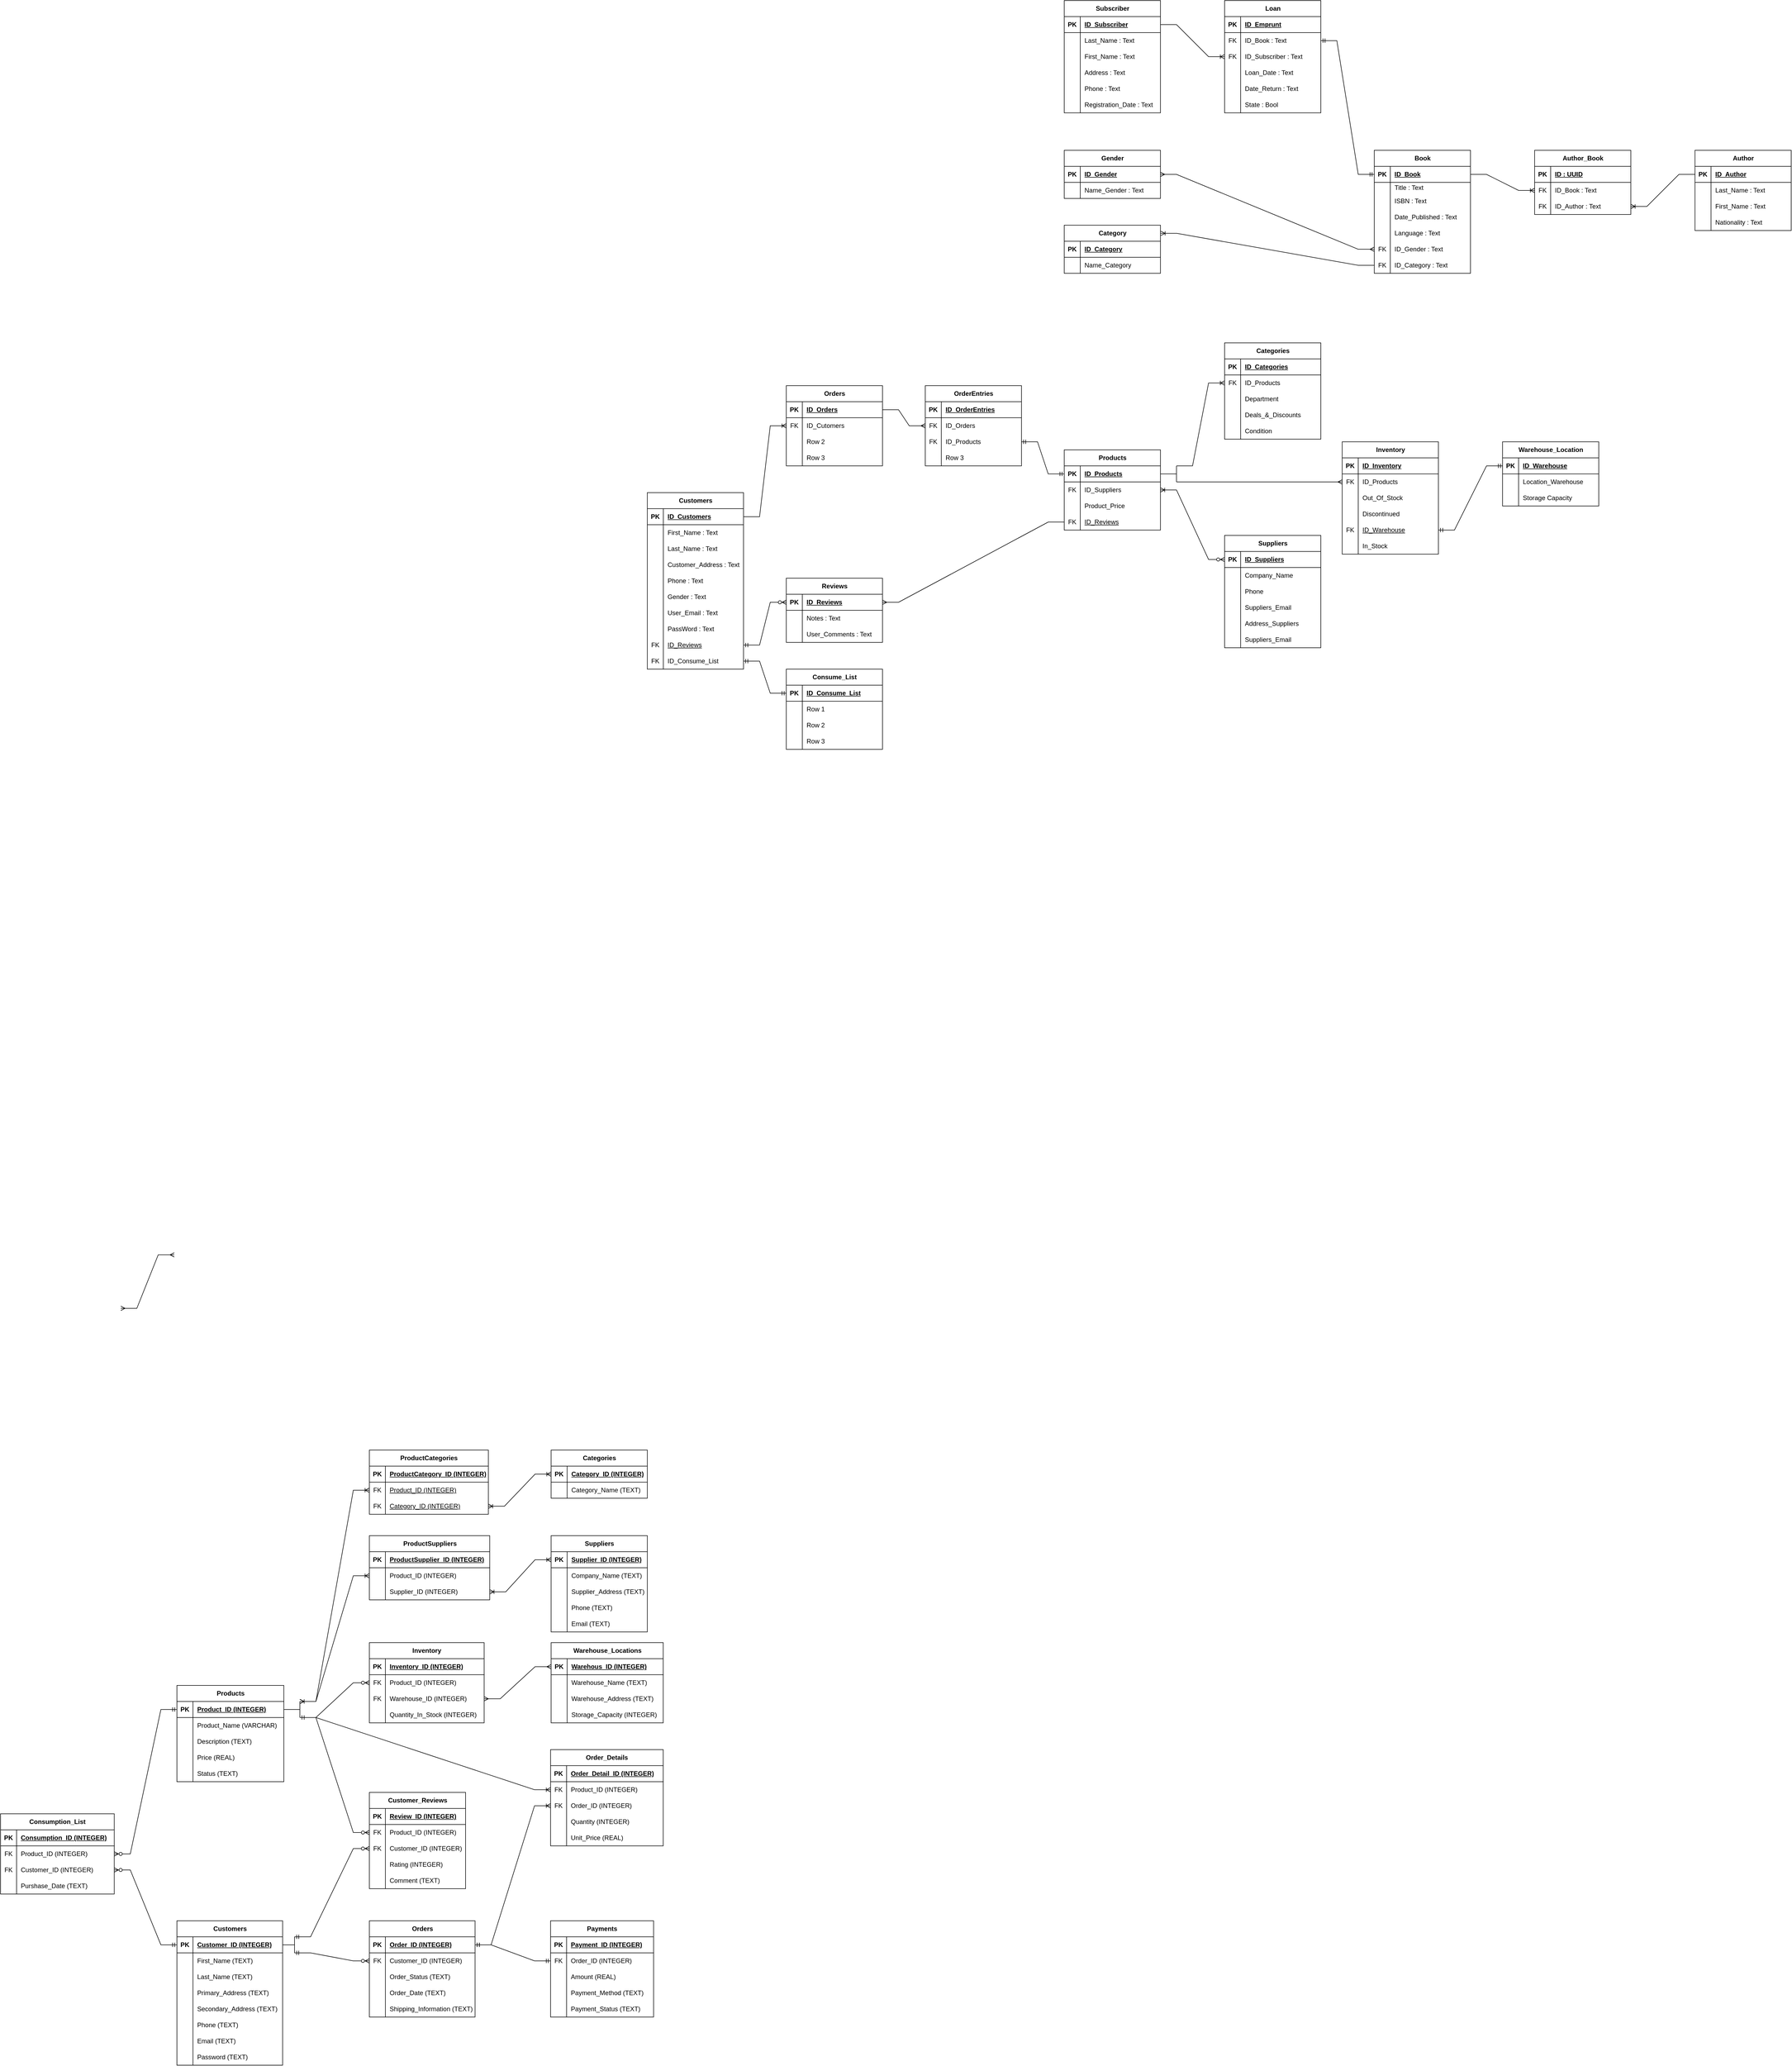 <mxfile version="24.8.0">
  <diagram name="Page-1" id="8un23hDuiLWD_JSRGmDA">
    <mxGraphModel dx="2892" dy="3935" grid="0" gridSize="10" guides="1" tooltips="1" connect="1" arrows="1" fold="1" page="0" pageScale="1" pageWidth="827" pageHeight="1169" math="0" shadow="0">
      <root>
        <mxCell id="0" />
        <mxCell id="1" parent="0" />
        <mxCell id="i96bMHNqvYND6-esV9IK-1" value="Book" style="shape=table;startSize=30;container=1;collapsible=1;childLayout=tableLayout;fixedRows=1;rowLines=0;fontStyle=1;align=center;resizeLast=1;html=1;" parent="1" vertex="1">
          <mxGeometry x="2240" y="-2470" width="180" height="230" as="geometry">
            <mxRectangle x="40" y="200" width="70" height="30" as="alternateBounds" />
          </mxGeometry>
        </mxCell>
        <mxCell id="i96bMHNqvYND6-esV9IK-2" value="" style="shape=tableRow;horizontal=0;startSize=0;swimlaneHead=0;swimlaneBody=0;fillColor=none;collapsible=0;dropTarget=0;points=[[0,0.5],[1,0.5]];portConstraint=eastwest;top=0;left=0;right=0;bottom=1;" parent="i96bMHNqvYND6-esV9IK-1" vertex="1">
          <mxGeometry y="30" width="180" height="30" as="geometry" />
        </mxCell>
        <mxCell id="i96bMHNqvYND6-esV9IK-3" value="PK" style="shape=partialRectangle;connectable=0;fillColor=none;top=0;left=0;bottom=0;right=0;fontStyle=1;overflow=hidden;whiteSpace=wrap;html=1;" parent="i96bMHNqvYND6-esV9IK-2" vertex="1">
          <mxGeometry width="30" height="30" as="geometry">
            <mxRectangle width="30" height="30" as="alternateBounds" />
          </mxGeometry>
        </mxCell>
        <mxCell id="i96bMHNqvYND6-esV9IK-4" value="ID_Book" style="shape=partialRectangle;connectable=0;fillColor=none;top=0;left=0;bottom=0;right=0;align=left;spacingLeft=6;fontStyle=5;overflow=hidden;whiteSpace=wrap;html=1;" parent="i96bMHNqvYND6-esV9IK-2" vertex="1">
          <mxGeometry x="30" width="150" height="30" as="geometry">
            <mxRectangle width="150" height="30" as="alternateBounds" />
          </mxGeometry>
        </mxCell>
        <mxCell id="i96bMHNqvYND6-esV9IK-5" value="" style="shape=tableRow;horizontal=0;startSize=0;swimlaneHead=0;swimlaneBody=0;fillColor=none;collapsible=0;dropTarget=0;points=[[0,0.5],[1,0.5]];portConstraint=eastwest;top=0;left=0;right=0;bottom=0;" parent="i96bMHNqvYND6-esV9IK-1" vertex="1">
          <mxGeometry y="60" width="180" height="20" as="geometry" />
        </mxCell>
        <mxCell id="i96bMHNqvYND6-esV9IK-6" value="" style="shape=partialRectangle;connectable=0;fillColor=none;top=0;left=0;bottom=0;right=0;editable=1;overflow=hidden;whiteSpace=wrap;html=1;" parent="i96bMHNqvYND6-esV9IK-5" vertex="1">
          <mxGeometry width="30" height="20" as="geometry">
            <mxRectangle width="30" height="20" as="alternateBounds" />
          </mxGeometry>
        </mxCell>
        <mxCell id="i96bMHNqvYND6-esV9IK-7" value="Title&amp;nbsp;: Text" style="shape=partialRectangle;connectable=0;fillColor=none;top=0;left=0;bottom=0;right=0;align=left;spacingLeft=6;overflow=hidden;whiteSpace=wrap;html=1;" parent="i96bMHNqvYND6-esV9IK-5" vertex="1">
          <mxGeometry x="30" width="150" height="20" as="geometry">
            <mxRectangle width="150" height="20" as="alternateBounds" />
          </mxGeometry>
        </mxCell>
        <mxCell id="i96bMHNqvYND6-esV9IK-8" value="" style="shape=tableRow;horizontal=0;startSize=0;swimlaneHead=0;swimlaneBody=0;fillColor=none;collapsible=0;dropTarget=0;points=[[0,0.5],[1,0.5]];portConstraint=eastwest;top=0;left=0;right=0;bottom=0;" parent="i96bMHNqvYND6-esV9IK-1" vertex="1">
          <mxGeometry y="80" width="180" height="30" as="geometry" />
        </mxCell>
        <mxCell id="i96bMHNqvYND6-esV9IK-9" value="" style="shape=partialRectangle;connectable=0;fillColor=none;top=0;left=0;bottom=0;right=0;editable=1;overflow=hidden;whiteSpace=wrap;html=1;" parent="i96bMHNqvYND6-esV9IK-8" vertex="1">
          <mxGeometry width="30" height="30" as="geometry">
            <mxRectangle width="30" height="30" as="alternateBounds" />
          </mxGeometry>
        </mxCell>
        <mxCell id="i96bMHNqvYND6-esV9IK-10" value="ISBN : Text" style="shape=partialRectangle;connectable=0;fillColor=none;top=0;left=0;bottom=0;right=0;align=left;spacingLeft=6;overflow=hidden;whiteSpace=wrap;html=1;" parent="i96bMHNqvYND6-esV9IK-8" vertex="1">
          <mxGeometry x="30" width="150" height="30" as="geometry">
            <mxRectangle width="150" height="30" as="alternateBounds" />
          </mxGeometry>
        </mxCell>
        <mxCell id="i96bMHNqvYND6-esV9IK-11" value="" style="shape=tableRow;horizontal=0;startSize=0;swimlaneHead=0;swimlaneBody=0;fillColor=none;collapsible=0;dropTarget=0;points=[[0,0.5],[1,0.5]];portConstraint=eastwest;top=0;left=0;right=0;bottom=0;" parent="i96bMHNqvYND6-esV9IK-1" vertex="1">
          <mxGeometry y="110" width="180" height="30" as="geometry" />
        </mxCell>
        <mxCell id="i96bMHNqvYND6-esV9IK-12" value="" style="shape=partialRectangle;connectable=0;fillColor=none;top=0;left=0;bottom=0;right=0;editable=1;overflow=hidden;whiteSpace=wrap;html=1;" parent="i96bMHNqvYND6-esV9IK-11" vertex="1">
          <mxGeometry width="30" height="30" as="geometry">
            <mxRectangle width="30" height="30" as="alternateBounds" />
          </mxGeometry>
        </mxCell>
        <mxCell id="i96bMHNqvYND6-esV9IK-13" value="Date_Published&amp;nbsp;: Text" style="shape=partialRectangle;connectable=0;fillColor=none;top=0;left=0;bottom=0;right=0;align=left;spacingLeft=6;overflow=hidden;whiteSpace=wrap;html=1;" parent="i96bMHNqvYND6-esV9IK-11" vertex="1">
          <mxGeometry x="30" width="150" height="30" as="geometry">
            <mxRectangle width="150" height="30" as="alternateBounds" />
          </mxGeometry>
        </mxCell>
        <mxCell id="i96bMHNqvYND6-esV9IK-14" value="" style="shape=tableRow;horizontal=0;startSize=0;swimlaneHead=0;swimlaneBody=0;fillColor=none;collapsible=0;dropTarget=0;points=[[0,0.5],[1,0.5]];portConstraint=eastwest;top=0;left=0;right=0;bottom=0;" parent="i96bMHNqvYND6-esV9IK-1" vertex="1">
          <mxGeometry y="140" width="180" height="30" as="geometry" />
        </mxCell>
        <mxCell id="i96bMHNqvYND6-esV9IK-15" value="" style="shape=partialRectangle;connectable=0;fillColor=none;top=0;left=0;bottom=0;right=0;editable=1;overflow=hidden;whiteSpace=wrap;html=1;" parent="i96bMHNqvYND6-esV9IK-14" vertex="1">
          <mxGeometry width="30" height="30" as="geometry">
            <mxRectangle width="30" height="30" as="alternateBounds" />
          </mxGeometry>
        </mxCell>
        <mxCell id="i96bMHNqvYND6-esV9IK-16" value="Language&amp;nbsp;: Text" style="shape=partialRectangle;connectable=0;fillColor=none;top=0;left=0;bottom=0;right=0;align=left;spacingLeft=6;overflow=hidden;whiteSpace=wrap;html=1;" parent="i96bMHNqvYND6-esV9IK-14" vertex="1">
          <mxGeometry x="30" width="150" height="30" as="geometry">
            <mxRectangle width="150" height="30" as="alternateBounds" />
          </mxGeometry>
        </mxCell>
        <mxCell id="i96bMHNqvYND6-esV9IK-30" value="" style="shape=tableRow;horizontal=0;startSize=0;swimlaneHead=0;swimlaneBody=0;fillColor=none;collapsible=0;dropTarget=0;points=[[0,0.5],[1,0.5]];portConstraint=eastwest;top=0;left=0;right=0;bottom=0;" parent="i96bMHNqvYND6-esV9IK-1" vertex="1">
          <mxGeometry y="170" width="180" height="30" as="geometry" />
        </mxCell>
        <mxCell id="i96bMHNqvYND6-esV9IK-31" value="FK" style="shape=partialRectangle;connectable=0;fillColor=none;top=0;left=0;bottom=0;right=0;editable=1;overflow=hidden;whiteSpace=wrap;html=1;" parent="i96bMHNqvYND6-esV9IK-30" vertex="1">
          <mxGeometry width="30" height="30" as="geometry">
            <mxRectangle width="30" height="30" as="alternateBounds" />
          </mxGeometry>
        </mxCell>
        <mxCell id="i96bMHNqvYND6-esV9IK-32" value="ID_Gender : Text" style="shape=partialRectangle;connectable=0;fillColor=none;top=0;left=0;bottom=0;right=0;align=left;spacingLeft=6;overflow=hidden;whiteSpace=wrap;html=1;" parent="i96bMHNqvYND6-esV9IK-30" vertex="1">
          <mxGeometry x="30" width="150" height="30" as="geometry">
            <mxRectangle width="150" height="30" as="alternateBounds" />
          </mxGeometry>
        </mxCell>
        <mxCell id="i96bMHNqvYND6-esV9IK-139" value="" style="shape=tableRow;horizontal=0;startSize=0;swimlaneHead=0;swimlaneBody=0;fillColor=none;collapsible=0;dropTarget=0;points=[[0,0.5],[1,0.5]];portConstraint=eastwest;top=0;left=0;right=0;bottom=0;" parent="i96bMHNqvYND6-esV9IK-1" vertex="1">
          <mxGeometry y="200" width="180" height="30" as="geometry" />
        </mxCell>
        <mxCell id="i96bMHNqvYND6-esV9IK-140" value="FK" style="shape=partialRectangle;connectable=0;fillColor=none;top=0;left=0;bottom=0;right=0;editable=1;overflow=hidden;whiteSpace=wrap;html=1;" parent="i96bMHNqvYND6-esV9IK-139" vertex="1">
          <mxGeometry width="30" height="30" as="geometry">
            <mxRectangle width="30" height="30" as="alternateBounds" />
          </mxGeometry>
        </mxCell>
        <mxCell id="i96bMHNqvYND6-esV9IK-141" value="ID_Category : Text" style="shape=partialRectangle;connectable=0;fillColor=none;top=0;left=0;bottom=0;right=0;align=left;spacingLeft=6;overflow=hidden;whiteSpace=wrap;html=1;" parent="i96bMHNqvYND6-esV9IK-139" vertex="1">
          <mxGeometry x="30" width="150" height="30" as="geometry">
            <mxRectangle width="150" height="30" as="alternateBounds" />
          </mxGeometry>
        </mxCell>
        <mxCell id="i96bMHNqvYND6-esV9IK-17" value="Author" style="shape=table;startSize=30;container=1;collapsible=1;childLayout=tableLayout;fixedRows=1;rowLines=0;fontStyle=1;align=center;resizeLast=1;html=1;" parent="1" vertex="1">
          <mxGeometry x="2840" y="-2470" width="180" height="150" as="geometry" />
        </mxCell>
        <mxCell id="i96bMHNqvYND6-esV9IK-18" value="" style="shape=tableRow;horizontal=0;startSize=0;swimlaneHead=0;swimlaneBody=0;fillColor=none;collapsible=0;dropTarget=0;points=[[0,0.5],[1,0.5]];portConstraint=eastwest;top=0;left=0;right=0;bottom=1;" parent="i96bMHNqvYND6-esV9IK-17" vertex="1">
          <mxGeometry y="30" width="180" height="30" as="geometry" />
        </mxCell>
        <mxCell id="i96bMHNqvYND6-esV9IK-19" value="PK" style="shape=partialRectangle;connectable=0;fillColor=none;top=0;left=0;bottom=0;right=0;fontStyle=1;overflow=hidden;whiteSpace=wrap;html=1;" parent="i96bMHNqvYND6-esV9IK-18" vertex="1">
          <mxGeometry width="30" height="30" as="geometry">
            <mxRectangle width="30" height="30" as="alternateBounds" />
          </mxGeometry>
        </mxCell>
        <mxCell id="i96bMHNqvYND6-esV9IK-20" value="ID_Author" style="shape=partialRectangle;connectable=0;fillColor=none;top=0;left=0;bottom=0;right=0;align=left;spacingLeft=6;fontStyle=5;overflow=hidden;whiteSpace=wrap;html=1;" parent="i96bMHNqvYND6-esV9IK-18" vertex="1">
          <mxGeometry x="30" width="150" height="30" as="geometry">
            <mxRectangle width="150" height="30" as="alternateBounds" />
          </mxGeometry>
        </mxCell>
        <mxCell id="i96bMHNqvYND6-esV9IK-21" value="" style="shape=tableRow;horizontal=0;startSize=0;swimlaneHead=0;swimlaneBody=0;fillColor=none;collapsible=0;dropTarget=0;points=[[0,0.5],[1,0.5]];portConstraint=eastwest;top=0;left=0;right=0;bottom=0;" parent="i96bMHNqvYND6-esV9IK-17" vertex="1">
          <mxGeometry y="60" width="180" height="30" as="geometry" />
        </mxCell>
        <mxCell id="i96bMHNqvYND6-esV9IK-22" value="" style="shape=partialRectangle;connectable=0;fillColor=none;top=0;left=0;bottom=0;right=0;editable=1;overflow=hidden;whiteSpace=wrap;html=1;" parent="i96bMHNqvYND6-esV9IK-21" vertex="1">
          <mxGeometry width="30" height="30" as="geometry">
            <mxRectangle width="30" height="30" as="alternateBounds" />
          </mxGeometry>
        </mxCell>
        <mxCell id="i96bMHNqvYND6-esV9IK-23" value="Last_Name : Text" style="shape=partialRectangle;connectable=0;fillColor=none;top=0;left=0;bottom=0;right=0;align=left;spacingLeft=6;overflow=hidden;whiteSpace=wrap;html=1;" parent="i96bMHNqvYND6-esV9IK-21" vertex="1">
          <mxGeometry x="30" width="150" height="30" as="geometry">
            <mxRectangle width="150" height="30" as="alternateBounds" />
          </mxGeometry>
        </mxCell>
        <mxCell id="i96bMHNqvYND6-esV9IK-24" value="" style="shape=tableRow;horizontal=0;startSize=0;swimlaneHead=0;swimlaneBody=0;fillColor=none;collapsible=0;dropTarget=0;points=[[0,0.5],[1,0.5]];portConstraint=eastwest;top=0;left=0;right=0;bottom=0;" parent="i96bMHNqvYND6-esV9IK-17" vertex="1">
          <mxGeometry y="90" width="180" height="30" as="geometry" />
        </mxCell>
        <mxCell id="i96bMHNqvYND6-esV9IK-25" value="" style="shape=partialRectangle;connectable=0;fillColor=none;top=0;left=0;bottom=0;right=0;editable=1;overflow=hidden;whiteSpace=wrap;html=1;" parent="i96bMHNqvYND6-esV9IK-24" vertex="1">
          <mxGeometry width="30" height="30" as="geometry">
            <mxRectangle width="30" height="30" as="alternateBounds" />
          </mxGeometry>
        </mxCell>
        <mxCell id="i96bMHNqvYND6-esV9IK-26" value="First_Name : Text" style="shape=partialRectangle;connectable=0;fillColor=none;top=0;left=0;bottom=0;right=0;align=left;spacingLeft=6;overflow=hidden;whiteSpace=wrap;html=1;" parent="i96bMHNqvYND6-esV9IK-24" vertex="1">
          <mxGeometry x="30" width="150" height="30" as="geometry">
            <mxRectangle width="150" height="30" as="alternateBounds" />
          </mxGeometry>
        </mxCell>
        <mxCell id="i96bMHNqvYND6-esV9IK-27" value="" style="shape=tableRow;horizontal=0;startSize=0;swimlaneHead=0;swimlaneBody=0;fillColor=none;collapsible=0;dropTarget=0;points=[[0,0.5],[1,0.5]];portConstraint=eastwest;top=0;left=0;right=0;bottom=0;" parent="i96bMHNqvYND6-esV9IK-17" vertex="1">
          <mxGeometry y="120" width="180" height="30" as="geometry" />
        </mxCell>
        <mxCell id="i96bMHNqvYND6-esV9IK-28" value="" style="shape=partialRectangle;connectable=0;fillColor=none;top=0;left=0;bottom=0;right=0;editable=1;overflow=hidden;whiteSpace=wrap;html=1;" parent="i96bMHNqvYND6-esV9IK-27" vertex="1">
          <mxGeometry width="30" height="30" as="geometry">
            <mxRectangle width="30" height="30" as="alternateBounds" />
          </mxGeometry>
        </mxCell>
        <mxCell id="i96bMHNqvYND6-esV9IK-29" value="Nationality&amp;nbsp;: Text" style="shape=partialRectangle;connectable=0;fillColor=none;top=0;left=0;bottom=0;right=0;align=left;spacingLeft=6;overflow=hidden;whiteSpace=wrap;html=1;" parent="i96bMHNqvYND6-esV9IK-27" vertex="1">
          <mxGeometry x="30" width="150" height="30" as="geometry">
            <mxRectangle width="150" height="30" as="alternateBounds" />
          </mxGeometry>
        </mxCell>
        <mxCell id="i96bMHNqvYND6-esV9IK-33" value="Author_Book" style="shape=table;startSize=30;container=1;collapsible=1;childLayout=tableLayout;fixedRows=1;rowLines=0;fontStyle=1;align=center;resizeLast=1;html=1;" parent="1" vertex="1">
          <mxGeometry x="2540" y="-2470" width="180" height="120" as="geometry" />
        </mxCell>
        <mxCell id="i96bMHNqvYND6-esV9IK-34" value="" style="shape=tableRow;horizontal=0;startSize=0;swimlaneHead=0;swimlaneBody=0;fillColor=none;collapsible=0;dropTarget=0;points=[[0,0.5],[1,0.5]];portConstraint=eastwest;top=0;left=0;right=0;bottom=1;" parent="i96bMHNqvYND6-esV9IK-33" vertex="1">
          <mxGeometry y="30" width="180" height="30" as="geometry" />
        </mxCell>
        <mxCell id="i96bMHNqvYND6-esV9IK-35" value="PK" style="shape=partialRectangle;connectable=0;fillColor=none;top=0;left=0;bottom=0;right=0;fontStyle=1;overflow=hidden;whiteSpace=wrap;html=1;" parent="i96bMHNqvYND6-esV9IK-34" vertex="1">
          <mxGeometry width="30" height="30" as="geometry">
            <mxRectangle width="30" height="30" as="alternateBounds" />
          </mxGeometry>
        </mxCell>
        <mxCell id="i96bMHNqvYND6-esV9IK-36" value="ID : UUID" style="shape=partialRectangle;connectable=0;fillColor=none;top=0;left=0;bottom=0;right=0;align=left;spacingLeft=6;fontStyle=5;overflow=hidden;whiteSpace=wrap;html=1;" parent="i96bMHNqvYND6-esV9IK-34" vertex="1">
          <mxGeometry x="30" width="150" height="30" as="geometry">
            <mxRectangle width="150" height="30" as="alternateBounds" />
          </mxGeometry>
        </mxCell>
        <mxCell id="i96bMHNqvYND6-esV9IK-37" value="" style="shape=tableRow;horizontal=0;startSize=0;swimlaneHead=0;swimlaneBody=0;fillColor=none;collapsible=0;dropTarget=0;points=[[0,0.5],[1,0.5]];portConstraint=eastwest;top=0;left=0;right=0;bottom=0;" parent="i96bMHNqvYND6-esV9IK-33" vertex="1">
          <mxGeometry y="60" width="180" height="30" as="geometry" />
        </mxCell>
        <mxCell id="i96bMHNqvYND6-esV9IK-38" value="FK" style="shape=partialRectangle;connectable=0;fillColor=none;top=0;left=0;bottom=0;right=0;editable=1;overflow=hidden;whiteSpace=wrap;html=1;" parent="i96bMHNqvYND6-esV9IK-37" vertex="1">
          <mxGeometry width="30" height="30" as="geometry">
            <mxRectangle width="30" height="30" as="alternateBounds" />
          </mxGeometry>
        </mxCell>
        <mxCell id="i96bMHNqvYND6-esV9IK-39" value="ID_Book : Text" style="shape=partialRectangle;connectable=0;fillColor=none;top=0;left=0;bottom=0;right=0;align=left;spacingLeft=6;overflow=hidden;whiteSpace=wrap;html=1;" parent="i96bMHNqvYND6-esV9IK-37" vertex="1">
          <mxGeometry x="30" width="150" height="30" as="geometry">
            <mxRectangle width="150" height="30" as="alternateBounds" />
          </mxGeometry>
        </mxCell>
        <mxCell id="i96bMHNqvYND6-esV9IK-40" value="" style="shape=tableRow;horizontal=0;startSize=0;swimlaneHead=0;swimlaneBody=0;fillColor=none;collapsible=0;dropTarget=0;points=[[0,0.5],[1,0.5]];portConstraint=eastwest;top=0;left=0;right=0;bottom=0;" parent="i96bMHNqvYND6-esV9IK-33" vertex="1">
          <mxGeometry y="90" width="180" height="30" as="geometry" />
        </mxCell>
        <mxCell id="i96bMHNqvYND6-esV9IK-41" value="FK" style="shape=partialRectangle;connectable=0;fillColor=none;top=0;left=0;bottom=0;right=0;editable=1;overflow=hidden;whiteSpace=wrap;html=1;" parent="i96bMHNqvYND6-esV9IK-40" vertex="1">
          <mxGeometry width="30" height="30" as="geometry">
            <mxRectangle width="30" height="30" as="alternateBounds" />
          </mxGeometry>
        </mxCell>
        <mxCell id="i96bMHNqvYND6-esV9IK-42" value="ID_Author : Text" style="shape=partialRectangle;connectable=0;fillColor=none;top=0;left=0;bottom=0;right=0;align=left;spacingLeft=6;overflow=hidden;whiteSpace=wrap;html=1;" parent="i96bMHNqvYND6-esV9IK-40" vertex="1">
          <mxGeometry x="30" width="150" height="30" as="geometry">
            <mxRectangle width="150" height="30" as="alternateBounds" />
          </mxGeometry>
        </mxCell>
        <mxCell id="i96bMHNqvYND6-esV9IK-54" value="Gender" style="shape=table;startSize=30;container=1;collapsible=1;childLayout=tableLayout;fixedRows=1;rowLines=0;fontStyle=1;align=center;resizeLast=1;html=1;" parent="1" vertex="1">
          <mxGeometry x="1660" y="-2470" width="180" height="90" as="geometry" />
        </mxCell>
        <mxCell id="i96bMHNqvYND6-esV9IK-55" value="" style="shape=tableRow;horizontal=0;startSize=0;swimlaneHead=0;swimlaneBody=0;fillColor=none;collapsible=0;dropTarget=0;points=[[0,0.5],[1,0.5]];portConstraint=eastwest;top=0;left=0;right=0;bottom=1;" parent="i96bMHNqvYND6-esV9IK-54" vertex="1">
          <mxGeometry y="30" width="180" height="30" as="geometry" />
        </mxCell>
        <mxCell id="i96bMHNqvYND6-esV9IK-56" value="PK" style="shape=partialRectangle;connectable=0;fillColor=none;top=0;left=0;bottom=0;right=0;fontStyle=1;overflow=hidden;whiteSpace=wrap;html=1;" parent="i96bMHNqvYND6-esV9IK-55" vertex="1">
          <mxGeometry width="30" height="30" as="geometry">
            <mxRectangle width="30" height="30" as="alternateBounds" />
          </mxGeometry>
        </mxCell>
        <mxCell id="i96bMHNqvYND6-esV9IK-57" value="ID_Gender" style="shape=partialRectangle;connectable=0;fillColor=none;top=0;left=0;bottom=0;right=0;align=left;spacingLeft=6;fontStyle=5;overflow=hidden;whiteSpace=wrap;html=1;" parent="i96bMHNqvYND6-esV9IK-55" vertex="1">
          <mxGeometry x="30" width="150" height="30" as="geometry">
            <mxRectangle width="150" height="30" as="alternateBounds" />
          </mxGeometry>
        </mxCell>
        <mxCell id="i96bMHNqvYND6-esV9IK-58" value="" style="shape=tableRow;horizontal=0;startSize=0;swimlaneHead=0;swimlaneBody=0;fillColor=none;collapsible=0;dropTarget=0;points=[[0,0.5],[1,0.5]];portConstraint=eastwest;top=0;left=0;right=0;bottom=0;" parent="i96bMHNqvYND6-esV9IK-54" vertex="1">
          <mxGeometry y="60" width="180" height="30" as="geometry" />
        </mxCell>
        <mxCell id="i96bMHNqvYND6-esV9IK-59" value="" style="shape=partialRectangle;connectable=0;fillColor=none;top=0;left=0;bottom=0;right=0;editable=1;overflow=hidden;whiteSpace=wrap;html=1;" parent="i96bMHNqvYND6-esV9IK-58" vertex="1">
          <mxGeometry width="30" height="30" as="geometry">
            <mxRectangle width="30" height="30" as="alternateBounds" />
          </mxGeometry>
        </mxCell>
        <mxCell id="i96bMHNqvYND6-esV9IK-60" value="Name_Gender : Text" style="shape=partialRectangle;connectable=0;fillColor=none;top=0;left=0;bottom=0;right=0;align=left;spacingLeft=6;overflow=hidden;whiteSpace=wrap;html=1;" parent="i96bMHNqvYND6-esV9IK-58" vertex="1">
          <mxGeometry x="30" width="150" height="30" as="geometry">
            <mxRectangle width="150" height="30" as="alternateBounds" />
          </mxGeometry>
        </mxCell>
        <mxCell id="i96bMHNqvYND6-esV9IK-67" value="Subscriber" style="shape=table;startSize=30;container=1;collapsible=1;childLayout=tableLayout;fixedRows=1;rowLines=0;fontStyle=1;align=center;resizeLast=1;html=1;" parent="1" vertex="1">
          <mxGeometry x="1660" y="-2750" width="180" height="210" as="geometry" />
        </mxCell>
        <mxCell id="i96bMHNqvYND6-esV9IK-68" value="" style="shape=tableRow;horizontal=0;startSize=0;swimlaneHead=0;swimlaneBody=0;fillColor=none;collapsible=0;dropTarget=0;points=[[0,0.5],[1,0.5]];portConstraint=eastwest;top=0;left=0;right=0;bottom=1;" parent="i96bMHNqvYND6-esV9IK-67" vertex="1">
          <mxGeometry y="30" width="180" height="30" as="geometry" />
        </mxCell>
        <mxCell id="i96bMHNqvYND6-esV9IK-69" value="PK" style="shape=partialRectangle;connectable=0;fillColor=none;top=0;left=0;bottom=0;right=0;fontStyle=1;overflow=hidden;whiteSpace=wrap;html=1;" parent="i96bMHNqvYND6-esV9IK-68" vertex="1">
          <mxGeometry width="30" height="30" as="geometry">
            <mxRectangle width="30" height="30" as="alternateBounds" />
          </mxGeometry>
        </mxCell>
        <mxCell id="i96bMHNqvYND6-esV9IK-70" value="ID_Subscriber" style="shape=partialRectangle;connectable=0;fillColor=none;top=0;left=0;bottom=0;right=0;align=left;spacingLeft=6;fontStyle=5;overflow=hidden;whiteSpace=wrap;html=1;" parent="i96bMHNqvYND6-esV9IK-68" vertex="1">
          <mxGeometry x="30" width="150" height="30" as="geometry">
            <mxRectangle width="150" height="30" as="alternateBounds" />
          </mxGeometry>
        </mxCell>
        <mxCell id="i96bMHNqvYND6-esV9IK-71" value="" style="shape=tableRow;horizontal=0;startSize=0;swimlaneHead=0;swimlaneBody=0;fillColor=none;collapsible=0;dropTarget=0;points=[[0,0.5],[1,0.5]];portConstraint=eastwest;top=0;left=0;right=0;bottom=0;" parent="i96bMHNqvYND6-esV9IK-67" vertex="1">
          <mxGeometry y="60" width="180" height="30" as="geometry" />
        </mxCell>
        <mxCell id="i96bMHNqvYND6-esV9IK-72" value="" style="shape=partialRectangle;connectable=0;fillColor=none;top=0;left=0;bottom=0;right=0;editable=1;overflow=hidden;whiteSpace=wrap;html=1;" parent="i96bMHNqvYND6-esV9IK-71" vertex="1">
          <mxGeometry width="30" height="30" as="geometry">
            <mxRectangle width="30" height="30" as="alternateBounds" />
          </mxGeometry>
        </mxCell>
        <mxCell id="i96bMHNqvYND6-esV9IK-73" value="Last_Name : Text" style="shape=partialRectangle;connectable=0;fillColor=none;top=0;left=0;bottom=0;right=0;align=left;spacingLeft=6;overflow=hidden;whiteSpace=wrap;html=1;" parent="i96bMHNqvYND6-esV9IK-71" vertex="1">
          <mxGeometry x="30" width="150" height="30" as="geometry">
            <mxRectangle width="150" height="30" as="alternateBounds" />
          </mxGeometry>
        </mxCell>
        <mxCell id="i96bMHNqvYND6-esV9IK-74" value="" style="shape=tableRow;horizontal=0;startSize=0;swimlaneHead=0;swimlaneBody=0;fillColor=none;collapsible=0;dropTarget=0;points=[[0,0.5],[1,0.5]];portConstraint=eastwest;top=0;left=0;right=0;bottom=0;" parent="i96bMHNqvYND6-esV9IK-67" vertex="1">
          <mxGeometry y="90" width="180" height="30" as="geometry" />
        </mxCell>
        <mxCell id="i96bMHNqvYND6-esV9IK-75" value="" style="shape=partialRectangle;connectable=0;fillColor=none;top=0;left=0;bottom=0;right=0;editable=1;overflow=hidden;whiteSpace=wrap;html=1;" parent="i96bMHNqvYND6-esV9IK-74" vertex="1">
          <mxGeometry width="30" height="30" as="geometry">
            <mxRectangle width="30" height="30" as="alternateBounds" />
          </mxGeometry>
        </mxCell>
        <mxCell id="i96bMHNqvYND6-esV9IK-76" value="First_Name : Text" style="shape=partialRectangle;connectable=0;fillColor=none;top=0;left=0;bottom=0;right=0;align=left;spacingLeft=6;overflow=hidden;whiteSpace=wrap;html=1;" parent="i96bMHNqvYND6-esV9IK-74" vertex="1">
          <mxGeometry x="30" width="150" height="30" as="geometry">
            <mxRectangle width="150" height="30" as="alternateBounds" />
          </mxGeometry>
        </mxCell>
        <mxCell id="i96bMHNqvYND6-esV9IK-77" value="" style="shape=tableRow;horizontal=0;startSize=0;swimlaneHead=0;swimlaneBody=0;fillColor=none;collapsible=0;dropTarget=0;points=[[0,0.5],[1,0.5]];portConstraint=eastwest;top=0;left=0;right=0;bottom=0;" parent="i96bMHNqvYND6-esV9IK-67" vertex="1">
          <mxGeometry y="120" width="180" height="30" as="geometry" />
        </mxCell>
        <mxCell id="i96bMHNqvYND6-esV9IK-78" value="" style="shape=partialRectangle;connectable=0;fillColor=none;top=0;left=0;bottom=0;right=0;editable=1;overflow=hidden;whiteSpace=wrap;html=1;" parent="i96bMHNqvYND6-esV9IK-77" vertex="1">
          <mxGeometry width="30" height="30" as="geometry">
            <mxRectangle width="30" height="30" as="alternateBounds" />
          </mxGeometry>
        </mxCell>
        <mxCell id="i96bMHNqvYND6-esV9IK-79" value="Address : Text" style="shape=partialRectangle;connectable=0;fillColor=none;top=0;left=0;bottom=0;right=0;align=left;spacingLeft=6;overflow=hidden;whiteSpace=wrap;html=1;" parent="i96bMHNqvYND6-esV9IK-77" vertex="1">
          <mxGeometry x="30" width="150" height="30" as="geometry">
            <mxRectangle width="150" height="30" as="alternateBounds" />
          </mxGeometry>
        </mxCell>
        <mxCell id="i96bMHNqvYND6-esV9IK-80" value="" style="shape=tableRow;horizontal=0;startSize=0;swimlaneHead=0;swimlaneBody=0;fillColor=none;collapsible=0;dropTarget=0;points=[[0,0.5],[1,0.5]];portConstraint=eastwest;top=0;left=0;right=0;bottom=0;" parent="i96bMHNqvYND6-esV9IK-67" vertex="1">
          <mxGeometry y="150" width="180" height="30" as="geometry" />
        </mxCell>
        <mxCell id="i96bMHNqvYND6-esV9IK-81" value="" style="shape=partialRectangle;connectable=0;fillColor=none;top=0;left=0;bottom=0;right=0;editable=1;overflow=hidden;whiteSpace=wrap;html=1;" parent="i96bMHNqvYND6-esV9IK-80" vertex="1">
          <mxGeometry width="30" height="30" as="geometry">
            <mxRectangle width="30" height="30" as="alternateBounds" />
          </mxGeometry>
        </mxCell>
        <mxCell id="i96bMHNqvYND6-esV9IK-82" value="Phone : Text" style="shape=partialRectangle;connectable=0;fillColor=none;top=0;left=0;bottom=0;right=0;align=left;spacingLeft=6;overflow=hidden;whiteSpace=wrap;html=1;" parent="i96bMHNqvYND6-esV9IK-80" vertex="1">
          <mxGeometry x="30" width="150" height="30" as="geometry">
            <mxRectangle width="150" height="30" as="alternateBounds" />
          </mxGeometry>
        </mxCell>
        <mxCell id="i96bMHNqvYND6-esV9IK-83" value="" style="shape=tableRow;horizontal=0;startSize=0;swimlaneHead=0;swimlaneBody=0;fillColor=none;collapsible=0;dropTarget=0;points=[[0,0.5],[1,0.5]];portConstraint=eastwest;top=0;left=0;right=0;bottom=0;" parent="i96bMHNqvYND6-esV9IK-67" vertex="1">
          <mxGeometry y="180" width="180" height="30" as="geometry" />
        </mxCell>
        <mxCell id="i96bMHNqvYND6-esV9IK-84" value="" style="shape=partialRectangle;connectable=0;fillColor=none;top=0;left=0;bottom=0;right=0;editable=1;overflow=hidden;whiteSpace=wrap;html=1;" parent="i96bMHNqvYND6-esV9IK-83" vertex="1">
          <mxGeometry width="30" height="30" as="geometry">
            <mxRectangle width="30" height="30" as="alternateBounds" />
          </mxGeometry>
        </mxCell>
        <mxCell id="i96bMHNqvYND6-esV9IK-85" value="Registration_Date : Text" style="shape=partialRectangle;connectable=0;fillColor=none;top=0;left=0;bottom=0;right=0;align=left;spacingLeft=6;overflow=hidden;whiteSpace=wrap;html=1;" parent="i96bMHNqvYND6-esV9IK-83" vertex="1">
          <mxGeometry x="30" width="150" height="30" as="geometry">
            <mxRectangle width="150" height="30" as="alternateBounds" />
          </mxGeometry>
        </mxCell>
        <mxCell id="i96bMHNqvYND6-esV9IK-86" value="Loan" style="shape=table;startSize=30;container=1;collapsible=1;childLayout=tableLayout;fixedRows=1;rowLines=0;fontStyle=1;align=center;resizeLast=1;html=1;" parent="1" vertex="1">
          <mxGeometry x="1960" y="-2750" width="180" height="210" as="geometry" />
        </mxCell>
        <mxCell id="i96bMHNqvYND6-esV9IK-87" value="" style="shape=tableRow;horizontal=0;startSize=0;swimlaneHead=0;swimlaneBody=0;fillColor=none;collapsible=0;dropTarget=0;points=[[0,0.5],[1,0.5]];portConstraint=eastwest;top=0;left=0;right=0;bottom=1;" parent="i96bMHNqvYND6-esV9IK-86" vertex="1">
          <mxGeometry y="30" width="180" height="30" as="geometry" />
        </mxCell>
        <mxCell id="i96bMHNqvYND6-esV9IK-88" value="PK" style="shape=partialRectangle;connectable=0;fillColor=none;top=0;left=0;bottom=0;right=0;fontStyle=1;overflow=hidden;whiteSpace=wrap;html=1;" parent="i96bMHNqvYND6-esV9IK-87" vertex="1">
          <mxGeometry width="30" height="30" as="geometry">
            <mxRectangle width="30" height="30" as="alternateBounds" />
          </mxGeometry>
        </mxCell>
        <mxCell id="i96bMHNqvYND6-esV9IK-89" value="ID_Emprunt" style="shape=partialRectangle;connectable=0;fillColor=none;top=0;left=0;bottom=0;right=0;align=left;spacingLeft=6;fontStyle=5;overflow=hidden;whiteSpace=wrap;html=1;" parent="i96bMHNqvYND6-esV9IK-87" vertex="1">
          <mxGeometry x="30" width="150" height="30" as="geometry">
            <mxRectangle width="150" height="30" as="alternateBounds" />
          </mxGeometry>
        </mxCell>
        <mxCell id="i96bMHNqvYND6-esV9IK-90" value="" style="shape=tableRow;horizontal=0;startSize=0;swimlaneHead=0;swimlaneBody=0;fillColor=none;collapsible=0;dropTarget=0;points=[[0,0.5],[1,0.5]];portConstraint=eastwest;top=0;left=0;right=0;bottom=0;" parent="i96bMHNqvYND6-esV9IK-86" vertex="1">
          <mxGeometry y="60" width="180" height="30" as="geometry" />
        </mxCell>
        <mxCell id="i96bMHNqvYND6-esV9IK-91" value="FK" style="shape=partialRectangle;connectable=0;fillColor=none;top=0;left=0;bottom=0;right=0;editable=1;overflow=hidden;whiteSpace=wrap;html=1;" parent="i96bMHNqvYND6-esV9IK-90" vertex="1">
          <mxGeometry width="30" height="30" as="geometry">
            <mxRectangle width="30" height="30" as="alternateBounds" />
          </mxGeometry>
        </mxCell>
        <mxCell id="i96bMHNqvYND6-esV9IK-92" value="ID_Book : Text" style="shape=partialRectangle;connectable=0;fillColor=none;top=0;left=0;bottom=0;right=0;align=left;spacingLeft=6;overflow=hidden;whiteSpace=wrap;html=1;" parent="i96bMHNqvYND6-esV9IK-90" vertex="1">
          <mxGeometry x="30" width="150" height="30" as="geometry">
            <mxRectangle width="150" height="30" as="alternateBounds" />
          </mxGeometry>
        </mxCell>
        <mxCell id="i96bMHNqvYND6-esV9IK-93" value="" style="shape=tableRow;horizontal=0;startSize=0;swimlaneHead=0;swimlaneBody=0;fillColor=none;collapsible=0;dropTarget=0;points=[[0,0.5],[1,0.5]];portConstraint=eastwest;top=0;left=0;right=0;bottom=0;" parent="i96bMHNqvYND6-esV9IK-86" vertex="1">
          <mxGeometry y="90" width="180" height="30" as="geometry" />
        </mxCell>
        <mxCell id="i96bMHNqvYND6-esV9IK-94" value="FK" style="shape=partialRectangle;connectable=0;fillColor=none;top=0;left=0;bottom=0;right=0;editable=1;overflow=hidden;whiteSpace=wrap;html=1;" parent="i96bMHNqvYND6-esV9IK-93" vertex="1">
          <mxGeometry width="30" height="30" as="geometry">
            <mxRectangle width="30" height="30" as="alternateBounds" />
          </mxGeometry>
        </mxCell>
        <mxCell id="i96bMHNqvYND6-esV9IK-95" value="ID_Subscriber : Text" style="shape=partialRectangle;connectable=0;fillColor=none;top=0;left=0;bottom=0;right=0;align=left;spacingLeft=6;overflow=hidden;whiteSpace=wrap;html=1;" parent="i96bMHNqvYND6-esV9IK-93" vertex="1">
          <mxGeometry x="30" width="150" height="30" as="geometry">
            <mxRectangle width="150" height="30" as="alternateBounds" />
          </mxGeometry>
        </mxCell>
        <mxCell id="i96bMHNqvYND6-esV9IK-96" value="" style="shape=tableRow;horizontal=0;startSize=0;swimlaneHead=0;swimlaneBody=0;fillColor=none;collapsible=0;dropTarget=0;points=[[0,0.5],[1,0.5]];portConstraint=eastwest;top=0;left=0;right=0;bottom=0;" parent="i96bMHNqvYND6-esV9IK-86" vertex="1">
          <mxGeometry y="120" width="180" height="30" as="geometry" />
        </mxCell>
        <mxCell id="i96bMHNqvYND6-esV9IK-97" value="" style="shape=partialRectangle;connectable=0;fillColor=none;top=0;left=0;bottom=0;right=0;editable=1;overflow=hidden;whiteSpace=wrap;html=1;" parent="i96bMHNqvYND6-esV9IK-96" vertex="1">
          <mxGeometry width="30" height="30" as="geometry">
            <mxRectangle width="30" height="30" as="alternateBounds" />
          </mxGeometry>
        </mxCell>
        <mxCell id="i96bMHNqvYND6-esV9IK-98" value="Loan_Date&amp;nbsp;: Text" style="shape=partialRectangle;connectable=0;fillColor=none;top=0;left=0;bottom=0;right=0;align=left;spacingLeft=6;overflow=hidden;whiteSpace=wrap;html=1;" parent="i96bMHNqvYND6-esV9IK-96" vertex="1">
          <mxGeometry x="30" width="150" height="30" as="geometry">
            <mxRectangle width="150" height="30" as="alternateBounds" />
          </mxGeometry>
        </mxCell>
        <mxCell id="i96bMHNqvYND6-esV9IK-99" value="" style="shape=tableRow;horizontal=0;startSize=0;swimlaneHead=0;swimlaneBody=0;fillColor=none;collapsible=0;dropTarget=0;points=[[0,0.5],[1,0.5]];portConstraint=eastwest;top=0;left=0;right=0;bottom=0;" parent="i96bMHNqvYND6-esV9IK-86" vertex="1">
          <mxGeometry y="150" width="180" height="30" as="geometry" />
        </mxCell>
        <mxCell id="i96bMHNqvYND6-esV9IK-100" value="" style="shape=partialRectangle;connectable=0;fillColor=none;top=0;left=0;bottom=0;right=0;editable=1;overflow=hidden;whiteSpace=wrap;html=1;" parent="i96bMHNqvYND6-esV9IK-99" vertex="1">
          <mxGeometry width="30" height="30" as="geometry">
            <mxRectangle width="30" height="30" as="alternateBounds" />
          </mxGeometry>
        </mxCell>
        <mxCell id="i96bMHNqvYND6-esV9IK-101" value="Date_Return&amp;nbsp;: Text" style="shape=partialRectangle;connectable=0;fillColor=none;top=0;left=0;bottom=0;right=0;align=left;spacingLeft=6;overflow=hidden;whiteSpace=wrap;html=1;" parent="i96bMHNqvYND6-esV9IK-99" vertex="1">
          <mxGeometry x="30" width="150" height="30" as="geometry">
            <mxRectangle width="150" height="30" as="alternateBounds" />
          </mxGeometry>
        </mxCell>
        <mxCell id="i96bMHNqvYND6-esV9IK-109" value="" style="shape=tableRow;horizontal=0;startSize=0;swimlaneHead=0;swimlaneBody=0;fillColor=none;collapsible=0;dropTarget=0;points=[[0,0.5],[1,0.5]];portConstraint=eastwest;top=0;left=0;right=0;bottom=0;" parent="i96bMHNqvYND6-esV9IK-86" vertex="1">
          <mxGeometry y="180" width="180" height="30" as="geometry" />
        </mxCell>
        <mxCell id="i96bMHNqvYND6-esV9IK-110" value="" style="shape=partialRectangle;connectable=0;fillColor=none;top=0;left=0;bottom=0;right=0;editable=1;overflow=hidden;whiteSpace=wrap;html=1;" parent="i96bMHNqvYND6-esV9IK-109" vertex="1">
          <mxGeometry width="30" height="30" as="geometry">
            <mxRectangle width="30" height="30" as="alternateBounds" />
          </mxGeometry>
        </mxCell>
        <mxCell id="i96bMHNqvYND6-esV9IK-111" value="State : Bool" style="shape=partialRectangle;connectable=0;fillColor=none;top=0;left=0;bottom=0;right=0;align=left;spacingLeft=6;overflow=hidden;whiteSpace=wrap;html=1;" parent="i96bMHNqvYND6-esV9IK-109" vertex="1">
          <mxGeometry x="30" width="150" height="30" as="geometry">
            <mxRectangle width="150" height="30" as="alternateBounds" />
          </mxGeometry>
        </mxCell>
        <mxCell id="i96bMHNqvYND6-esV9IK-102" value="" style="edgeStyle=entityRelationEdgeStyle;fontSize=12;html=1;endArrow=ERoneToMany;rounded=0;entryX=0;entryY=0.5;entryDx=0;entryDy=0;exitX=1;exitY=0.5;exitDx=0;exitDy=0;" parent="1" source="i96bMHNqvYND6-esV9IK-2" target="i96bMHNqvYND6-esV9IK-37" edge="1">
          <mxGeometry width="100" height="100" relative="1" as="geometry">
            <mxPoint x="2480" y="-2150" as="sourcePoint" />
            <mxPoint x="2580" y="-2250" as="targetPoint" />
          </mxGeometry>
        </mxCell>
        <mxCell id="i96bMHNqvYND6-esV9IK-103" value="" style="edgeStyle=entityRelationEdgeStyle;fontSize=12;html=1;endArrow=ERoneToMany;rounded=0;entryX=1;entryY=0.5;entryDx=0;entryDy=0;exitX=0;exitY=0.5;exitDx=0;exitDy=0;" parent="1" source="i96bMHNqvYND6-esV9IK-18" target="i96bMHNqvYND6-esV9IK-40" edge="1">
          <mxGeometry width="100" height="100" relative="1" as="geometry">
            <mxPoint x="2780" y="-1970" as="sourcePoint" />
            <mxPoint x="2880" y="-2070" as="targetPoint" />
          </mxGeometry>
        </mxCell>
        <mxCell id="i96bMHNqvYND6-esV9IK-106" value="" style="edgeStyle=entityRelationEdgeStyle;fontSize=12;html=1;endArrow=ERmany;startArrow=ERmany;rounded=0;entryX=0;entryY=0.5;entryDx=0;entryDy=0;exitX=1;exitY=0.5;exitDx=0;exitDy=0;" parent="1" source="i96bMHNqvYND6-esV9IK-55" target="i96bMHNqvYND6-esV9IK-30" edge="1">
          <mxGeometry width="100" height="100" relative="1" as="geometry">
            <mxPoint x="2170" y="-2180" as="sourcePoint" />
            <mxPoint x="2270" y="-2280" as="targetPoint" />
          </mxGeometry>
        </mxCell>
        <mxCell id="i96bMHNqvYND6-esV9IK-107" value="" style="edgeStyle=entityRelationEdgeStyle;fontSize=12;html=1;endArrow=ERoneToMany;rounded=0;exitX=1;exitY=0.5;exitDx=0;exitDy=0;" parent="1" source="i96bMHNqvYND6-esV9IK-68" target="i96bMHNqvYND6-esV9IK-93" edge="1">
          <mxGeometry width="100" height="100" relative="1" as="geometry">
            <mxPoint x="2480" y="-2050" as="sourcePoint" />
            <mxPoint x="2710" y="-2100" as="targetPoint" />
          </mxGeometry>
        </mxCell>
        <mxCell id="i96bMHNqvYND6-esV9IK-112" value="" style="edgeStyle=entityRelationEdgeStyle;fontSize=12;html=1;endArrow=ERmandOne;startArrow=ERmandOne;rounded=0;exitX=1;exitY=0.5;exitDx=0;exitDy=0;entryX=0;entryY=0.5;entryDx=0;entryDy=0;" parent="1" source="i96bMHNqvYND6-esV9IK-90" target="i96bMHNqvYND6-esV9IK-2" edge="1">
          <mxGeometry width="100" height="100" relative="1" as="geometry">
            <mxPoint x="2370" y="-2450" as="sourcePoint" />
            <mxPoint x="2470" y="-2550" as="targetPoint" />
          </mxGeometry>
        </mxCell>
        <mxCell id="i96bMHNqvYND6-esV9IK-142" value="Category" style="shape=table;startSize=30;container=1;collapsible=1;childLayout=tableLayout;fixedRows=1;rowLines=0;fontStyle=1;align=center;resizeLast=1;html=1;" parent="1" vertex="1">
          <mxGeometry x="1660" y="-2330" width="180" height="90" as="geometry" />
        </mxCell>
        <mxCell id="i96bMHNqvYND6-esV9IK-143" value="" style="shape=tableRow;horizontal=0;startSize=0;swimlaneHead=0;swimlaneBody=0;fillColor=none;collapsible=0;dropTarget=0;points=[[0,0.5],[1,0.5]];portConstraint=eastwest;top=0;left=0;right=0;bottom=1;" parent="i96bMHNqvYND6-esV9IK-142" vertex="1">
          <mxGeometry y="30" width="180" height="30" as="geometry" />
        </mxCell>
        <mxCell id="i96bMHNqvYND6-esV9IK-144" value="PK" style="shape=partialRectangle;connectable=0;fillColor=none;top=0;left=0;bottom=0;right=0;fontStyle=1;overflow=hidden;whiteSpace=wrap;html=1;" parent="i96bMHNqvYND6-esV9IK-143" vertex="1">
          <mxGeometry width="30" height="30" as="geometry">
            <mxRectangle width="30" height="30" as="alternateBounds" />
          </mxGeometry>
        </mxCell>
        <mxCell id="i96bMHNqvYND6-esV9IK-145" value="ID_Category" style="shape=partialRectangle;connectable=0;fillColor=none;top=0;left=0;bottom=0;right=0;align=left;spacingLeft=6;fontStyle=5;overflow=hidden;whiteSpace=wrap;html=1;" parent="i96bMHNqvYND6-esV9IK-143" vertex="1">
          <mxGeometry x="30" width="150" height="30" as="geometry">
            <mxRectangle width="150" height="30" as="alternateBounds" />
          </mxGeometry>
        </mxCell>
        <mxCell id="i96bMHNqvYND6-esV9IK-146" value="" style="shape=tableRow;horizontal=0;startSize=0;swimlaneHead=0;swimlaneBody=0;fillColor=none;collapsible=0;dropTarget=0;points=[[0,0.5],[1,0.5]];portConstraint=eastwest;top=0;left=0;right=0;bottom=0;" parent="i96bMHNqvYND6-esV9IK-142" vertex="1">
          <mxGeometry y="60" width="180" height="30" as="geometry" />
        </mxCell>
        <mxCell id="i96bMHNqvYND6-esV9IK-147" value="" style="shape=partialRectangle;connectable=0;fillColor=none;top=0;left=0;bottom=0;right=0;editable=1;overflow=hidden;whiteSpace=wrap;html=1;" parent="i96bMHNqvYND6-esV9IK-146" vertex="1">
          <mxGeometry width="30" height="30" as="geometry">
            <mxRectangle width="30" height="30" as="alternateBounds" />
          </mxGeometry>
        </mxCell>
        <mxCell id="i96bMHNqvYND6-esV9IK-148" value="Name_Category" style="shape=partialRectangle;connectable=0;fillColor=none;top=0;left=0;bottom=0;right=0;align=left;spacingLeft=6;overflow=hidden;whiteSpace=wrap;html=1;" parent="i96bMHNqvYND6-esV9IK-146" vertex="1">
          <mxGeometry x="30" width="150" height="30" as="geometry">
            <mxRectangle width="150" height="30" as="alternateBounds" />
          </mxGeometry>
        </mxCell>
        <mxCell id="i96bMHNqvYND6-esV9IK-155" value="" style="edgeStyle=entityRelationEdgeStyle;fontSize=12;html=1;endArrow=ERoneToMany;rounded=0;exitX=0;exitY=0.5;exitDx=0;exitDy=0;entryX=1.004;entryY=0.17;entryDx=0;entryDy=0;entryPerimeter=0;" parent="1" source="i96bMHNqvYND6-esV9IK-139" target="i96bMHNqvYND6-esV9IK-142" edge="1">
          <mxGeometry width="100" height="100" relative="1" as="geometry">
            <mxPoint x="1930" y="-2210" as="sourcePoint" />
            <mxPoint x="1910" y="-2320" as="targetPoint" />
          </mxGeometry>
        </mxCell>
        <mxCell id="p_0PpZLcO-NTd1uAV7jU-55" value="Products" style="shape=table;startSize=30;container=1;collapsible=1;childLayout=tableLayout;fixedRows=1;rowLines=0;fontStyle=1;align=center;resizeLast=1;html=1;" parent="1" vertex="1">
          <mxGeometry x="1660" y="-1910" width="180" height="150" as="geometry" />
        </mxCell>
        <mxCell id="p_0PpZLcO-NTd1uAV7jU-56" value="" style="shape=tableRow;horizontal=0;startSize=0;swimlaneHead=0;swimlaneBody=0;fillColor=none;collapsible=0;dropTarget=0;points=[[0,0.5],[1,0.5]];portConstraint=eastwest;top=0;left=0;right=0;bottom=1;" parent="p_0PpZLcO-NTd1uAV7jU-55" vertex="1">
          <mxGeometry y="30" width="180" height="30" as="geometry" />
        </mxCell>
        <mxCell id="p_0PpZLcO-NTd1uAV7jU-57" value="PK" style="shape=partialRectangle;connectable=0;fillColor=none;top=0;left=0;bottom=0;right=0;fontStyle=1;overflow=hidden;whiteSpace=wrap;html=1;" parent="p_0PpZLcO-NTd1uAV7jU-56" vertex="1">
          <mxGeometry width="30" height="30" as="geometry">
            <mxRectangle width="30" height="30" as="alternateBounds" />
          </mxGeometry>
        </mxCell>
        <mxCell id="p_0PpZLcO-NTd1uAV7jU-58" value="ID_Products" style="shape=partialRectangle;connectable=0;fillColor=none;top=0;left=0;bottom=0;right=0;align=left;spacingLeft=6;fontStyle=5;overflow=hidden;whiteSpace=wrap;html=1;" parent="p_0PpZLcO-NTd1uAV7jU-56" vertex="1">
          <mxGeometry x="30" width="150" height="30" as="geometry">
            <mxRectangle width="150" height="30" as="alternateBounds" />
          </mxGeometry>
        </mxCell>
        <mxCell id="p_0PpZLcO-NTd1uAV7jU-59" value="" style="shape=tableRow;horizontal=0;startSize=0;swimlaneHead=0;swimlaneBody=0;fillColor=none;collapsible=0;dropTarget=0;points=[[0,0.5],[1,0.5]];portConstraint=eastwest;top=0;left=0;right=0;bottom=0;" parent="p_0PpZLcO-NTd1uAV7jU-55" vertex="1">
          <mxGeometry y="60" width="180" height="30" as="geometry" />
        </mxCell>
        <mxCell id="p_0PpZLcO-NTd1uAV7jU-60" value="FK" style="shape=partialRectangle;connectable=0;fillColor=none;top=0;left=0;bottom=0;right=0;editable=1;overflow=hidden;whiteSpace=wrap;html=1;" parent="p_0PpZLcO-NTd1uAV7jU-59" vertex="1">
          <mxGeometry width="30" height="30" as="geometry">
            <mxRectangle width="30" height="30" as="alternateBounds" />
          </mxGeometry>
        </mxCell>
        <mxCell id="p_0PpZLcO-NTd1uAV7jU-61" value="ID_Suppliers" style="shape=partialRectangle;connectable=0;fillColor=none;top=0;left=0;bottom=0;right=0;align=left;spacingLeft=6;overflow=hidden;whiteSpace=wrap;html=1;" parent="p_0PpZLcO-NTd1uAV7jU-59" vertex="1">
          <mxGeometry x="30" width="150" height="30" as="geometry">
            <mxRectangle width="150" height="30" as="alternateBounds" />
          </mxGeometry>
        </mxCell>
        <mxCell id="p_0PpZLcO-NTd1uAV7jU-275" value="" style="shape=tableRow;horizontal=0;startSize=0;swimlaneHead=0;swimlaneBody=0;fillColor=none;collapsible=0;dropTarget=0;points=[[0,0.5],[1,0.5]];portConstraint=eastwest;top=0;left=0;right=0;bottom=0;" parent="p_0PpZLcO-NTd1uAV7jU-55" vertex="1">
          <mxGeometry y="90" width="180" height="30" as="geometry" />
        </mxCell>
        <mxCell id="p_0PpZLcO-NTd1uAV7jU-276" value="" style="shape=partialRectangle;connectable=0;fillColor=none;top=0;left=0;bottom=0;right=0;editable=1;overflow=hidden;whiteSpace=wrap;html=1;" parent="p_0PpZLcO-NTd1uAV7jU-275" vertex="1">
          <mxGeometry width="30" height="30" as="geometry">
            <mxRectangle width="30" height="30" as="alternateBounds" />
          </mxGeometry>
        </mxCell>
        <mxCell id="p_0PpZLcO-NTd1uAV7jU-277" value="Product_Price" style="shape=partialRectangle;connectable=0;fillColor=none;top=0;left=0;bottom=0;right=0;align=left;spacingLeft=6;overflow=hidden;whiteSpace=wrap;html=1;" parent="p_0PpZLcO-NTd1uAV7jU-275" vertex="1">
          <mxGeometry x="30" width="150" height="30" as="geometry">
            <mxRectangle width="150" height="30" as="alternateBounds" />
          </mxGeometry>
        </mxCell>
        <mxCell id="p_0PpZLcO-NTd1uAV7jU-65" value="" style="shape=tableRow;horizontal=0;startSize=0;swimlaneHead=0;swimlaneBody=0;fillColor=none;collapsible=0;dropTarget=0;points=[[0,0.5],[1,0.5]];portConstraint=eastwest;top=0;left=0;right=0;bottom=0;" parent="p_0PpZLcO-NTd1uAV7jU-55" vertex="1">
          <mxGeometry y="120" width="180" height="30" as="geometry" />
        </mxCell>
        <mxCell id="p_0PpZLcO-NTd1uAV7jU-66" value="FK" style="shape=partialRectangle;connectable=0;fillColor=none;top=0;left=0;bottom=0;right=0;editable=1;overflow=hidden;whiteSpace=wrap;html=1;" parent="p_0PpZLcO-NTd1uAV7jU-65" vertex="1">
          <mxGeometry width="30" height="30" as="geometry">
            <mxRectangle width="30" height="30" as="alternateBounds" />
          </mxGeometry>
        </mxCell>
        <mxCell id="p_0PpZLcO-NTd1uAV7jU-67" value="&lt;span style=&quot;text-decoration-line: underline;&quot;&gt;ID_Reviews&lt;/span&gt;" style="shape=partialRectangle;connectable=0;fillColor=none;top=0;left=0;bottom=0;right=0;align=left;spacingLeft=6;overflow=hidden;whiteSpace=wrap;html=1;" parent="p_0PpZLcO-NTd1uAV7jU-65" vertex="1">
          <mxGeometry x="30" width="150" height="30" as="geometry">
            <mxRectangle width="150" height="30" as="alternateBounds" />
          </mxGeometry>
        </mxCell>
        <mxCell id="p_0PpZLcO-NTd1uAV7jU-68" value="Categories" style="shape=table;startSize=30;container=1;collapsible=1;childLayout=tableLayout;fixedRows=1;rowLines=0;fontStyle=1;align=center;resizeLast=1;html=1;" parent="1" vertex="1">
          <mxGeometry x="1960" y="-2110" width="180" height="180" as="geometry" />
        </mxCell>
        <mxCell id="p_0PpZLcO-NTd1uAV7jU-69" value="" style="shape=tableRow;horizontal=0;startSize=0;swimlaneHead=0;swimlaneBody=0;fillColor=none;collapsible=0;dropTarget=0;points=[[0,0.5],[1,0.5]];portConstraint=eastwest;top=0;left=0;right=0;bottom=1;" parent="p_0PpZLcO-NTd1uAV7jU-68" vertex="1">
          <mxGeometry y="30" width="180" height="30" as="geometry" />
        </mxCell>
        <mxCell id="p_0PpZLcO-NTd1uAV7jU-70" value="PK" style="shape=partialRectangle;connectable=0;fillColor=none;top=0;left=0;bottom=0;right=0;fontStyle=1;overflow=hidden;whiteSpace=wrap;html=1;" parent="p_0PpZLcO-NTd1uAV7jU-69" vertex="1">
          <mxGeometry width="30" height="30" as="geometry">
            <mxRectangle width="30" height="30" as="alternateBounds" />
          </mxGeometry>
        </mxCell>
        <mxCell id="p_0PpZLcO-NTd1uAV7jU-71" value="ID_Categories" style="shape=partialRectangle;connectable=0;fillColor=none;top=0;left=0;bottom=0;right=0;align=left;spacingLeft=6;fontStyle=5;overflow=hidden;whiteSpace=wrap;html=1;" parent="p_0PpZLcO-NTd1uAV7jU-69" vertex="1">
          <mxGeometry x="30" width="150" height="30" as="geometry">
            <mxRectangle width="150" height="30" as="alternateBounds" />
          </mxGeometry>
        </mxCell>
        <mxCell id="p_0PpZLcO-NTd1uAV7jU-75" value="" style="shape=tableRow;horizontal=0;startSize=0;swimlaneHead=0;swimlaneBody=0;fillColor=none;collapsible=0;dropTarget=0;points=[[0,0.5],[1,0.5]];portConstraint=eastwest;top=0;left=0;right=0;bottom=0;" parent="p_0PpZLcO-NTd1uAV7jU-68" vertex="1">
          <mxGeometry y="60" width="180" height="30" as="geometry" />
        </mxCell>
        <mxCell id="p_0PpZLcO-NTd1uAV7jU-76" value="FK" style="shape=partialRectangle;connectable=0;fillColor=none;top=0;left=0;bottom=0;right=0;editable=1;overflow=hidden;whiteSpace=wrap;html=1;" parent="p_0PpZLcO-NTd1uAV7jU-75" vertex="1">
          <mxGeometry width="30" height="30" as="geometry">
            <mxRectangle width="30" height="30" as="alternateBounds" />
          </mxGeometry>
        </mxCell>
        <mxCell id="p_0PpZLcO-NTd1uAV7jU-77" value="ID_Products" style="shape=partialRectangle;connectable=0;fillColor=none;top=0;left=0;bottom=0;right=0;align=left;spacingLeft=6;overflow=hidden;whiteSpace=wrap;html=1;" parent="p_0PpZLcO-NTd1uAV7jU-75" vertex="1">
          <mxGeometry x="30" width="150" height="30" as="geometry">
            <mxRectangle width="150" height="30" as="alternateBounds" />
          </mxGeometry>
        </mxCell>
        <mxCell id="p_0PpZLcO-NTd1uAV7jU-78" value="" style="shape=tableRow;horizontal=0;startSize=0;swimlaneHead=0;swimlaneBody=0;fillColor=none;collapsible=0;dropTarget=0;points=[[0,0.5],[1,0.5]];portConstraint=eastwest;top=0;left=0;right=0;bottom=0;" parent="p_0PpZLcO-NTd1uAV7jU-68" vertex="1">
          <mxGeometry y="90" width="180" height="30" as="geometry" />
        </mxCell>
        <mxCell id="p_0PpZLcO-NTd1uAV7jU-79" value="" style="shape=partialRectangle;connectable=0;fillColor=none;top=0;left=0;bottom=0;right=0;editable=1;overflow=hidden;whiteSpace=wrap;html=1;" parent="p_0PpZLcO-NTd1uAV7jU-78" vertex="1">
          <mxGeometry width="30" height="30" as="geometry">
            <mxRectangle width="30" height="30" as="alternateBounds" />
          </mxGeometry>
        </mxCell>
        <mxCell id="p_0PpZLcO-NTd1uAV7jU-80" value="Department" style="shape=partialRectangle;connectable=0;fillColor=none;top=0;left=0;bottom=0;right=0;align=left;spacingLeft=6;overflow=hidden;whiteSpace=wrap;html=1;" parent="p_0PpZLcO-NTd1uAV7jU-78" vertex="1">
          <mxGeometry x="30" width="150" height="30" as="geometry">
            <mxRectangle width="150" height="30" as="alternateBounds" />
          </mxGeometry>
        </mxCell>
        <mxCell id="p_0PpZLcO-NTd1uAV7jU-252" value="" style="shape=tableRow;horizontal=0;startSize=0;swimlaneHead=0;swimlaneBody=0;fillColor=none;collapsible=0;dropTarget=0;points=[[0,0.5],[1,0.5]];portConstraint=eastwest;top=0;left=0;right=0;bottom=0;" parent="p_0PpZLcO-NTd1uAV7jU-68" vertex="1">
          <mxGeometry y="120" width="180" height="30" as="geometry" />
        </mxCell>
        <mxCell id="p_0PpZLcO-NTd1uAV7jU-253" value="" style="shape=partialRectangle;connectable=0;fillColor=none;top=0;left=0;bottom=0;right=0;editable=1;overflow=hidden;whiteSpace=wrap;html=1;" parent="p_0PpZLcO-NTd1uAV7jU-252" vertex="1">
          <mxGeometry width="30" height="30" as="geometry">
            <mxRectangle width="30" height="30" as="alternateBounds" />
          </mxGeometry>
        </mxCell>
        <mxCell id="p_0PpZLcO-NTd1uAV7jU-254" value="Deals_&amp;amp;_Discounts" style="shape=partialRectangle;connectable=0;fillColor=none;top=0;left=0;bottom=0;right=0;align=left;spacingLeft=6;overflow=hidden;whiteSpace=wrap;html=1;" parent="p_0PpZLcO-NTd1uAV7jU-252" vertex="1">
          <mxGeometry x="30" width="150" height="30" as="geometry">
            <mxRectangle width="150" height="30" as="alternateBounds" />
          </mxGeometry>
        </mxCell>
        <mxCell id="p_0PpZLcO-NTd1uAV7jU-255" value="" style="shape=tableRow;horizontal=0;startSize=0;swimlaneHead=0;swimlaneBody=0;fillColor=none;collapsible=0;dropTarget=0;points=[[0,0.5],[1,0.5]];portConstraint=eastwest;top=0;left=0;right=0;bottom=0;" parent="p_0PpZLcO-NTd1uAV7jU-68" vertex="1">
          <mxGeometry y="150" width="180" height="30" as="geometry" />
        </mxCell>
        <mxCell id="p_0PpZLcO-NTd1uAV7jU-256" value="" style="shape=partialRectangle;connectable=0;fillColor=none;top=0;left=0;bottom=0;right=0;editable=1;overflow=hidden;whiteSpace=wrap;html=1;" parent="p_0PpZLcO-NTd1uAV7jU-255" vertex="1">
          <mxGeometry width="30" height="30" as="geometry">
            <mxRectangle width="30" height="30" as="alternateBounds" />
          </mxGeometry>
        </mxCell>
        <mxCell id="p_0PpZLcO-NTd1uAV7jU-257" value="Condition" style="shape=partialRectangle;connectable=0;fillColor=none;top=0;left=0;bottom=0;right=0;align=left;spacingLeft=6;overflow=hidden;whiteSpace=wrap;html=1;" parent="p_0PpZLcO-NTd1uAV7jU-255" vertex="1">
          <mxGeometry x="30" width="150" height="30" as="geometry">
            <mxRectangle width="150" height="30" as="alternateBounds" />
          </mxGeometry>
        </mxCell>
        <mxCell id="p_0PpZLcO-NTd1uAV7jU-81" value="Customers" style="shape=table;startSize=30;container=1;collapsible=1;childLayout=tableLayout;fixedRows=1;rowLines=0;fontStyle=1;align=center;resizeLast=1;html=1;" parent="1" vertex="1">
          <mxGeometry x="880" y="-1830" width="180" height="330" as="geometry" />
        </mxCell>
        <mxCell id="p_0PpZLcO-NTd1uAV7jU-82" value="" style="shape=tableRow;horizontal=0;startSize=0;swimlaneHead=0;swimlaneBody=0;fillColor=none;collapsible=0;dropTarget=0;points=[[0,0.5],[1,0.5]];portConstraint=eastwest;top=0;left=0;right=0;bottom=1;" parent="p_0PpZLcO-NTd1uAV7jU-81" vertex="1">
          <mxGeometry y="30" width="180" height="30" as="geometry" />
        </mxCell>
        <mxCell id="p_0PpZLcO-NTd1uAV7jU-83" value="PK" style="shape=partialRectangle;connectable=0;fillColor=none;top=0;left=0;bottom=0;right=0;fontStyle=1;overflow=hidden;whiteSpace=wrap;html=1;" parent="p_0PpZLcO-NTd1uAV7jU-82" vertex="1">
          <mxGeometry width="30" height="30" as="geometry">
            <mxRectangle width="30" height="30" as="alternateBounds" />
          </mxGeometry>
        </mxCell>
        <mxCell id="p_0PpZLcO-NTd1uAV7jU-84" value="ID_Customers" style="shape=partialRectangle;connectable=0;fillColor=none;top=0;left=0;bottom=0;right=0;align=left;spacingLeft=6;fontStyle=5;overflow=hidden;whiteSpace=wrap;html=1;" parent="p_0PpZLcO-NTd1uAV7jU-82" vertex="1">
          <mxGeometry x="30" width="150" height="30" as="geometry">
            <mxRectangle width="150" height="30" as="alternateBounds" />
          </mxGeometry>
        </mxCell>
        <mxCell id="p_0PpZLcO-NTd1uAV7jU-85" value="" style="shape=tableRow;horizontal=0;startSize=0;swimlaneHead=0;swimlaneBody=0;fillColor=none;collapsible=0;dropTarget=0;points=[[0,0.5],[1,0.5]];portConstraint=eastwest;top=0;left=0;right=0;bottom=0;" parent="p_0PpZLcO-NTd1uAV7jU-81" vertex="1">
          <mxGeometry y="60" width="180" height="30" as="geometry" />
        </mxCell>
        <mxCell id="p_0PpZLcO-NTd1uAV7jU-86" value="" style="shape=partialRectangle;connectable=0;fillColor=none;top=0;left=0;bottom=0;right=0;editable=1;overflow=hidden;whiteSpace=wrap;html=1;" parent="p_0PpZLcO-NTd1uAV7jU-85" vertex="1">
          <mxGeometry width="30" height="30" as="geometry">
            <mxRectangle width="30" height="30" as="alternateBounds" />
          </mxGeometry>
        </mxCell>
        <mxCell id="p_0PpZLcO-NTd1uAV7jU-87" value="First_Name&amp;nbsp;: Text" style="shape=partialRectangle;connectable=0;fillColor=none;top=0;left=0;bottom=0;right=0;align=left;spacingLeft=6;overflow=hidden;whiteSpace=wrap;html=1;" parent="p_0PpZLcO-NTd1uAV7jU-85" vertex="1">
          <mxGeometry x="30" width="150" height="30" as="geometry">
            <mxRectangle width="150" height="30" as="alternateBounds" />
          </mxGeometry>
        </mxCell>
        <mxCell id="p_0PpZLcO-NTd1uAV7jU-88" value="" style="shape=tableRow;horizontal=0;startSize=0;swimlaneHead=0;swimlaneBody=0;fillColor=none;collapsible=0;dropTarget=0;points=[[0,0.5],[1,0.5]];portConstraint=eastwest;top=0;left=0;right=0;bottom=0;" parent="p_0PpZLcO-NTd1uAV7jU-81" vertex="1">
          <mxGeometry y="90" width="180" height="30" as="geometry" />
        </mxCell>
        <mxCell id="p_0PpZLcO-NTd1uAV7jU-89" value="" style="shape=partialRectangle;connectable=0;fillColor=none;top=0;left=0;bottom=0;right=0;editable=1;overflow=hidden;whiteSpace=wrap;html=1;" parent="p_0PpZLcO-NTd1uAV7jU-88" vertex="1">
          <mxGeometry width="30" height="30" as="geometry">
            <mxRectangle width="30" height="30" as="alternateBounds" />
          </mxGeometry>
        </mxCell>
        <mxCell id="p_0PpZLcO-NTd1uAV7jU-90" value="Last_Name&amp;nbsp;: Text" style="shape=partialRectangle;connectable=0;fillColor=none;top=0;left=0;bottom=0;right=0;align=left;spacingLeft=6;overflow=hidden;whiteSpace=wrap;html=1;" parent="p_0PpZLcO-NTd1uAV7jU-88" vertex="1">
          <mxGeometry x="30" width="150" height="30" as="geometry">
            <mxRectangle width="150" height="30" as="alternateBounds" />
          </mxGeometry>
        </mxCell>
        <mxCell id="p_0PpZLcO-NTd1uAV7jU-202" value="" style="shape=tableRow;horizontal=0;startSize=0;swimlaneHead=0;swimlaneBody=0;fillColor=none;collapsible=0;dropTarget=0;points=[[0,0.5],[1,0.5]];portConstraint=eastwest;top=0;left=0;right=0;bottom=0;" parent="p_0PpZLcO-NTd1uAV7jU-81" vertex="1">
          <mxGeometry y="120" width="180" height="30" as="geometry" />
        </mxCell>
        <mxCell id="p_0PpZLcO-NTd1uAV7jU-203" value="" style="shape=partialRectangle;connectable=0;fillColor=none;top=0;left=0;bottom=0;right=0;editable=1;overflow=hidden;whiteSpace=wrap;html=1;" parent="p_0PpZLcO-NTd1uAV7jU-202" vertex="1">
          <mxGeometry width="30" height="30" as="geometry">
            <mxRectangle width="30" height="30" as="alternateBounds" />
          </mxGeometry>
        </mxCell>
        <mxCell id="p_0PpZLcO-NTd1uAV7jU-204" value="Customer_Address&amp;nbsp;: Text" style="shape=partialRectangle;connectable=0;fillColor=none;top=0;left=0;bottom=0;right=0;align=left;spacingLeft=6;overflow=hidden;whiteSpace=wrap;html=1;" parent="p_0PpZLcO-NTd1uAV7jU-202" vertex="1">
          <mxGeometry x="30" width="150" height="30" as="geometry">
            <mxRectangle width="150" height="30" as="alternateBounds" />
          </mxGeometry>
        </mxCell>
        <mxCell id="p_0PpZLcO-NTd1uAV7jU-205" value="" style="shape=tableRow;horizontal=0;startSize=0;swimlaneHead=0;swimlaneBody=0;fillColor=none;collapsible=0;dropTarget=0;points=[[0,0.5],[1,0.5]];portConstraint=eastwest;top=0;left=0;right=0;bottom=0;" parent="p_0PpZLcO-NTd1uAV7jU-81" vertex="1">
          <mxGeometry y="150" width="180" height="30" as="geometry" />
        </mxCell>
        <mxCell id="p_0PpZLcO-NTd1uAV7jU-206" value="" style="shape=partialRectangle;connectable=0;fillColor=none;top=0;left=0;bottom=0;right=0;editable=1;overflow=hidden;whiteSpace=wrap;html=1;" parent="p_0PpZLcO-NTd1uAV7jU-205" vertex="1">
          <mxGeometry width="30" height="30" as="geometry">
            <mxRectangle width="30" height="30" as="alternateBounds" />
          </mxGeometry>
        </mxCell>
        <mxCell id="p_0PpZLcO-NTd1uAV7jU-207" value="Phone&amp;nbsp;: Text" style="shape=partialRectangle;connectable=0;fillColor=none;top=0;left=0;bottom=0;right=0;align=left;spacingLeft=6;overflow=hidden;whiteSpace=wrap;html=1;" parent="p_0PpZLcO-NTd1uAV7jU-205" vertex="1">
          <mxGeometry x="30" width="150" height="30" as="geometry">
            <mxRectangle width="150" height="30" as="alternateBounds" />
          </mxGeometry>
        </mxCell>
        <mxCell id="p_0PpZLcO-NTd1uAV7jU-91" value="" style="shape=tableRow;horizontal=0;startSize=0;swimlaneHead=0;swimlaneBody=0;fillColor=none;collapsible=0;dropTarget=0;points=[[0,0.5],[1,0.5]];portConstraint=eastwest;top=0;left=0;right=0;bottom=0;" parent="p_0PpZLcO-NTd1uAV7jU-81" vertex="1">
          <mxGeometry y="180" width="180" height="30" as="geometry" />
        </mxCell>
        <mxCell id="p_0PpZLcO-NTd1uAV7jU-92" value="" style="shape=partialRectangle;connectable=0;fillColor=none;top=0;left=0;bottom=0;right=0;editable=1;overflow=hidden;whiteSpace=wrap;html=1;" parent="p_0PpZLcO-NTd1uAV7jU-91" vertex="1">
          <mxGeometry width="30" height="30" as="geometry">
            <mxRectangle width="30" height="30" as="alternateBounds" />
          </mxGeometry>
        </mxCell>
        <mxCell id="p_0PpZLcO-NTd1uAV7jU-93" value="Gender&amp;nbsp;: Text" style="shape=partialRectangle;connectable=0;fillColor=none;top=0;left=0;bottom=0;right=0;align=left;spacingLeft=6;overflow=hidden;whiteSpace=wrap;html=1;" parent="p_0PpZLcO-NTd1uAV7jU-91" vertex="1">
          <mxGeometry x="30" width="150" height="30" as="geometry">
            <mxRectangle width="150" height="30" as="alternateBounds" />
          </mxGeometry>
        </mxCell>
        <mxCell id="p_0PpZLcO-NTd1uAV7jU-222" value="" style="shape=tableRow;horizontal=0;startSize=0;swimlaneHead=0;swimlaneBody=0;fillColor=none;collapsible=0;dropTarget=0;points=[[0,0.5],[1,0.5]];portConstraint=eastwest;top=0;left=0;right=0;bottom=0;" parent="p_0PpZLcO-NTd1uAV7jU-81" vertex="1">
          <mxGeometry y="210" width="180" height="30" as="geometry" />
        </mxCell>
        <mxCell id="p_0PpZLcO-NTd1uAV7jU-223" value="" style="shape=partialRectangle;connectable=0;fillColor=none;top=0;left=0;bottom=0;right=0;editable=1;overflow=hidden;whiteSpace=wrap;html=1;" parent="p_0PpZLcO-NTd1uAV7jU-222" vertex="1">
          <mxGeometry width="30" height="30" as="geometry">
            <mxRectangle width="30" height="30" as="alternateBounds" />
          </mxGeometry>
        </mxCell>
        <mxCell id="p_0PpZLcO-NTd1uAV7jU-224" value="User_Email&amp;nbsp;: Text" style="shape=partialRectangle;connectable=0;fillColor=none;top=0;left=0;bottom=0;right=0;align=left;spacingLeft=6;overflow=hidden;whiteSpace=wrap;html=1;" parent="p_0PpZLcO-NTd1uAV7jU-222" vertex="1">
          <mxGeometry x="30" width="150" height="30" as="geometry">
            <mxRectangle width="150" height="30" as="alternateBounds" />
          </mxGeometry>
        </mxCell>
        <mxCell id="p_0PpZLcO-NTd1uAV7jU-225" value="" style="shape=tableRow;horizontal=0;startSize=0;swimlaneHead=0;swimlaneBody=0;fillColor=none;collapsible=0;dropTarget=0;points=[[0,0.5],[1,0.5]];portConstraint=eastwest;top=0;left=0;right=0;bottom=0;" parent="p_0PpZLcO-NTd1uAV7jU-81" vertex="1">
          <mxGeometry y="240" width="180" height="30" as="geometry" />
        </mxCell>
        <mxCell id="p_0PpZLcO-NTd1uAV7jU-226" value="" style="shape=partialRectangle;connectable=0;fillColor=none;top=0;left=0;bottom=0;right=0;editable=1;overflow=hidden;whiteSpace=wrap;html=1;" parent="p_0PpZLcO-NTd1uAV7jU-225" vertex="1">
          <mxGeometry width="30" height="30" as="geometry">
            <mxRectangle width="30" height="30" as="alternateBounds" />
          </mxGeometry>
        </mxCell>
        <mxCell id="p_0PpZLcO-NTd1uAV7jU-227" value="PassWord&amp;nbsp;: Text" style="shape=partialRectangle;connectable=0;fillColor=none;top=0;left=0;bottom=0;right=0;align=left;spacingLeft=6;overflow=hidden;whiteSpace=wrap;html=1;" parent="p_0PpZLcO-NTd1uAV7jU-225" vertex="1">
          <mxGeometry x="30" width="150" height="30" as="geometry">
            <mxRectangle width="150" height="30" as="alternateBounds" />
          </mxGeometry>
        </mxCell>
        <mxCell id="p_0PpZLcO-NTd1uAV7jU-232" value="" style="shape=tableRow;horizontal=0;startSize=0;swimlaneHead=0;swimlaneBody=0;fillColor=none;collapsible=0;dropTarget=0;points=[[0,0.5],[1,0.5]];portConstraint=eastwest;top=0;left=0;right=0;bottom=0;" parent="p_0PpZLcO-NTd1uAV7jU-81" vertex="1">
          <mxGeometry y="270" width="180" height="30" as="geometry" />
        </mxCell>
        <mxCell id="p_0PpZLcO-NTd1uAV7jU-233" value="FK" style="shape=partialRectangle;connectable=0;fillColor=none;top=0;left=0;bottom=0;right=0;editable=1;overflow=hidden;whiteSpace=wrap;html=1;" parent="p_0PpZLcO-NTd1uAV7jU-232" vertex="1">
          <mxGeometry width="30" height="30" as="geometry">
            <mxRectangle width="30" height="30" as="alternateBounds" />
          </mxGeometry>
        </mxCell>
        <mxCell id="p_0PpZLcO-NTd1uAV7jU-234" value="&lt;span style=&quot;text-decoration-line: underline;&quot;&gt;ID_Reviews&lt;/span&gt;" style="shape=partialRectangle;connectable=0;fillColor=none;top=0;left=0;bottom=0;right=0;align=left;spacingLeft=6;overflow=hidden;whiteSpace=wrap;html=1;" parent="p_0PpZLcO-NTd1uAV7jU-232" vertex="1">
          <mxGeometry x="30" width="150" height="30" as="geometry">
            <mxRectangle width="150" height="30" as="alternateBounds" />
          </mxGeometry>
        </mxCell>
        <mxCell id="p_0PpZLcO-NTd1uAV7jU-228" value="" style="shape=tableRow;horizontal=0;startSize=0;swimlaneHead=0;swimlaneBody=0;fillColor=none;collapsible=0;dropTarget=0;points=[[0,0.5],[1,0.5]];portConstraint=eastwest;top=0;left=0;right=0;bottom=0;" parent="p_0PpZLcO-NTd1uAV7jU-81" vertex="1">
          <mxGeometry y="300" width="180" height="30" as="geometry" />
        </mxCell>
        <mxCell id="p_0PpZLcO-NTd1uAV7jU-229" value="FK" style="shape=partialRectangle;connectable=0;fillColor=none;top=0;left=0;bottom=0;right=0;editable=1;overflow=hidden;whiteSpace=wrap;html=1;" parent="p_0PpZLcO-NTd1uAV7jU-228" vertex="1">
          <mxGeometry width="30" height="30" as="geometry">
            <mxRectangle width="30" height="30" as="alternateBounds" />
          </mxGeometry>
        </mxCell>
        <mxCell id="p_0PpZLcO-NTd1uAV7jU-230" value="ID_Consume_List" style="shape=partialRectangle;connectable=0;fillColor=none;top=0;left=0;bottom=0;right=0;align=left;spacingLeft=6;overflow=hidden;whiteSpace=wrap;html=1;" parent="p_0PpZLcO-NTd1uAV7jU-228" vertex="1">
          <mxGeometry x="30" width="150" height="30" as="geometry">
            <mxRectangle width="150" height="30" as="alternateBounds" />
          </mxGeometry>
        </mxCell>
        <mxCell id="p_0PpZLcO-NTd1uAV7jU-94" value="Orders" style="shape=table;startSize=30;container=1;collapsible=1;childLayout=tableLayout;fixedRows=1;rowLines=0;fontStyle=1;align=center;resizeLast=1;html=1;" parent="1" vertex="1">
          <mxGeometry x="1140" y="-2030" width="180" height="150" as="geometry" />
        </mxCell>
        <mxCell id="p_0PpZLcO-NTd1uAV7jU-95" value="" style="shape=tableRow;horizontal=0;startSize=0;swimlaneHead=0;swimlaneBody=0;fillColor=none;collapsible=0;dropTarget=0;points=[[0,0.5],[1,0.5]];portConstraint=eastwest;top=0;left=0;right=0;bottom=1;" parent="p_0PpZLcO-NTd1uAV7jU-94" vertex="1">
          <mxGeometry y="30" width="180" height="30" as="geometry" />
        </mxCell>
        <mxCell id="p_0PpZLcO-NTd1uAV7jU-96" value="PK" style="shape=partialRectangle;connectable=0;fillColor=none;top=0;left=0;bottom=0;right=0;fontStyle=1;overflow=hidden;whiteSpace=wrap;html=1;" parent="p_0PpZLcO-NTd1uAV7jU-95" vertex="1">
          <mxGeometry width="30" height="30" as="geometry">
            <mxRectangle width="30" height="30" as="alternateBounds" />
          </mxGeometry>
        </mxCell>
        <mxCell id="p_0PpZLcO-NTd1uAV7jU-97" value="ID_Orders" style="shape=partialRectangle;connectable=0;fillColor=none;top=0;left=0;bottom=0;right=0;align=left;spacingLeft=6;fontStyle=5;overflow=hidden;whiteSpace=wrap;html=1;" parent="p_0PpZLcO-NTd1uAV7jU-95" vertex="1">
          <mxGeometry x="30" width="150" height="30" as="geometry">
            <mxRectangle width="150" height="30" as="alternateBounds" />
          </mxGeometry>
        </mxCell>
        <mxCell id="p_0PpZLcO-NTd1uAV7jU-98" value="" style="shape=tableRow;horizontal=0;startSize=0;swimlaneHead=0;swimlaneBody=0;fillColor=none;collapsible=0;dropTarget=0;points=[[0,0.5],[1,0.5]];portConstraint=eastwest;top=0;left=0;right=0;bottom=0;" parent="p_0PpZLcO-NTd1uAV7jU-94" vertex="1">
          <mxGeometry y="60" width="180" height="30" as="geometry" />
        </mxCell>
        <mxCell id="p_0PpZLcO-NTd1uAV7jU-99" value="FK" style="shape=partialRectangle;connectable=0;fillColor=none;top=0;left=0;bottom=0;right=0;editable=1;overflow=hidden;whiteSpace=wrap;html=1;" parent="p_0PpZLcO-NTd1uAV7jU-98" vertex="1">
          <mxGeometry width="30" height="30" as="geometry">
            <mxRectangle width="30" height="30" as="alternateBounds" />
          </mxGeometry>
        </mxCell>
        <mxCell id="p_0PpZLcO-NTd1uAV7jU-100" value="ID_Cutomers" style="shape=partialRectangle;connectable=0;fillColor=none;top=0;left=0;bottom=0;right=0;align=left;spacingLeft=6;overflow=hidden;whiteSpace=wrap;html=1;" parent="p_0PpZLcO-NTd1uAV7jU-98" vertex="1">
          <mxGeometry x="30" width="150" height="30" as="geometry">
            <mxRectangle width="150" height="30" as="alternateBounds" />
          </mxGeometry>
        </mxCell>
        <mxCell id="p_0PpZLcO-NTd1uAV7jU-101" value="" style="shape=tableRow;horizontal=0;startSize=0;swimlaneHead=0;swimlaneBody=0;fillColor=none;collapsible=0;dropTarget=0;points=[[0,0.5],[1,0.5]];portConstraint=eastwest;top=0;left=0;right=0;bottom=0;" parent="p_0PpZLcO-NTd1uAV7jU-94" vertex="1">
          <mxGeometry y="90" width="180" height="30" as="geometry" />
        </mxCell>
        <mxCell id="p_0PpZLcO-NTd1uAV7jU-102" value="" style="shape=partialRectangle;connectable=0;fillColor=none;top=0;left=0;bottom=0;right=0;editable=1;overflow=hidden;whiteSpace=wrap;html=1;" parent="p_0PpZLcO-NTd1uAV7jU-101" vertex="1">
          <mxGeometry width="30" height="30" as="geometry">
            <mxRectangle width="30" height="30" as="alternateBounds" />
          </mxGeometry>
        </mxCell>
        <mxCell id="p_0PpZLcO-NTd1uAV7jU-103" value="Row 2" style="shape=partialRectangle;connectable=0;fillColor=none;top=0;left=0;bottom=0;right=0;align=left;spacingLeft=6;overflow=hidden;whiteSpace=wrap;html=1;" parent="p_0PpZLcO-NTd1uAV7jU-101" vertex="1">
          <mxGeometry x="30" width="150" height="30" as="geometry">
            <mxRectangle width="150" height="30" as="alternateBounds" />
          </mxGeometry>
        </mxCell>
        <mxCell id="p_0PpZLcO-NTd1uAV7jU-104" value="" style="shape=tableRow;horizontal=0;startSize=0;swimlaneHead=0;swimlaneBody=0;fillColor=none;collapsible=0;dropTarget=0;points=[[0,0.5],[1,0.5]];portConstraint=eastwest;top=0;left=0;right=0;bottom=0;" parent="p_0PpZLcO-NTd1uAV7jU-94" vertex="1">
          <mxGeometry y="120" width="180" height="30" as="geometry" />
        </mxCell>
        <mxCell id="p_0PpZLcO-NTd1uAV7jU-105" value="" style="shape=partialRectangle;connectable=0;fillColor=none;top=0;left=0;bottom=0;right=0;editable=1;overflow=hidden;whiteSpace=wrap;html=1;" parent="p_0PpZLcO-NTd1uAV7jU-104" vertex="1">
          <mxGeometry width="30" height="30" as="geometry">
            <mxRectangle width="30" height="30" as="alternateBounds" />
          </mxGeometry>
        </mxCell>
        <mxCell id="p_0PpZLcO-NTd1uAV7jU-106" value="Row 3" style="shape=partialRectangle;connectable=0;fillColor=none;top=0;left=0;bottom=0;right=0;align=left;spacingLeft=6;overflow=hidden;whiteSpace=wrap;html=1;" parent="p_0PpZLcO-NTd1uAV7jU-104" vertex="1">
          <mxGeometry x="30" width="150" height="30" as="geometry">
            <mxRectangle width="150" height="30" as="alternateBounds" />
          </mxGeometry>
        </mxCell>
        <mxCell id="p_0PpZLcO-NTd1uAV7jU-107" value="OrderEntries" style="shape=table;startSize=30;container=1;collapsible=1;childLayout=tableLayout;fixedRows=1;rowLines=0;fontStyle=1;align=center;resizeLast=1;html=1;" parent="1" vertex="1">
          <mxGeometry x="1400" y="-2030" width="180" height="150" as="geometry" />
        </mxCell>
        <mxCell id="p_0PpZLcO-NTd1uAV7jU-108" value="" style="shape=tableRow;horizontal=0;startSize=0;swimlaneHead=0;swimlaneBody=0;fillColor=none;collapsible=0;dropTarget=0;points=[[0,0.5],[1,0.5]];portConstraint=eastwest;top=0;left=0;right=0;bottom=1;" parent="p_0PpZLcO-NTd1uAV7jU-107" vertex="1">
          <mxGeometry y="30" width="180" height="30" as="geometry" />
        </mxCell>
        <mxCell id="p_0PpZLcO-NTd1uAV7jU-109" value="PK" style="shape=partialRectangle;connectable=0;fillColor=none;top=0;left=0;bottom=0;right=0;fontStyle=1;overflow=hidden;whiteSpace=wrap;html=1;" parent="p_0PpZLcO-NTd1uAV7jU-108" vertex="1">
          <mxGeometry width="30" height="30" as="geometry">
            <mxRectangle width="30" height="30" as="alternateBounds" />
          </mxGeometry>
        </mxCell>
        <mxCell id="p_0PpZLcO-NTd1uAV7jU-110" value="ID_&lt;span style=&quot;text-align: center; text-wrap: nowrap;&quot;&gt;OrderEntries&lt;/span&gt;" style="shape=partialRectangle;connectable=0;fillColor=none;top=0;left=0;bottom=0;right=0;align=left;spacingLeft=6;fontStyle=5;overflow=hidden;whiteSpace=wrap;html=1;" parent="p_0PpZLcO-NTd1uAV7jU-108" vertex="1">
          <mxGeometry x="30" width="150" height="30" as="geometry">
            <mxRectangle width="150" height="30" as="alternateBounds" />
          </mxGeometry>
        </mxCell>
        <mxCell id="p_0PpZLcO-NTd1uAV7jU-111" value="" style="shape=tableRow;horizontal=0;startSize=0;swimlaneHead=0;swimlaneBody=0;fillColor=none;collapsible=0;dropTarget=0;points=[[0,0.5],[1,0.5]];portConstraint=eastwest;top=0;left=0;right=0;bottom=0;" parent="p_0PpZLcO-NTd1uAV7jU-107" vertex="1">
          <mxGeometry y="60" width="180" height="30" as="geometry" />
        </mxCell>
        <mxCell id="p_0PpZLcO-NTd1uAV7jU-112" value="FK" style="shape=partialRectangle;connectable=0;fillColor=none;top=0;left=0;bottom=0;right=0;editable=1;overflow=hidden;whiteSpace=wrap;html=1;" parent="p_0PpZLcO-NTd1uAV7jU-111" vertex="1">
          <mxGeometry width="30" height="30" as="geometry">
            <mxRectangle width="30" height="30" as="alternateBounds" />
          </mxGeometry>
        </mxCell>
        <mxCell id="p_0PpZLcO-NTd1uAV7jU-113" value="ID_Orders" style="shape=partialRectangle;connectable=0;fillColor=none;top=0;left=0;bottom=0;right=0;align=left;spacingLeft=6;overflow=hidden;whiteSpace=wrap;html=1;" parent="p_0PpZLcO-NTd1uAV7jU-111" vertex="1">
          <mxGeometry x="30" width="150" height="30" as="geometry">
            <mxRectangle width="150" height="30" as="alternateBounds" />
          </mxGeometry>
        </mxCell>
        <mxCell id="p_0PpZLcO-NTd1uAV7jU-114" value="" style="shape=tableRow;horizontal=0;startSize=0;swimlaneHead=0;swimlaneBody=0;fillColor=none;collapsible=0;dropTarget=0;points=[[0,0.5],[1,0.5]];portConstraint=eastwest;top=0;left=0;right=0;bottom=0;" parent="p_0PpZLcO-NTd1uAV7jU-107" vertex="1">
          <mxGeometry y="90" width="180" height="30" as="geometry" />
        </mxCell>
        <mxCell id="p_0PpZLcO-NTd1uAV7jU-115" value="FK" style="shape=partialRectangle;connectable=0;fillColor=none;top=0;left=0;bottom=0;right=0;editable=1;overflow=hidden;whiteSpace=wrap;html=1;" parent="p_0PpZLcO-NTd1uAV7jU-114" vertex="1">
          <mxGeometry width="30" height="30" as="geometry">
            <mxRectangle width="30" height="30" as="alternateBounds" />
          </mxGeometry>
        </mxCell>
        <mxCell id="p_0PpZLcO-NTd1uAV7jU-116" value="ID_Products" style="shape=partialRectangle;connectable=0;fillColor=none;top=0;left=0;bottom=0;right=0;align=left;spacingLeft=6;overflow=hidden;whiteSpace=wrap;html=1;" parent="p_0PpZLcO-NTd1uAV7jU-114" vertex="1">
          <mxGeometry x="30" width="150" height="30" as="geometry">
            <mxRectangle width="150" height="30" as="alternateBounds" />
          </mxGeometry>
        </mxCell>
        <mxCell id="p_0PpZLcO-NTd1uAV7jU-117" value="" style="shape=tableRow;horizontal=0;startSize=0;swimlaneHead=0;swimlaneBody=0;fillColor=none;collapsible=0;dropTarget=0;points=[[0,0.5],[1,0.5]];portConstraint=eastwest;top=0;left=0;right=0;bottom=0;" parent="p_0PpZLcO-NTd1uAV7jU-107" vertex="1">
          <mxGeometry y="120" width="180" height="30" as="geometry" />
        </mxCell>
        <mxCell id="p_0PpZLcO-NTd1uAV7jU-118" value="" style="shape=partialRectangle;connectable=0;fillColor=none;top=0;left=0;bottom=0;right=0;editable=1;overflow=hidden;whiteSpace=wrap;html=1;" parent="p_0PpZLcO-NTd1uAV7jU-117" vertex="1">
          <mxGeometry width="30" height="30" as="geometry">
            <mxRectangle width="30" height="30" as="alternateBounds" />
          </mxGeometry>
        </mxCell>
        <mxCell id="p_0PpZLcO-NTd1uAV7jU-119" value="Row 3" style="shape=partialRectangle;connectable=0;fillColor=none;top=0;left=0;bottom=0;right=0;align=left;spacingLeft=6;overflow=hidden;whiteSpace=wrap;html=1;" parent="p_0PpZLcO-NTd1uAV7jU-117" vertex="1">
          <mxGeometry x="30" width="150" height="30" as="geometry">
            <mxRectangle width="150" height="30" as="alternateBounds" />
          </mxGeometry>
        </mxCell>
        <mxCell id="p_0PpZLcO-NTd1uAV7jU-120" value="Inventory" style="shape=table;startSize=30;container=1;collapsible=1;childLayout=tableLayout;fixedRows=1;rowLines=0;fontStyle=1;align=center;resizeLast=1;html=1;" parent="1" vertex="1">
          <mxGeometry x="2180" y="-1925" width="180" height="210" as="geometry" />
        </mxCell>
        <mxCell id="p_0PpZLcO-NTd1uAV7jU-121" value="" style="shape=tableRow;horizontal=0;startSize=0;swimlaneHead=0;swimlaneBody=0;fillColor=none;collapsible=0;dropTarget=0;points=[[0,0.5],[1,0.5]];portConstraint=eastwest;top=0;left=0;right=0;bottom=1;" parent="p_0PpZLcO-NTd1uAV7jU-120" vertex="1">
          <mxGeometry y="30" width="180" height="30" as="geometry" />
        </mxCell>
        <mxCell id="p_0PpZLcO-NTd1uAV7jU-122" value="PK" style="shape=partialRectangle;connectable=0;fillColor=none;top=0;left=0;bottom=0;right=0;fontStyle=1;overflow=hidden;whiteSpace=wrap;html=1;" parent="p_0PpZLcO-NTd1uAV7jU-121" vertex="1">
          <mxGeometry width="30" height="30" as="geometry">
            <mxRectangle width="30" height="30" as="alternateBounds" />
          </mxGeometry>
        </mxCell>
        <mxCell id="p_0PpZLcO-NTd1uAV7jU-123" value="ID_Inventory" style="shape=partialRectangle;connectable=0;fillColor=none;top=0;left=0;bottom=0;right=0;align=left;spacingLeft=6;fontStyle=5;overflow=hidden;whiteSpace=wrap;html=1;" parent="p_0PpZLcO-NTd1uAV7jU-121" vertex="1">
          <mxGeometry x="30" width="150" height="30" as="geometry">
            <mxRectangle width="150" height="30" as="alternateBounds" />
          </mxGeometry>
        </mxCell>
        <mxCell id="p_0PpZLcO-NTd1uAV7jU-124" value="" style="shape=tableRow;horizontal=0;startSize=0;swimlaneHead=0;swimlaneBody=0;fillColor=none;collapsible=0;dropTarget=0;points=[[0,0.5],[1,0.5]];portConstraint=eastwest;top=0;left=0;right=0;bottom=0;" parent="p_0PpZLcO-NTd1uAV7jU-120" vertex="1">
          <mxGeometry y="60" width="180" height="30" as="geometry" />
        </mxCell>
        <mxCell id="p_0PpZLcO-NTd1uAV7jU-125" value="FK" style="shape=partialRectangle;connectable=0;fillColor=none;top=0;left=0;bottom=0;right=0;editable=1;overflow=hidden;whiteSpace=wrap;html=1;" parent="p_0PpZLcO-NTd1uAV7jU-124" vertex="1">
          <mxGeometry width="30" height="30" as="geometry">
            <mxRectangle width="30" height="30" as="alternateBounds" />
          </mxGeometry>
        </mxCell>
        <mxCell id="p_0PpZLcO-NTd1uAV7jU-126" value="ID_Products" style="shape=partialRectangle;connectable=0;fillColor=none;top=0;left=0;bottom=0;right=0;align=left;spacingLeft=6;overflow=hidden;whiteSpace=wrap;html=1;" parent="p_0PpZLcO-NTd1uAV7jU-124" vertex="1">
          <mxGeometry x="30" width="150" height="30" as="geometry">
            <mxRectangle width="150" height="30" as="alternateBounds" />
          </mxGeometry>
        </mxCell>
        <mxCell id="p_0PpZLcO-NTd1uAV7jU-127" value="" style="shape=tableRow;horizontal=0;startSize=0;swimlaneHead=0;swimlaneBody=0;fillColor=none;collapsible=0;dropTarget=0;points=[[0,0.5],[1,0.5]];portConstraint=eastwest;top=0;left=0;right=0;bottom=0;" parent="p_0PpZLcO-NTd1uAV7jU-120" vertex="1">
          <mxGeometry y="90" width="180" height="30" as="geometry" />
        </mxCell>
        <mxCell id="p_0PpZLcO-NTd1uAV7jU-128" value="" style="shape=partialRectangle;connectable=0;fillColor=none;top=0;left=0;bottom=0;right=0;editable=1;overflow=hidden;whiteSpace=wrap;html=1;" parent="p_0PpZLcO-NTd1uAV7jU-127" vertex="1">
          <mxGeometry width="30" height="30" as="geometry">
            <mxRectangle width="30" height="30" as="alternateBounds" />
          </mxGeometry>
        </mxCell>
        <mxCell id="p_0PpZLcO-NTd1uAV7jU-129" value="Out_Of_Stock" style="shape=partialRectangle;connectable=0;fillColor=none;top=0;left=0;bottom=0;right=0;align=left;spacingLeft=6;overflow=hidden;whiteSpace=wrap;html=1;" parent="p_0PpZLcO-NTd1uAV7jU-127" vertex="1">
          <mxGeometry x="30" width="150" height="30" as="geometry">
            <mxRectangle width="150" height="30" as="alternateBounds" />
          </mxGeometry>
        </mxCell>
        <mxCell id="p_0PpZLcO-NTd1uAV7jU-130" value="" style="shape=tableRow;horizontal=0;startSize=0;swimlaneHead=0;swimlaneBody=0;fillColor=none;collapsible=0;dropTarget=0;points=[[0,0.5],[1,0.5]];portConstraint=eastwest;top=0;left=0;right=0;bottom=0;" parent="p_0PpZLcO-NTd1uAV7jU-120" vertex="1">
          <mxGeometry y="120" width="180" height="30" as="geometry" />
        </mxCell>
        <mxCell id="p_0PpZLcO-NTd1uAV7jU-131" value="" style="shape=partialRectangle;connectable=0;fillColor=none;top=0;left=0;bottom=0;right=0;editable=1;overflow=hidden;whiteSpace=wrap;html=1;" parent="p_0PpZLcO-NTd1uAV7jU-130" vertex="1">
          <mxGeometry width="30" height="30" as="geometry">
            <mxRectangle width="30" height="30" as="alternateBounds" />
          </mxGeometry>
        </mxCell>
        <mxCell id="p_0PpZLcO-NTd1uAV7jU-132" value="Discontinued" style="shape=partialRectangle;connectable=0;fillColor=none;top=0;left=0;bottom=0;right=0;align=left;spacingLeft=6;overflow=hidden;whiteSpace=wrap;html=1;" parent="p_0PpZLcO-NTd1uAV7jU-130" vertex="1">
          <mxGeometry x="30" width="150" height="30" as="geometry">
            <mxRectangle width="150" height="30" as="alternateBounds" />
          </mxGeometry>
        </mxCell>
        <mxCell id="p_0PpZLcO-NTd1uAV7jU-186" value="" style="shape=tableRow;horizontal=0;startSize=0;swimlaneHead=0;swimlaneBody=0;fillColor=none;collapsible=0;dropTarget=0;points=[[0,0.5],[1,0.5]];portConstraint=eastwest;top=0;left=0;right=0;bottom=0;" parent="p_0PpZLcO-NTd1uAV7jU-120" vertex="1">
          <mxGeometry y="150" width="180" height="30" as="geometry" />
        </mxCell>
        <mxCell id="p_0PpZLcO-NTd1uAV7jU-187" value="FK" style="shape=partialRectangle;connectable=0;fillColor=none;top=0;left=0;bottom=0;right=0;editable=1;overflow=hidden;whiteSpace=wrap;html=1;" parent="p_0PpZLcO-NTd1uAV7jU-186" vertex="1">
          <mxGeometry width="30" height="30" as="geometry">
            <mxRectangle width="30" height="30" as="alternateBounds" />
          </mxGeometry>
        </mxCell>
        <mxCell id="p_0PpZLcO-NTd1uAV7jU-188" value="&lt;span style=&quot;text-decoration-line: underline;&quot;&gt;ID_Warehouse&lt;/span&gt;" style="shape=partialRectangle;connectable=0;fillColor=none;top=0;left=0;bottom=0;right=0;align=left;spacingLeft=6;overflow=hidden;whiteSpace=wrap;html=1;" parent="p_0PpZLcO-NTd1uAV7jU-186" vertex="1">
          <mxGeometry x="30" width="150" height="30" as="geometry">
            <mxRectangle width="150" height="30" as="alternateBounds" />
          </mxGeometry>
        </mxCell>
        <mxCell id="p_0PpZLcO-NTd1uAV7jU-189" value="" style="shape=tableRow;horizontal=0;startSize=0;swimlaneHead=0;swimlaneBody=0;fillColor=none;collapsible=0;dropTarget=0;points=[[0,0.5],[1,0.5]];portConstraint=eastwest;top=0;left=0;right=0;bottom=0;" parent="p_0PpZLcO-NTd1uAV7jU-120" vertex="1">
          <mxGeometry y="180" width="180" height="30" as="geometry" />
        </mxCell>
        <mxCell id="p_0PpZLcO-NTd1uAV7jU-190" value="" style="shape=partialRectangle;connectable=0;fillColor=none;top=0;left=0;bottom=0;right=0;editable=1;overflow=hidden;whiteSpace=wrap;html=1;" parent="p_0PpZLcO-NTd1uAV7jU-189" vertex="1">
          <mxGeometry width="30" height="30" as="geometry">
            <mxRectangle width="30" height="30" as="alternateBounds" />
          </mxGeometry>
        </mxCell>
        <mxCell id="p_0PpZLcO-NTd1uAV7jU-191" value="In_Stock" style="shape=partialRectangle;connectable=0;fillColor=none;top=0;left=0;bottom=0;right=0;align=left;spacingLeft=6;overflow=hidden;whiteSpace=wrap;html=1;" parent="p_0PpZLcO-NTd1uAV7jU-189" vertex="1">
          <mxGeometry x="30" width="150" height="30" as="geometry">
            <mxRectangle width="150" height="30" as="alternateBounds" />
          </mxGeometry>
        </mxCell>
        <mxCell id="p_0PpZLcO-NTd1uAV7jU-133" value="Suppliers" style="shape=table;startSize=30;container=1;collapsible=1;childLayout=tableLayout;fixedRows=1;rowLines=0;fontStyle=1;align=center;resizeLast=1;html=1;" parent="1" vertex="1">
          <mxGeometry x="1960" y="-1750" width="180" height="210" as="geometry" />
        </mxCell>
        <mxCell id="p_0PpZLcO-NTd1uAV7jU-134" value="" style="shape=tableRow;horizontal=0;startSize=0;swimlaneHead=0;swimlaneBody=0;fillColor=none;collapsible=0;dropTarget=0;points=[[0,0.5],[1,0.5]];portConstraint=eastwest;top=0;left=0;right=0;bottom=1;" parent="p_0PpZLcO-NTd1uAV7jU-133" vertex="1">
          <mxGeometry y="30" width="180" height="30" as="geometry" />
        </mxCell>
        <mxCell id="p_0PpZLcO-NTd1uAV7jU-135" value="PK" style="shape=partialRectangle;connectable=0;fillColor=none;top=0;left=0;bottom=0;right=0;fontStyle=1;overflow=hidden;whiteSpace=wrap;html=1;" parent="p_0PpZLcO-NTd1uAV7jU-134" vertex="1">
          <mxGeometry width="30" height="30" as="geometry">
            <mxRectangle width="30" height="30" as="alternateBounds" />
          </mxGeometry>
        </mxCell>
        <mxCell id="p_0PpZLcO-NTd1uAV7jU-136" value="ID_Suppliers" style="shape=partialRectangle;connectable=0;fillColor=none;top=0;left=0;bottom=0;right=0;align=left;spacingLeft=6;fontStyle=5;overflow=hidden;whiteSpace=wrap;html=1;" parent="p_0PpZLcO-NTd1uAV7jU-134" vertex="1">
          <mxGeometry x="30" width="150" height="30" as="geometry">
            <mxRectangle width="150" height="30" as="alternateBounds" />
          </mxGeometry>
        </mxCell>
        <mxCell id="p_0PpZLcO-NTd1uAV7jU-137" value="" style="shape=tableRow;horizontal=0;startSize=0;swimlaneHead=0;swimlaneBody=0;fillColor=none;collapsible=0;dropTarget=0;points=[[0,0.5],[1,0.5]];portConstraint=eastwest;top=0;left=0;right=0;bottom=0;" parent="p_0PpZLcO-NTd1uAV7jU-133" vertex="1">
          <mxGeometry y="60" width="180" height="30" as="geometry" />
        </mxCell>
        <mxCell id="p_0PpZLcO-NTd1uAV7jU-138" value="" style="shape=partialRectangle;connectable=0;fillColor=none;top=0;left=0;bottom=0;right=0;editable=1;overflow=hidden;whiteSpace=wrap;html=1;" parent="p_0PpZLcO-NTd1uAV7jU-137" vertex="1">
          <mxGeometry width="30" height="30" as="geometry">
            <mxRectangle width="30" height="30" as="alternateBounds" />
          </mxGeometry>
        </mxCell>
        <mxCell id="p_0PpZLcO-NTd1uAV7jU-139" value="Company_Name" style="shape=partialRectangle;connectable=0;fillColor=none;top=0;left=0;bottom=0;right=0;align=left;spacingLeft=6;overflow=hidden;whiteSpace=wrap;html=1;" parent="p_0PpZLcO-NTd1uAV7jU-137" vertex="1">
          <mxGeometry x="30" width="150" height="30" as="geometry">
            <mxRectangle width="150" height="30" as="alternateBounds" />
          </mxGeometry>
        </mxCell>
        <mxCell id="p_0PpZLcO-NTd1uAV7jU-140" value="" style="shape=tableRow;horizontal=0;startSize=0;swimlaneHead=0;swimlaneBody=0;fillColor=none;collapsible=0;dropTarget=0;points=[[0,0.5],[1,0.5]];portConstraint=eastwest;top=0;left=0;right=0;bottom=0;" parent="p_0PpZLcO-NTd1uAV7jU-133" vertex="1">
          <mxGeometry y="90" width="180" height="30" as="geometry" />
        </mxCell>
        <mxCell id="p_0PpZLcO-NTd1uAV7jU-141" value="" style="shape=partialRectangle;connectable=0;fillColor=none;top=0;left=0;bottom=0;right=0;editable=1;overflow=hidden;whiteSpace=wrap;html=1;" parent="p_0PpZLcO-NTd1uAV7jU-140" vertex="1">
          <mxGeometry width="30" height="30" as="geometry">
            <mxRectangle width="30" height="30" as="alternateBounds" />
          </mxGeometry>
        </mxCell>
        <mxCell id="p_0PpZLcO-NTd1uAV7jU-142" value="Phone" style="shape=partialRectangle;connectable=0;fillColor=none;top=0;left=0;bottom=0;right=0;align=left;spacingLeft=6;overflow=hidden;whiteSpace=wrap;html=1;" parent="p_0PpZLcO-NTd1uAV7jU-140" vertex="1">
          <mxGeometry x="30" width="150" height="30" as="geometry">
            <mxRectangle width="150" height="30" as="alternateBounds" />
          </mxGeometry>
        </mxCell>
        <mxCell id="NT3E-wE3VGaJPyhKOF_r-1" value="" style="shape=tableRow;horizontal=0;startSize=0;swimlaneHead=0;swimlaneBody=0;fillColor=none;collapsible=0;dropTarget=0;points=[[0,0.5],[1,0.5]];portConstraint=eastwest;top=0;left=0;right=0;bottom=0;" vertex="1" parent="p_0PpZLcO-NTd1uAV7jU-133">
          <mxGeometry y="120" width="180" height="30" as="geometry" />
        </mxCell>
        <mxCell id="NT3E-wE3VGaJPyhKOF_r-2" value="" style="shape=partialRectangle;connectable=0;fillColor=none;top=0;left=0;bottom=0;right=0;editable=1;overflow=hidden;whiteSpace=wrap;html=1;" vertex="1" parent="NT3E-wE3VGaJPyhKOF_r-1">
          <mxGeometry width="30" height="30" as="geometry">
            <mxRectangle width="30" height="30" as="alternateBounds" />
          </mxGeometry>
        </mxCell>
        <mxCell id="NT3E-wE3VGaJPyhKOF_r-3" value="Suppliers_Email" style="shape=partialRectangle;connectable=0;fillColor=none;top=0;left=0;bottom=0;right=0;align=left;spacingLeft=6;overflow=hidden;whiteSpace=wrap;html=1;" vertex="1" parent="NT3E-wE3VGaJPyhKOF_r-1">
          <mxGeometry x="30" width="150" height="30" as="geometry">
            <mxRectangle width="150" height="30" as="alternateBounds" />
          </mxGeometry>
        </mxCell>
        <mxCell id="p_0PpZLcO-NTd1uAV7jU-258" value="" style="shape=tableRow;horizontal=0;startSize=0;swimlaneHead=0;swimlaneBody=0;fillColor=none;collapsible=0;dropTarget=0;points=[[0,0.5],[1,0.5]];portConstraint=eastwest;top=0;left=0;right=0;bottom=0;" parent="p_0PpZLcO-NTd1uAV7jU-133" vertex="1">
          <mxGeometry y="150" width="180" height="30" as="geometry" />
        </mxCell>
        <mxCell id="p_0PpZLcO-NTd1uAV7jU-259" value="" style="shape=partialRectangle;connectable=0;fillColor=none;top=0;left=0;bottom=0;right=0;editable=1;overflow=hidden;whiteSpace=wrap;html=1;" parent="p_0PpZLcO-NTd1uAV7jU-258" vertex="1">
          <mxGeometry width="30" height="30" as="geometry">
            <mxRectangle width="30" height="30" as="alternateBounds" />
          </mxGeometry>
        </mxCell>
        <mxCell id="p_0PpZLcO-NTd1uAV7jU-260" value="Address_Suppliers" style="shape=partialRectangle;connectable=0;fillColor=none;top=0;left=0;bottom=0;right=0;align=left;spacingLeft=6;overflow=hidden;whiteSpace=wrap;html=1;" parent="p_0PpZLcO-NTd1uAV7jU-258" vertex="1">
          <mxGeometry x="30" width="150" height="30" as="geometry">
            <mxRectangle width="150" height="30" as="alternateBounds" />
          </mxGeometry>
        </mxCell>
        <mxCell id="p_0PpZLcO-NTd1uAV7jU-143" value="" style="shape=tableRow;horizontal=0;startSize=0;swimlaneHead=0;swimlaneBody=0;fillColor=none;collapsible=0;dropTarget=0;points=[[0,0.5],[1,0.5]];portConstraint=eastwest;top=0;left=0;right=0;bottom=0;" parent="p_0PpZLcO-NTd1uAV7jU-133" vertex="1">
          <mxGeometry y="180" width="180" height="30" as="geometry" />
        </mxCell>
        <mxCell id="p_0PpZLcO-NTd1uAV7jU-144" value="" style="shape=partialRectangle;connectable=0;fillColor=none;top=0;left=0;bottom=0;right=0;editable=1;overflow=hidden;whiteSpace=wrap;html=1;" parent="p_0PpZLcO-NTd1uAV7jU-143" vertex="1">
          <mxGeometry width="30" height="30" as="geometry">
            <mxRectangle width="30" height="30" as="alternateBounds" />
          </mxGeometry>
        </mxCell>
        <mxCell id="p_0PpZLcO-NTd1uAV7jU-145" value="Suppliers_Email" style="shape=partialRectangle;connectable=0;fillColor=none;top=0;left=0;bottom=0;right=0;align=left;spacingLeft=6;overflow=hidden;whiteSpace=wrap;html=1;" parent="p_0PpZLcO-NTd1uAV7jU-143" vertex="1">
          <mxGeometry x="30" width="150" height="30" as="geometry">
            <mxRectangle width="150" height="30" as="alternateBounds" />
          </mxGeometry>
        </mxCell>
        <mxCell id="p_0PpZLcO-NTd1uAV7jU-160" value="" style="edgeStyle=entityRelationEdgeStyle;fontSize=12;html=1;endArrow=ERoneToMany;rounded=0;entryX=0;entryY=0.5;entryDx=0;entryDy=0;" parent="1" target="p_0PpZLcO-NTd1uAV7jU-75" edge="1">
          <mxGeometry width="100" height="100" relative="1" as="geometry">
            <mxPoint x="1870" y="-1880" as="sourcePoint" />
            <mxPoint x="1960" y="-1955" as="targetPoint" />
          </mxGeometry>
        </mxCell>
        <mxCell id="p_0PpZLcO-NTd1uAV7jU-162" value="" style="endArrow=none;html=1;rounded=0;exitX=1;exitY=0.5;exitDx=0;exitDy=0;" parent="1" source="p_0PpZLcO-NTd1uAV7jU-56" edge="1">
          <mxGeometry relative="1" as="geometry">
            <mxPoint x="1860" y="-1870" as="sourcePoint" />
            <mxPoint x="1870" y="-1865" as="targetPoint" />
          </mxGeometry>
        </mxCell>
        <mxCell id="p_0PpZLcO-NTd1uAV7jU-163" value="" style="endArrow=none;html=1;rounded=0;" parent="1" edge="1">
          <mxGeometry relative="1" as="geometry">
            <mxPoint x="1870" y="-1880" as="sourcePoint" />
            <mxPoint x="1870" y="-1850" as="targetPoint" />
          </mxGeometry>
        </mxCell>
        <mxCell id="p_0PpZLcO-NTd1uAV7jU-164" value="" style="edgeStyle=entityRelationEdgeStyle;fontSize=12;html=1;endArrow=ERoneToMany;rounded=0;exitX=1;exitY=0.5;exitDx=0;exitDy=0;entryX=0;entryY=0.5;entryDx=0;entryDy=0;" parent="1" source="p_0PpZLcO-NTd1uAV7jU-82" target="p_0PpZLcO-NTd1uAV7jU-98" edge="1">
          <mxGeometry width="100" height="100" relative="1" as="geometry">
            <mxPoint x="740" y="-1870" as="sourcePoint" />
            <mxPoint x="1060" y="-1930" as="targetPoint" />
          </mxGeometry>
        </mxCell>
        <mxCell id="p_0PpZLcO-NTd1uAV7jU-185" value="" style="edgeStyle=entityRelationEdgeStyle;fontSize=12;html=1;endArrow=ERoneToMany;startArrow=ERzeroToMany;rounded=0;entryX=1;entryY=0.5;entryDx=0;entryDy=0;exitX=0;exitY=0.5;exitDx=0;exitDy=0;" parent="1" source="p_0PpZLcO-NTd1uAV7jU-134" target="p_0PpZLcO-NTd1uAV7jU-59" edge="1">
          <mxGeometry width="100" height="100" relative="1" as="geometry">
            <mxPoint x="1980" y="-1620" as="sourcePoint" />
            <mxPoint x="2080" y="-1720" as="targetPoint" />
          </mxGeometry>
        </mxCell>
        <mxCell id="p_0PpZLcO-NTd1uAV7jU-198" value="" style="edgeStyle=entityRelationEdgeStyle;fontSize=12;html=1;endArrow=ERmany;rounded=0;entryX=0;entryY=0.5;entryDx=0;entryDy=0;" parent="1" target="p_0PpZLcO-NTd1uAV7jU-124" edge="1">
          <mxGeometry width="100" height="100" relative="1" as="geometry">
            <mxPoint x="1870" y="-1850" as="sourcePoint" />
            <mxPoint x="2310" y="-1760" as="targetPoint" />
          </mxGeometry>
        </mxCell>
        <mxCell id="p_0PpZLcO-NTd1uAV7jU-200" value="" style="edgeStyle=entityRelationEdgeStyle;fontSize=12;html=1;endArrow=ERmandOne;startArrow=ERmandOne;rounded=0;exitX=1;exitY=0.5;exitDx=0;exitDy=0;" parent="1" source="p_0PpZLcO-NTd1uAV7jU-114" target="p_0PpZLcO-NTd1uAV7jU-56" edge="1">
          <mxGeometry width="100" height="100" relative="1" as="geometry">
            <mxPoint x="1640" y="-1770" as="sourcePoint" />
            <mxPoint x="1740" y="-1870" as="targetPoint" />
          </mxGeometry>
        </mxCell>
        <mxCell id="p_0PpZLcO-NTd1uAV7jU-208" value="Consume_List" style="shape=table;startSize=30;container=1;collapsible=1;childLayout=tableLayout;fixedRows=1;rowLines=0;fontStyle=1;align=center;resizeLast=1;html=1;" parent="1" vertex="1">
          <mxGeometry x="1140" y="-1500" width="180" height="150" as="geometry" />
        </mxCell>
        <mxCell id="p_0PpZLcO-NTd1uAV7jU-209" value="" style="shape=tableRow;horizontal=0;startSize=0;swimlaneHead=0;swimlaneBody=0;fillColor=none;collapsible=0;dropTarget=0;points=[[0,0.5],[1,0.5]];portConstraint=eastwest;top=0;left=0;right=0;bottom=1;" parent="p_0PpZLcO-NTd1uAV7jU-208" vertex="1">
          <mxGeometry y="30" width="180" height="30" as="geometry" />
        </mxCell>
        <mxCell id="p_0PpZLcO-NTd1uAV7jU-210" value="PK" style="shape=partialRectangle;connectable=0;fillColor=none;top=0;left=0;bottom=0;right=0;fontStyle=1;overflow=hidden;whiteSpace=wrap;html=1;" parent="p_0PpZLcO-NTd1uAV7jU-209" vertex="1">
          <mxGeometry width="30" height="30" as="geometry">
            <mxRectangle width="30" height="30" as="alternateBounds" />
          </mxGeometry>
        </mxCell>
        <mxCell id="p_0PpZLcO-NTd1uAV7jU-211" value="ID_&lt;span style=&quot;text-align: center; text-wrap: nowrap;&quot;&gt;Consume_List&lt;/span&gt;" style="shape=partialRectangle;connectable=0;fillColor=none;top=0;left=0;bottom=0;right=0;align=left;spacingLeft=6;fontStyle=5;overflow=hidden;whiteSpace=wrap;html=1;" parent="p_0PpZLcO-NTd1uAV7jU-209" vertex="1">
          <mxGeometry x="30" width="150" height="30" as="geometry">
            <mxRectangle width="150" height="30" as="alternateBounds" />
          </mxGeometry>
        </mxCell>
        <mxCell id="p_0PpZLcO-NTd1uAV7jU-212" value="" style="shape=tableRow;horizontal=0;startSize=0;swimlaneHead=0;swimlaneBody=0;fillColor=none;collapsible=0;dropTarget=0;points=[[0,0.5],[1,0.5]];portConstraint=eastwest;top=0;left=0;right=0;bottom=0;" parent="p_0PpZLcO-NTd1uAV7jU-208" vertex="1">
          <mxGeometry y="60" width="180" height="30" as="geometry" />
        </mxCell>
        <mxCell id="p_0PpZLcO-NTd1uAV7jU-213" value="" style="shape=partialRectangle;connectable=0;fillColor=none;top=0;left=0;bottom=0;right=0;editable=1;overflow=hidden;whiteSpace=wrap;html=1;" parent="p_0PpZLcO-NTd1uAV7jU-212" vertex="1">
          <mxGeometry width="30" height="30" as="geometry">
            <mxRectangle width="30" height="30" as="alternateBounds" />
          </mxGeometry>
        </mxCell>
        <mxCell id="p_0PpZLcO-NTd1uAV7jU-214" value="Row 1" style="shape=partialRectangle;connectable=0;fillColor=none;top=0;left=0;bottom=0;right=0;align=left;spacingLeft=6;overflow=hidden;whiteSpace=wrap;html=1;" parent="p_0PpZLcO-NTd1uAV7jU-212" vertex="1">
          <mxGeometry x="30" width="150" height="30" as="geometry">
            <mxRectangle width="150" height="30" as="alternateBounds" />
          </mxGeometry>
        </mxCell>
        <mxCell id="p_0PpZLcO-NTd1uAV7jU-215" value="" style="shape=tableRow;horizontal=0;startSize=0;swimlaneHead=0;swimlaneBody=0;fillColor=none;collapsible=0;dropTarget=0;points=[[0,0.5],[1,0.5]];portConstraint=eastwest;top=0;left=0;right=0;bottom=0;" parent="p_0PpZLcO-NTd1uAV7jU-208" vertex="1">
          <mxGeometry y="90" width="180" height="30" as="geometry" />
        </mxCell>
        <mxCell id="p_0PpZLcO-NTd1uAV7jU-216" value="" style="shape=partialRectangle;connectable=0;fillColor=none;top=0;left=0;bottom=0;right=0;editable=1;overflow=hidden;whiteSpace=wrap;html=1;" parent="p_0PpZLcO-NTd1uAV7jU-215" vertex="1">
          <mxGeometry width="30" height="30" as="geometry">
            <mxRectangle width="30" height="30" as="alternateBounds" />
          </mxGeometry>
        </mxCell>
        <mxCell id="p_0PpZLcO-NTd1uAV7jU-217" value="Row 2" style="shape=partialRectangle;connectable=0;fillColor=none;top=0;left=0;bottom=0;right=0;align=left;spacingLeft=6;overflow=hidden;whiteSpace=wrap;html=1;" parent="p_0PpZLcO-NTd1uAV7jU-215" vertex="1">
          <mxGeometry x="30" width="150" height="30" as="geometry">
            <mxRectangle width="150" height="30" as="alternateBounds" />
          </mxGeometry>
        </mxCell>
        <mxCell id="p_0PpZLcO-NTd1uAV7jU-218" value="" style="shape=tableRow;horizontal=0;startSize=0;swimlaneHead=0;swimlaneBody=0;fillColor=none;collapsible=0;dropTarget=0;points=[[0,0.5],[1,0.5]];portConstraint=eastwest;top=0;left=0;right=0;bottom=0;" parent="p_0PpZLcO-NTd1uAV7jU-208" vertex="1">
          <mxGeometry y="120" width="180" height="30" as="geometry" />
        </mxCell>
        <mxCell id="p_0PpZLcO-NTd1uAV7jU-219" value="" style="shape=partialRectangle;connectable=0;fillColor=none;top=0;left=0;bottom=0;right=0;editable=1;overflow=hidden;whiteSpace=wrap;html=1;" parent="p_0PpZLcO-NTd1uAV7jU-218" vertex="1">
          <mxGeometry width="30" height="30" as="geometry">
            <mxRectangle width="30" height="30" as="alternateBounds" />
          </mxGeometry>
        </mxCell>
        <mxCell id="p_0PpZLcO-NTd1uAV7jU-220" value="Row 3" style="shape=partialRectangle;connectable=0;fillColor=none;top=0;left=0;bottom=0;right=0;align=left;spacingLeft=6;overflow=hidden;whiteSpace=wrap;html=1;" parent="p_0PpZLcO-NTd1uAV7jU-218" vertex="1">
          <mxGeometry x="30" width="150" height="30" as="geometry">
            <mxRectangle width="150" height="30" as="alternateBounds" />
          </mxGeometry>
        </mxCell>
        <mxCell id="p_0PpZLcO-NTd1uAV7jU-221" value="" style="edgeStyle=entityRelationEdgeStyle;fontSize=12;html=1;endArrow=ERmany;rounded=0;exitX=1;exitY=0.5;exitDx=0;exitDy=0;entryX=0;entryY=0.5;entryDx=0;entryDy=0;" parent="1" source="p_0PpZLcO-NTd1uAV7jU-95" target="p_0PpZLcO-NTd1uAV7jU-111" edge="1">
          <mxGeometry width="100" height="100" relative="1" as="geometry">
            <mxPoint x="1640" y="-1550" as="sourcePoint" />
            <mxPoint x="1740" y="-1650" as="targetPoint" />
          </mxGeometry>
        </mxCell>
        <mxCell id="p_0PpZLcO-NTd1uAV7jU-231" value="" style="edgeStyle=entityRelationEdgeStyle;fontSize=12;html=1;endArrow=ERmandOne;startArrow=ERmandOne;rounded=0;exitX=1;exitY=0.5;exitDx=0;exitDy=0;entryX=0;entryY=0.5;entryDx=0;entryDy=0;" parent="1" source="p_0PpZLcO-NTd1uAV7jU-228" target="p_0PpZLcO-NTd1uAV7jU-209" edge="1">
          <mxGeometry width="100" height="100" relative="1" as="geometry">
            <mxPoint x="1070" y="-1700" as="sourcePoint" />
            <mxPoint x="1170" y="-1800" as="targetPoint" />
          </mxGeometry>
        </mxCell>
        <mxCell id="p_0PpZLcO-NTd1uAV7jU-235" value="Reviews" style="shape=table;startSize=30;container=1;collapsible=1;childLayout=tableLayout;fixedRows=1;rowLines=0;fontStyle=1;align=center;resizeLast=1;html=1;" parent="1" vertex="1">
          <mxGeometry x="1140" y="-1670" width="180" height="120" as="geometry" />
        </mxCell>
        <mxCell id="p_0PpZLcO-NTd1uAV7jU-236" value="" style="shape=tableRow;horizontal=0;startSize=0;swimlaneHead=0;swimlaneBody=0;fillColor=none;collapsible=0;dropTarget=0;points=[[0,0.5],[1,0.5]];portConstraint=eastwest;top=0;left=0;right=0;bottom=1;" parent="p_0PpZLcO-NTd1uAV7jU-235" vertex="1">
          <mxGeometry y="30" width="180" height="30" as="geometry" />
        </mxCell>
        <mxCell id="p_0PpZLcO-NTd1uAV7jU-237" value="PK" style="shape=partialRectangle;connectable=0;fillColor=none;top=0;left=0;bottom=0;right=0;fontStyle=1;overflow=hidden;whiteSpace=wrap;html=1;" parent="p_0PpZLcO-NTd1uAV7jU-236" vertex="1">
          <mxGeometry width="30" height="30" as="geometry">
            <mxRectangle width="30" height="30" as="alternateBounds" />
          </mxGeometry>
        </mxCell>
        <mxCell id="p_0PpZLcO-NTd1uAV7jU-238" value="ID_Reviews" style="shape=partialRectangle;connectable=0;fillColor=none;top=0;left=0;bottom=0;right=0;align=left;spacingLeft=6;fontStyle=5;overflow=hidden;whiteSpace=wrap;html=1;" parent="p_0PpZLcO-NTd1uAV7jU-236" vertex="1">
          <mxGeometry x="30" width="150" height="30" as="geometry">
            <mxRectangle width="150" height="30" as="alternateBounds" />
          </mxGeometry>
        </mxCell>
        <mxCell id="p_0PpZLcO-NTd1uAV7jU-239" value="" style="shape=tableRow;horizontal=0;startSize=0;swimlaneHead=0;swimlaneBody=0;fillColor=none;collapsible=0;dropTarget=0;points=[[0,0.5],[1,0.5]];portConstraint=eastwest;top=0;left=0;right=0;bottom=0;" parent="p_0PpZLcO-NTd1uAV7jU-235" vertex="1">
          <mxGeometry y="60" width="180" height="30" as="geometry" />
        </mxCell>
        <mxCell id="p_0PpZLcO-NTd1uAV7jU-240" value="" style="shape=partialRectangle;connectable=0;fillColor=none;top=0;left=0;bottom=0;right=0;editable=1;overflow=hidden;whiteSpace=wrap;html=1;" parent="p_0PpZLcO-NTd1uAV7jU-239" vertex="1">
          <mxGeometry width="30" height="30" as="geometry">
            <mxRectangle width="30" height="30" as="alternateBounds" />
          </mxGeometry>
        </mxCell>
        <mxCell id="p_0PpZLcO-NTd1uAV7jU-241" value="Notes&amp;nbsp;: Text" style="shape=partialRectangle;connectable=0;fillColor=none;top=0;left=0;bottom=0;right=0;align=left;spacingLeft=6;overflow=hidden;whiteSpace=wrap;html=1;" parent="p_0PpZLcO-NTd1uAV7jU-239" vertex="1">
          <mxGeometry x="30" width="150" height="30" as="geometry">
            <mxRectangle width="150" height="30" as="alternateBounds" />
          </mxGeometry>
        </mxCell>
        <mxCell id="p_0PpZLcO-NTd1uAV7jU-242" value="" style="shape=tableRow;horizontal=0;startSize=0;swimlaneHead=0;swimlaneBody=0;fillColor=none;collapsible=0;dropTarget=0;points=[[0,0.5],[1,0.5]];portConstraint=eastwest;top=0;left=0;right=0;bottom=0;" parent="p_0PpZLcO-NTd1uAV7jU-235" vertex="1">
          <mxGeometry y="90" width="180" height="30" as="geometry" />
        </mxCell>
        <mxCell id="p_0PpZLcO-NTd1uAV7jU-243" value="" style="shape=partialRectangle;connectable=0;fillColor=none;top=0;left=0;bottom=0;right=0;editable=1;overflow=hidden;whiteSpace=wrap;html=1;" parent="p_0PpZLcO-NTd1uAV7jU-242" vertex="1">
          <mxGeometry width="30" height="30" as="geometry">
            <mxRectangle width="30" height="30" as="alternateBounds" />
          </mxGeometry>
        </mxCell>
        <mxCell id="p_0PpZLcO-NTd1uAV7jU-244" value="User_Comments&amp;nbsp;: Text" style="shape=partialRectangle;connectable=0;fillColor=none;top=0;left=0;bottom=0;right=0;align=left;spacingLeft=6;overflow=hidden;whiteSpace=wrap;html=1;" parent="p_0PpZLcO-NTd1uAV7jU-242" vertex="1">
          <mxGeometry x="30" width="150" height="30" as="geometry">
            <mxRectangle width="150" height="30" as="alternateBounds" />
          </mxGeometry>
        </mxCell>
        <mxCell id="p_0PpZLcO-NTd1uAV7jU-250" value="" style="edgeStyle=entityRelationEdgeStyle;fontSize=12;html=1;endArrow=ERzeroToMany;startArrow=ERmandOne;rounded=0;exitX=1;exitY=0.5;exitDx=0;exitDy=0;entryX=0;entryY=0.5;entryDx=0;entryDy=0;" parent="1" source="p_0PpZLcO-NTd1uAV7jU-232" target="p_0PpZLcO-NTd1uAV7jU-236" edge="1">
          <mxGeometry width="100" height="100" relative="1" as="geometry">
            <mxPoint x="1090" y="-1530" as="sourcePoint" />
            <mxPoint x="1190" y="-1630" as="targetPoint" />
          </mxGeometry>
        </mxCell>
        <mxCell id="p_0PpZLcO-NTd1uAV7jU-251" value="" style="edgeStyle=entityRelationEdgeStyle;fontSize=12;html=1;endArrow=ERmany;rounded=0;entryX=1;entryY=0.5;entryDx=0;entryDy=0;exitX=0;exitY=0.5;exitDx=0;exitDy=0;" parent="1" source="p_0PpZLcO-NTd1uAV7jU-65" target="p_0PpZLcO-NTd1uAV7jU-236" edge="1">
          <mxGeometry width="100" height="100" relative="1" as="geometry">
            <mxPoint x="1600" y="-1710" as="sourcePoint" />
            <mxPoint x="1480" y="-1790" as="targetPoint" />
          </mxGeometry>
        </mxCell>
        <mxCell id="p_0PpZLcO-NTd1uAV7jU-261" value="Warehouse_Location" style="shape=table;startSize=30;container=1;collapsible=1;childLayout=tableLayout;fixedRows=1;rowLines=0;fontStyle=1;align=center;resizeLast=1;html=1;" parent="1" vertex="1">
          <mxGeometry x="2480" y="-1925" width="180" height="120" as="geometry" />
        </mxCell>
        <mxCell id="p_0PpZLcO-NTd1uAV7jU-262" value="" style="shape=tableRow;horizontal=0;startSize=0;swimlaneHead=0;swimlaneBody=0;fillColor=none;collapsible=0;dropTarget=0;points=[[0,0.5],[1,0.5]];portConstraint=eastwest;top=0;left=0;right=0;bottom=1;" parent="p_0PpZLcO-NTd1uAV7jU-261" vertex="1">
          <mxGeometry y="30" width="180" height="30" as="geometry" />
        </mxCell>
        <mxCell id="p_0PpZLcO-NTd1uAV7jU-263" value="PK" style="shape=partialRectangle;connectable=0;fillColor=none;top=0;left=0;bottom=0;right=0;fontStyle=1;overflow=hidden;whiteSpace=wrap;html=1;" parent="p_0PpZLcO-NTd1uAV7jU-262" vertex="1">
          <mxGeometry width="30" height="30" as="geometry">
            <mxRectangle width="30" height="30" as="alternateBounds" />
          </mxGeometry>
        </mxCell>
        <mxCell id="p_0PpZLcO-NTd1uAV7jU-264" value="ID_Warehouse" style="shape=partialRectangle;connectable=0;fillColor=none;top=0;left=0;bottom=0;right=0;align=left;spacingLeft=6;fontStyle=5;overflow=hidden;whiteSpace=wrap;html=1;" parent="p_0PpZLcO-NTd1uAV7jU-262" vertex="1">
          <mxGeometry x="30" width="150" height="30" as="geometry">
            <mxRectangle width="150" height="30" as="alternateBounds" />
          </mxGeometry>
        </mxCell>
        <mxCell id="p_0PpZLcO-NTd1uAV7jU-265" value="" style="shape=tableRow;horizontal=0;startSize=0;swimlaneHead=0;swimlaneBody=0;fillColor=none;collapsible=0;dropTarget=0;points=[[0,0.5],[1,0.5]];portConstraint=eastwest;top=0;left=0;right=0;bottom=0;" parent="p_0PpZLcO-NTd1uAV7jU-261" vertex="1">
          <mxGeometry y="60" width="180" height="30" as="geometry" />
        </mxCell>
        <mxCell id="p_0PpZLcO-NTd1uAV7jU-266" value="" style="shape=partialRectangle;connectable=0;fillColor=none;top=0;left=0;bottom=0;right=0;editable=1;overflow=hidden;whiteSpace=wrap;html=1;" parent="p_0PpZLcO-NTd1uAV7jU-265" vertex="1">
          <mxGeometry width="30" height="30" as="geometry">
            <mxRectangle width="30" height="30" as="alternateBounds" />
          </mxGeometry>
        </mxCell>
        <mxCell id="p_0PpZLcO-NTd1uAV7jU-267" value="Location_Warehouse" style="shape=partialRectangle;connectable=0;fillColor=none;top=0;left=0;bottom=0;right=0;align=left;spacingLeft=6;overflow=hidden;whiteSpace=wrap;html=1;" parent="p_0PpZLcO-NTd1uAV7jU-265" vertex="1">
          <mxGeometry x="30" width="150" height="30" as="geometry">
            <mxRectangle width="150" height="30" as="alternateBounds" />
          </mxGeometry>
        </mxCell>
        <mxCell id="p_0PpZLcO-NTd1uAV7jU-268" value="" style="shape=tableRow;horizontal=0;startSize=0;swimlaneHead=0;swimlaneBody=0;fillColor=none;collapsible=0;dropTarget=0;points=[[0,0.5],[1,0.5]];portConstraint=eastwest;top=0;left=0;right=0;bottom=0;" parent="p_0PpZLcO-NTd1uAV7jU-261" vertex="1">
          <mxGeometry y="90" width="180" height="30" as="geometry" />
        </mxCell>
        <mxCell id="p_0PpZLcO-NTd1uAV7jU-269" value="" style="shape=partialRectangle;connectable=0;fillColor=none;top=0;left=0;bottom=0;right=0;editable=1;overflow=hidden;whiteSpace=wrap;html=1;" parent="p_0PpZLcO-NTd1uAV7jU-268" vertex="1">
          <mxGeometry width="30" height="30" as="geometry">
            <mxRectangle width="30" height="30" as="alternateBounds" />
          </mxGeometry>
        </mxCell>
        <mxCell id="p_0PpZLcO-NTd1uAV7jU-270" value="Storage Capacity" style="shape=partialRectangle;connectable=0;fillColor=none;top=0;left=0;bottom=0;right=0;align=left;spacingLeft=6;overflow=hidden;whiteSpace=wrap;html=1;" parent="p_0PpZLcO-NTd1uAV7jU-268" vertex="1">
          <mxGeometry x="30" width="150" height="30" as="geometry">
            <mxRectangle width="150" height="30" as="alternateBounds" />
          </mxGeometry>
        </mxCell>
        <mxCell id="p_0PpZLcO-NTd1uAV7jU-274" value="" style="edgeStyle=entityRelationEdgeStyle;fontSize=12;html=1;endArrow=ERmandOne;startArrow=ERmandOne;rounded=0;exitX=1;exitY=0.5;exitDx=0;exitDy=0;entryX=0;entryY=0.5;entryDx=0;entryDy=0;" parent="1" source="p_0PpZLcO-NTd1uAV7jU-186" target="p_0PpZLcO-NTd1uAV7jU-262" edge="1">
          <mxGeometry width="100" height="100" relative="1" as="geometry">
            <mxPoint x="2370" y="-1740" as="sourcePoint" />
            <mxPoint x="2430" y="-1810" as="targetPoint" />
          </mxGeometry>
        </mxCell>
        <mxCell id="NT3E-wE3VGaJPyhKOF_r-4" value="Products" style="shape=table;startSize=30;container=1;collapsible=1;childLayout=tableLayout;fixedRows=1;rowLines=0;fontStyle=1;align=center;resizeLast=1;html=1;" vertex="1" parent="1">
          <mxGeometry y="400" width="200" height="180" as="geometry">
            <mxRectangle y="400" width="82" height="30" as="alternateBounds" />
          </mxGeometry>
        </mxCell>
        <mxCell id="NT3E-wE3VGaJPyhKOF_r-5" value="" style="shape=tableRow;horizontal=0;startSize=0;swimlaneHead=0;swimlaneBody=0;fillColor=none;collapsible=0;dropTarget=0;points=[[0,0.5],[1,0.5]];portConstraint=eastwest;top=0;left=0;right=0;bottom=1;" vertex="1" parent="NT3E-wE3VGaJPyhKOF_r-4">
          <mxGeometry y="30" width="200" height="30" as="geometry" />
        </mxCell>
        <mxCell id="NT3E-wE3VGaJPyhKOF_r-6" value="PK" style="shape=partialRectangle;connectable=0;fillColor=none;top=0;left=0;bottom=0;right=0;fontStyle=1;overflow=hidden;whiteSpace=wrap;html=1;" vertex="1" parent="NT3E-wE3VGaJPyhKOF_r-5">
          <mxGeometry width="30" height="30" as="geometry">
            <mxRectangle width="30" height="30" as="alternateBounds" />
          </mxGeometry>
        </mxCell>
        <mxCell id="NT3E-wE3VGaJPyhKOF_r-7" value="Product_ID (INTEGER)" style="shape=partialRectangle;connectable=0;fillColor=none;top=0;left=0;bottom=0;right=0;align=left;spacingLeft=6;fontStyle=5;overflow=hidden;whiteSpace=wrap;html=1;" vertex="1" parent="NT3E-wE3VGaJPyhKOF_r-5">
          <mxGeometry x="30" width="170" height="30" as="geometry">
            <mxRectangle width="170" height="30" as="alternateBounds" />
          </mxGeometry>
        </mxCell>
        <mxCell id="NT3E-wE3VGaJPyhKOF_r-8" value="" style="shape=tableRow;horizontal=0;startSize=0;swimlaneHead=0;swimlaneBody=0;fillColor=none;collapsible=0;dropTarget=0;points=[[0,0.5],[1,0.5]];portConstraint=eastwest;top=0;left=0;right=0;bottom=0;" vertex="1" parent="NT3E-wE3VGaJPyhKOF_r-4">
          <mxGeometry y="60" width="200" height="30" as="geometry" />
        </mxCell>
        <mxCell id="NT3E-wE3VGaJPyhKOF_r-9" value="" style="shape=partialRectangle;connectable=0;fillColor=none;top=0;left=0;bottom=0;right=0;editable=1;overflow=hidden;whiteSpace=wrap;html=1;" vertex="1" parent="NT3E-wE3VGaJPyhKOF_r-8">
          <mxGeometry width="30" height="30" as="geometry">
            <mxRectangle width="30" height="30" as="alternateBounds" />
          </mxGeometry>
        </mxCell>
        <mxCell id="NT3E-wE3VGaJPyhKOF_r-10" value="Product_Name (VARCHAR)" style="shape=partialRectangle;connectable=0;fillColor=none;top=0;left=0;bottom=0;right=0;align=left;spacingLeft=6;overflow=hidden;whiteSpace=wrap;html=1;" vertex="1" parent="NT3E-wE3VGaJPyhKOF_r-8">
          <mxGeometry x="30" width="170" height="30" as="geometry">
            <mxRectangle width="170" height="30" as="alternateBounds" />
          </mxGeometry>
        </mxCell>
        <mxCell id="NT3E-wE3VGaJPyhKOF_r-11" value="" style="shape=tableRow;horizontal=0;startSize=0;swimlaneHead=0;swimlaneBody=0;fillColor=none;collapsible=0;dropTarget=0;points=[[0,0.5],[1,0.5]];portConstraint=eastwest;top=0;left=0;right=0;bottom=0;" vertex="1" parent="NT3E-wE3VGaJPyhKOF_r-4">
          <mxGeometry y="90" width="200" height="30" as="geometry" />
        </mxCell>
        <mxCell id="NT3E-wE3VGaJPyhKOF_r-12" value="" style="shape=partialRectangle;connectable=0;fillColor=none;top=0;left=0;bottom=0;right=0;editable=1;overflow=hidden;whiteSpace=wrap;html=1;" vertex="1" parent="NT3E-wE3VGaJPyhKOF_r-11">
          <mxGeometry width="30" height="30" as="geometry">
            <mxRectangle width="30" height="30" as="alternateBounds" />
          </mxGeometry>
        </mxCell>
        <mxCell id="NT3E-wE3VGaJPyhKOF_r-13" value="Description (TEXT)" style="shape=partialRectangle;connectable=0;fillColor=none;top=0;left=0;bottom=0;right=0;align=left;spacingLeft=6;overflow=hidden;whiteSpace=wrap;html=1;" vertex="1" parent="NT3E-wE3VGaJPyhKOF_r-11">
          <mxGeometry x="30" width="170" height="30" as="geometry">
            <mxRectangle width="170" height="30" as="alternateBounds" />
          </mxGeometry>
        </mxCell>
        <mxCell id="NT3E-wE3VGaJPyhKOF_r-14" value="" style="shape=tableRow;horizontal=0;startSize=0;swimlaneHead=0;swimlaneBody=0;fillColor=none;collapsible=0;dropTarget=0;points=[[0,0.5],[1,0.5]];portConstraint=eastwest;top=0;left=0;right=0;bottom=0;" vertex="1" parent="NT3E-wE3VGaJPyhKOF_r-4">
          <mxGeometry y="120" width="200" height="30" as="geometry" />
        </mxCell>
        <mxCell id="NT3E-wE3VGaJPyhKOF_r-15" value="" style="shape=partialRectangle;connectable=0;fillColor=none;top=0;left=0;bottom=0;right=0;editable=1;overflow=hidden;whiteSpace=wrap;html=1;" vertex="1" parent="NT3E-wE3VGaJPyhKOF_r-14">
          <mxGeometry width="30" height="30" as="geometry">
            <mxRectangle width="30" height="30" as="alternateBounds" />
          </mxGeometry>
        </mxCell>
        <mxCell id="NT3E-wE3VGaJPyhKOF_r-16" value="Price (REAL)" style="shape=partialRectangle;connectable=0;fillColor=none;top=0;left=0;bottom=0;right=0;align=left;spacingLeft=6;overflow=hidden;whiteSpace=wrap;html=1;" vertex="1" parent="NT3E-wE3VGaJPyhKOF_r-14">
          <mxGeometry x="30" width="170" height="30" as="geometry">
            <mxRectangle width="170" height="30" as="alternateBounds" />
          </mxGeometry>
        </mxCell>
        <mxCell id="NT3E-wE3VGaJPyhKOF_r-20" value="" style="shape=tableRow;horizontal=0;startSize=0;swimlaneHead=0;swimlaneBody=0;fillColor=none;collapsible=0;dropTarget=0;points=[[0,0.5],[1,0.5]];portConstraint=eastwest;top=0;left=0;right=0;bottom=0;" vertex="1" parent="NT3E-wE3VGaJPyhKOF_r-4">
          <mxGeometry y="150" width="200" height="30" as="geometry" />
        </mxCell>
        <mxCell id="NT3E-wE3VGaJPyhKOF_r-21" value="" style="shape=partialRectangle;connectable=0;fillColor=none;top=0;left=0;bottom=0;right=0;editable=1;overflow=hidden;whiteSpace=wrap;html=1;" vertex="1" parent="NT3E-wE3VGaJPyhKOF_r-20">
          <mxGeometry width="30" height="30" as="geometry">
            <mxRectangle width="30" height="30" as="alternateBounds" />
          </mxGeometry>
        </mxCell>
        <mxCell id="NT3E-wE3VGaJPyhKOF_r-22" value="Status (TEXT)" style="shape=partialRectangle;connectable=0;fillColor=none;top=0;left=0;bottom=0;right=0;align=left;spacingLeft=6;overflow=hidden;whiteSpace=wrap;html=1;" vertex="1" parent="NT3E-wE3VGaJPyhKOF_r-20">
          <mxGeometry x="30" width="170" height="30" as="geometry">
            <mxRectangle width="170" height="30" as="alternateBounds" />
          </mxGeometry>
        </mxCell>
        <mxCell id="NT3E-wE3VGaJPyhKOF_r-23" value="Categories" style="shape=table;startSize=30;container=1;collapsible=1;childLayout=tableLayout;fixedRows=1;rowLines=0;fontStyle=1;align=center;resizeLast=1;html=1;" vertex="1" parent="1">
          <mxGeometry x="700" y="-40" width="180" height="90" as="geometry">
            <mxRectangle x="738.88" y="20" width="93" height="30" as="alternateBounds" />
          </mxGeometry>
        </mxCell>
        <mxCell id="NT3E-wE3VGaJPyhKOF_r-24" value="" style="shape=tableRow;horizontal=0;startSize=0;swimlaneHead=0;swimlaneBody=0;fillColor=none;collapsible=0;dropTarget=0;points=[[0,0.5],[1,0.5]];portConstraint=eastwest;top=0;left=0;right=0;bottom=1;" vertex="1" parent="NT3E-wE3VGaJPyhKOF_r-23">
          <mxGeometry y="30" width="180" height="30" as="geometry" />
        </mxCell>
        <mxCell id="NT3E-wE3VGaJPyhKOF_r-25" value="PK" style="shape=partialRectangle;connectable=0;fillColor=none;top=0;left=0;bottom=0;right=0;fontStyle=1;overflow=hidden;whiteSpace=wrap;html=1;" vertex="1" parent="NT3E-wE3VGaJPyhKOF_r-24">
          <mxGeometry width="30" height="30" as="geometry">
            <mxRectangle width="30" height="30" as="alternateBounds" />
          </mxGeometry>
        </mxCell>
        <mxCell id="NT3E-wE3VGaJPyhKOF_r-26" value="Category_ID (INTEGER)" style="shape=partialRectangle;connectable=0;fillColor=none;top=0;left=0;bottom=0;right=0;align=left;spacingLeft=6;fontStyle=5;overflow=hidden;whiteSpace=wrap;html=1;" vertex="1" parent="NT3E-wE3VGaJPyhKOF_r-24">
          <mxGeometry x="30" width="150" height="30" as="geometry">
            <mxRectangle width="150" height="30" as="alternateBounds" />
          </mxGeometry>
        </mxCell>
        <mxCell id="NT3E-wE3VGaJPyhKOF_r-27" value="" style="shape=tableRow;horizontal=0;startSize=0;swimlaneHead=0;swimlaneBody=0;fillColor=none;collapsible=0;dropTarget=0;points=[[0,0.5],[1,0.5]];portConstraint=eastwest;top=0;left=0;right=0;bottom=0;" vertex="1" parent="NT3E-wE3VGaJPyhKOF_r-23">
          <mxGeometry y="60" width="180" height="30" as="geometry" />
        </mxCell>
        <mxCell id="NT3E-wE3VGaJPyhKOF_r-28" value="" style="shape=partialRectangle;connectable=0;fillColor=none;top=0;left=0;bottom=0;right=0;editable=1;overflow=hidden;whiteSpace=wrap;html=1;" vertex="1" parent="NT3E-wE3VGaJPyhKOF_r-27">
          <mxGeometry width="30" height="30" as="geometry">
            <mxRectangle width="30" height="30" as="alternateBounds" />
          </mxGeometry>
        </mxCell>
        <mxCell id="NT3E-wE3VGaJPyhKOF_r-29" value="Category_Name (TEXT)" style="shape=partialRectangle;connectable=0;fillColor=none;top=0;left=0;bottom=0;right=0;align=left;spacingLeft=6;overflow=hidden;whiteSpace=wrap;html=1;" vertex="1" parent="NT3E-wE3VGaJPyhKOF_r-27">
          <mxGeometry x="30" width="150" height="30" as="geometry">
            <mxRectangle width="150" height="30" as="alternateBounds" />
          </mxGeometry>
        </mxCell>
        <mxCell id="NT3E-wE3VGaJPyhKOF_r-36" value="Customers" style="shape=table;startSize=30;container=1;collapsible=1;childLayout=tableLayout;fixedRows=1;rowLines=0;fontStyle=1;align=center;resizeLast=1;html=1;" vertex="1" parent="1">
          <mxGeometry y="840" width="197.75" height="270" as="geometry">
            <mxRectangle x="120" y="720" width="93" height="30" as="alternateBounds" />
          </mxGeometry>
        </mxCell>
        <mxCell id="NT3E-wE3VGaJPyhKOF_r-37" value="" style="shape=tableRow;horizontal=0;startSize=0;swimlaneHead=0;swimlaneBody=0;fillColor=none;collapsible=0;dropTarget=0;points=[[0,0.5],[1,0.5]];portConstraint=eastwest;top=0;left=0;right=0;bottom=1;" vertex="1" parent="NT3E-wE3VGaJPyhKOF_r-36">
          <mxGeometry y="30" width="197.75" height="30" as="geometry" />
        </mxCell>
        <mxCell id="NT3E-wE3VGaJPyhKOF_r-38" value="PK" style="shape=partialRectangle;connectable=0;fillColor=none;top=0;left=0;bottom=0;right=0;fontStyle=1;overflow=hidden;whiteSpace=wrap;html=1;" vertex="1" parent="NT3E-wE3VGaJPyhKOF_r-37">
          <mxGeometry width="30" height="30" as="geometry">
            <mxRectangle width="30" height="30" as="alternateBounds" />
          </mxGeometry>
        </mxCell>
        <mxCell id="NT3E-wE3VGaJPyhKOF_r-39" value="Customer_ID (INTEGER)" style="shape=partialRectangle;connectable=0;fillColor=none;top=0;left=0;bottom=0;right=0;align=left;spacingLeft=6;fontStyle=5;overflow=hidden;whiteSpace=wrap;html=1;" vertex="1" parent="NT3E-wE3VGaJPyhKOF_r-37">
          <mxGeometry x="30" width="167.75" height="30" as="geometry">
            <mxRectangle width="167.75" height="30" as="alternateBounds" />
          </mxGeometry>
        </mxCell>
        <mxCell id="NT3E-wE3VGaJPyhKOF_r-40" value="" style="shape=tableRow;horizontal=0;startSize=0;swimlaneHead=0;swimlaneBody=0;fillColor=none;collapsible=0;dropTarget=0;points=[[0,0.5],[1,0.5]];portConstraint=eastwest;top=0;left=0;right=0;bottom=0;" vertex="1" parent="NT3E-wE3VGaJPyhKOF_r-36">
          <mxGeometry y="60" width="197.75" height="30" as="geometry" />
        </mxCell>
        <mxCell id="NT3E-wE3VGaJPyhKOF_r-41" value="" style="shape=partialRectangle;connectable=0;fillColor=none;top=0;left=0;bottom=0;right=0;editable=1;overflow=hidden;whiteSpace=wrap;html=1;" vertex="1" parent="NT3E-wE3VGaJPyhKOF_r-40">
          <mxGeometry width="30" height="30" as="geometry">
            <mxRectangle width="30" height="30" as="alternateBounds" />
          </mxGeometry>
        </mxCell>
        <mxCell id="NT3E-wE3VGaJPyhKOF_r-42" value="First_Name (TEXT)" style="shape=partialRectangle;connectable=0;fillColor=none;top=0;left=0;bottom=0;right=0;align=left;spacingLeft=6;overflow=hidden;whiteSpace=wrap;html=1;" vertex="1" parent="NT3E-wE3VGaJPyhKOF_r-40">
          <mxGeometry x="30" width="167.75" height="30" as="geometry">
            <mxRectangle width="167.75" height="30" as="alternateBounds" />
          </mxGeometry>
        </mxCell>
        <mxCell id="NT3E-wE3VGaJPyhKOF_r-43" value="" style="shape=tableRow;horizontal=0;startSize=0;swimlaneHead=0;swimlaneBody=0;fillColor=none;collapsible=0;dropTarget=0;points=[[0,0.5],[1,0.5]];portConstraint=eastwest;top=0;left=0;right=0;bottom=0;" vertex="1" parent="NT3E-wE3VGaJPyhKOF_r-36">
          <mxGeometry y="90" width="197.75" height="30" as="geometry" />
        </mxCell>
        <mxCell id="NT3E-wE3VGaJPyhKOF_r-44" value="" style="shape=partialRectangle;connectable=0;fillColor=none;top=0;left=0;bottom=0;right=0;editable=1;overflow=hidden;whiteSpace=wrap;html=1;" vertex="1" parent="NT3E-wE3VGaJPyhKOF_r-43">
          <mxGeometry width="30" height="30" as="geometry">
            <mxRectangle width="30" height="30" as="alternateBounds" />
          </mxGeometry>
        </mxCell>
        <mxCell id="NT3E-wE3VGaJPyhKOF_r-45" value="Last_Name (TEXT)" style="shape=partialRectangle;connectable=0;fillColor=none;top=0;left=0;bottom=0;right=0;align=left;spacingLeft=6;overflow=hidden;whiteSpace=wrap;html=1;" vertex="1" parent="NT3E-wE3VGaJPyhKOF_r-43">
          <mxGeometry x="30" width="167.75" height="30" as="geometry">
            <mxRectangle width="167.75" height="30" as="alternateBounds" />
          </mxGeometry>
        </mxCell>
        <mxCell id="NT3E-wE3VGaJPyhKOF_r-46" value="" style="shape=tableRow;horizontal=0;startSize=0;swimlaneHead=0;swimlaneBody=0;fillColor=none;collapsible=0;dropTarget=0;points=[[0,0.5],[1,0.5]];portConstraint=eastwest;top=0;left=0;right=0;bottom=0;" vertex="1" parent="NT3E-wE3VGaJPyhKOF_r-36">
          <mxGeometry y="120" width="197.75" height="30" as="geometry" />
        </mxCell>
        <mxCell id="NT3E-wE3VGaJPyhKOF_r-47" value="" style="shape=partialRectangle;connectable=0;fillColor=none;top=0;left=0;bottom=0;right=0;editable=1;overflow=hidden;whiteSpace=wrap;html=1;" vertex="1" parent="NT3E-wE3VGaJPyhKOF_r-46">
          <mxGeometry width="30" height="30" as="geometry">
            <mxRectangle width="30" height="30" as="alternateBounds" />
          </mxGeometry>
        </mxCell>
        <mxCell id="NT3E-wE3VGaJPyhKOF_r-48" value="Primary_Address (TEXT)" style="shape=partialRectangle;connectable=0;fillColor=none;top=0;left=0;bottom=0;right=0;align=left;spacingLeft=6;overflow=hidden;whiteSpace=wrap;html=1;" vertex="1" parent="NT3E-wE3VGaJPyhKOF_r-46">
          <mxGeometry x="30" width="167.75" height="30" as="geometry">
            <mxRectangle width="167.75" height="30" as="alternateBounds" />
          </mxGeometry>
        </mxCell>
        <mxCell id="NT3E-wE3VGaJPyhKOF_r-49" value="" style="shape=tableRow;horizontal=0;startSize=0;swimlaneHead=0;swimlaneBody=0;fillColor=none;collapsible=0;dropTarget=0;points=[[0,0.5],[1,0.5]];portConstraint=eastwest;top=0;left=0;right=0;bottom=0;" vertex="1" parent="NT3E-wE3VGaJPyhKOF_r-36">
          <mxGeometry y="150" width="197.75" height="30" as="geometry" />
        </mxCell>
        <mxCell id="NT3E-wE3VGaJPyhKOF_r-50" value="" style="shape=partialRectangle;connectable=0;fillColor=none;top=0;left=0;bottom=0;right=0;editable=1;overflow=hidden;whiteSpace=wrap;html=1;" vertex="1" parent="NT3E-wE3VGaJPyhKOF_r-49">
          <mxGeometry width="30" height="30" as="geometry">
            <mxRectangle width="30" height="30" as="alternateBounds" />
          </mxGeometry>
        </mxCell>
        <mxCell id="NT3E-wE3VGaJPyhKOF_r-51" value="Secondary_Address (TEXT)" style="shape=partialRectangle;connectable=0;fillColor=none;top=0;left=0;bottom=0;right=0;align=left;spacingLeft=6;overflow=hidden;whiteSpace=wrap;html=1;" vertex="1" parent="NT3E-wE3VGaJPyhKOF_r-49">
          <mxGeometry x="30" width="167.75" height="30" as="geometry">
            <mxRectangle width="167.75" height="30" as="alternateBounds" />
          </mxGeometry>
        </mxCell>
        <mxCell id="NT3E-wE3VGaJPyhKOF_r-52" value="" style="shape=tableRow;horizontal=0;startSize=0;swimlaneHead=0;swimlaneBody=0;fillColor=none;collapsible=0;dropTarget=0;points=[[0,0.5],[1,0.5]];portConstraint=eastwest;top=0;left=0;right=0;bottom=0;" vertex="1" parent="NT3E-wE3VGaJPyhKOF_r-36">
          <mxGeometry y="180" width="197.75" height="30" as="geometry" />
        </mxCell>
        <mxCell id="NT3E-wE3VGaJPyhKOF_r-53" value="" style="shape=partialRectangle;connectable=0;fillColor=none;top=0;left=0;bottom=0;right=0;editable=1;overflow=hidden;whiteSpace=wrap;html=1;" vertex="1" parent="NT3E-wE3VGaJPyhKOF_r-52">
          <mxGeometry width="30" height="30" as="geometry">
            <mxRectangle width="30" height="30" as="alternateBounds" />
          </mxGeometry>
        </mxCell>
        <mxCell id="NT3E-wE3VGaJPyhKOF_r-54" value="Phone&amp;nbsp;(TEXT)" style="shape=partialRectangle;connectable=0;fillColor=none;top=0;left=0;bottom=0;right=0;align=left;spacingLeft=6;overflow=hidden;whiteSpace=wrap;html=1;" vertex="1" parent="NT3E-wE3VGaJPyhKOF_r-52">
          <mxGeometry x="30" width="167.75" height="30" as="geometry">
            <mxRectangle width="167.75" height="30" as="alternateBounds" />
          </mxGeometry>
        </mxCell>
        <mxCell id="NT3E-wE3VGaJPyhKOF_r-55" value="" style="shape=tableRow;horizontal=0;startSize=0;swimlaneHead=0;swimlaneBody=0;fillColor=none;collapsible=0;dropTarget=0;points=[[0,0.5],[1,0.5]];portConstraint=eastwest;top=0;left=0;right=0;bottom=0;" vertex="1" parent="NT3E-wE3VGaJPyhKOF_r-36">
          <mxGeometry y="210" width="197.75" height="30" as="geometry" />
        </mxCell>
        <mxCell id="NT3E-wE3VGaJPyhKOF_r-56" value="" style="shape=partialRectangle;connectable=0;fillColor=none;top=0;left=0;bottom=0;right=0;editable=1;overflow=hidden;whiteSpace=wrap;html=1;" vertex="1" parent="NT3E-wE3VGaJPyhKOF_r-55">
          <mxGeometry width="30" height="30" as="geometry">
            <mxRectangle width="30" height="30" as="alternateBounds" />
          </mxGeometry>
        </mxCell>
        <mxCell id="NT3E-wE3VGaJPyhKOF_r-57" value="Email&amp;nbsp;(TEXT)" style="shape=partialRectangle;connectable=0;fillColor=none;top=0;left=0;bottom=0;right=0;align=left;spacingLeft=6;overflow=hidden;whiteSpace=wrap;html=1;" vertex="1" parent="NT3E-wE3VGaJPyhKOF_r-55">
          <mxGeometry x="30" width="167.75" height="30" as="geometry">
            <mxRectangle width="167.75" height="30" as="alternateBounds" />
          </mxGeometry>
        </mxCell>
        <mxCell id="NT3E-wE3VGaJPyhKOF_r-58" value="" style="shape=tableRow;horizontal=0;startSize=0;swimlaneHead=0;swimlaneBody=0;fillColor=none;collapsible=0;dropTarget=0;points=[[0,0.5],[1,0.5]];portConstraint=eastwest;top=0;left=0;right=0;bottom=0;" vertex="1" parent="NT3E-wE3VGaJPyhKOF_r-36">
          <mxGeometry y="240" width="197.75" height="30" as="geometry" />
        </mxCell>
        <mxCell id="NT3E-wE3VGaJPyhKOF_r-59" value="" style="shape=partialRectangle;connectable=0;fillColor=none;top=0;left=0;bottom=0;right=0;editable=1;overflow=hidden;whiteSpace=wrap;html=1;" vertex="1" parent="NT3E-wE3VGaJPyhKOF_r-58">
          <mxGeometry width="30" height="30" as="geometry">
            <mxRectangle width="30" height="30" as="alternateBounds" />
          </mxGeometry>
        </mxCell>
        <mxCell id="NT3E-wE3VGaJPyhKOF_r-60" value="Password&amp;nbsp;(TEXT)" style="shape=partialRectangle;connectable=0;fillColor=none;top=0;left=0;bottom=0;right=0;align=left;spacingLeft=6;overflow=hidden;whiteSpace=wrap;html=1;" vertex="1" parent="NT3E-wE3VGaJPyhKOF_r-58">
          <mxGeometry x="30" width="167.75" height="30" as="geometry">
            <mxRectangle width="167.75" height="30" as="alternateBounds" />
          </mxGeometry>
        </mxCell>
        <mxCell id="NT3E-wE3VGaJPyhKOF_r-61" value="Orders" style="shape=table;startSize=30;container=1;collapsible=1;childLayout=tableLayout;fixedRows=1;rowLines=0;fontStyle=1;align=center;resizeLast=1;html=1;" vertex="1" parent="1">
          <mxGeometry x="360" y="840" width="197.75" height="180" as="geometry">
            <mxRectangle x="510" y="852" width="72" height="30" as="alternateBounds" />
          </mxGeometry>
        </mxCell>
        <mxCell id="NT3E-wE3VGaJPyhKOF_r-62" value="" style="shape=tableRow;horizontal=0;startSize=0;swimlaneHead=0;swimlaneBody=0;fillColor=none;collapsible=0;dropTarget=0;points=[[0,0.5],[1,0.5]];portConstraint=eastwest;top=0;left=0;right=0;bottom=1;" vertex="1" parent="NT3E-wE3VGaJPyhKOF_r-61">
          <mxGeometry y="30" width="197.75" height="30" as="geometry" />
        </mxCell>
        <mxCell id="NT3E-wE3VGaJPyhKOF_r-63" value="PK" style="shape=partialRectangle;connectable=0;fillColor=none;top=0;left=0;bottom=0;right=0;fontStyle=1;overflow=hidden;whiteSpace=wrap;html=1;" vertex="1" parent="NT3E-wE3VGaJPyhKOF_r-62">
          <mxGeometry width="30" height="30" as="geometry">
            <mxRectangle width="30" height="30" as="alternateBounds" />
          </mxGeometry>
        </mxCell>
        <mxCell id="NT3E-wE3VGaJPyhKOF_r-64" value="Order_ID (INTEGER)" style="shape=partialRectangle;connectable=0;fillColor=none;top=0;left=0;bottom=0;right=0;align=left;spacingLeft=6;fontStyle=5;overflow=hidden;whiteSpace=wrap;html=1;" vertex="1" parent="NT3E-wE3VGaJPyhKOF_r-62">
          <mxGeometry x="30" width="167.75" height="30" as="geometry">
            <mxRectangle width="167.75" height="30" as="alternateBounds" />
          </mxGeometry>
        </mxCell>
        <mxCell id="NT3E-wE3VGaJPyhKOF_r-65" value="" style="shape=tableRow;horizontal=0;startSize=0;swimlaneHead=0;swimlaneBody=0;fillColor=none;collapsible=0;dropTarget=0;points=[[0,0.5],[1,0.5]];portConstraint=eastwest;top=0;left=0;right=0;bottom=0;" vertex="1" parent="NT3E-wE3VGaJPyhKOF_r-61">
          <mxGeometry y="60" width="197.75" height="30" as="geometry" />
        </mxCell>
        <mxCell id="NT3E-wE3VGaJPyhKOF_r-66" value="FK" style="shape=partialRectangle;connectable=0;fillColor=none;top=0;left=0;bottom=0;right=0;editable=1;overflow=hidden;whiteSpace=wrap;html=1;" vertex="1" parent="NT3E-wE3VGaJPyhKOF_r-65">
          <mxGeometry width="30" height="30" as="geometry">
            <mxRectangle width="30" height="30" as="alternateBounds" />
          </mxGeometry>
        </mxCell>
        <mxCell id="NT3E-wE3VGaJPyhKOF_r-67" value="Customer_ID (INTEGER)" style="shape=partialRectangle;connectable=0;fillColor=none;top=0;left=0;bottom=0;right=0;align=left;spacingLeft=6;overflow=hidden;whiteSpace=wrap;html=1;" vertex="1" parent="NT3E-wE3VGaJPyhKOF_r-65">
          <mxGeometry x="30" width="167.75" height="30" as="geometry">
            <mxRectangle width="167.75" height="30" as="alternateBounds" />
          </mxGeometry>
        </mxCell>
        <mxCell id="NT3E-wE3VGaJPyhKOF_r-68" value="" style="shape=tableRow;horizontal=0;startSize=0;swimlaneHead=0;swimlaneBody=0;fillColor=none;collapsible=0;dropTarget=0;points=[[0,0.5],[1,0.5]];portConstraint=eastwest;top=0;left=0;right=0;bottom=0;" vertex="1" parent="NT3E-wE3VGaJPyhKOF_r-61">
          <mxGeometry y="90" width="197.75" height="30" as="geometry" />
        </mxCell>
        <mxCell id="NT3E-wE3VGaJPyhKOF_r-69" value="" style="shape=partialRectangle;connectable=0;fillColor=none;top=0;left=0;bottom=0;right=0;editable=1;overflow=hidden;whiteSpace=wrap;html=1;" vertex="1" parent="NT3E-wE3VGaJPyhKOF_r-68">
          <mxGeometry width="30" height="30" as="geometry">
            <mxRectangle width="30" height="30" as="alternateBounds" />
          </mxGeometry>
        </mxCell>
        <mxCell id="NT3E-wE3VGaJPyhKOF_r-70" value="Order_Status&amp;nbsp;(TEXT)" style="shape=partialRectangle;connectable=0;fillColor=none;top=0;left=0;bottom=0;right=0;align=left;spacingLeft=6;overflow=hidden;whiteSpace=wrap;html=1;" vertex="1" parent="NT3E-wE3VGaJPyhKOF_r-68">
          <mxGeometry x="30" width="167.75" height="30" as="geometry">
            <mxRectangle width="167.75" height="30" as="alternateBounds" />
          </mxGeometry>
        </mxCell>
        <mxCell id="NT3E-wE3VGaJPyhKOF_r-71" value="" style="shape=tableRow;horizontal=0;startSize=0;swimlaneHead=0;swimlaneBody=0;fillColor=none;collapsible=0;dropTarget=0;points=[[0,0.5],[1,0.5]];portConstraint=eastwest;top=0;left=0;right=0;bottom=0;" vertex="1" parent="NT3E-wE3VGaJPyhKOF_r-61">
          <mxGeometry y="120" width="197.75" height="30" as="geometry" />
        </mxCell>
        <mxCell id="NT3E-wE3VGaJPyhKOF_r-72" value="" style="shape=partialRectangle;connectable=0;fillColor=none;top=0;left=0;bottom=0;right=0;editable=1;overflow=hidden;whiteSpace=wrap;html=1;" vertex="1" parent="NT3E-wE3VGaJPyhKOF_r-71">
          <mxGeometry width="30" height="30" as="geometry">
            <mxRectangle width="30" height="30" as="alternateBounds" />
          </mxGeometry>
        </mxCell>
        <mxCell id="NT3E-wE3VGaJPyhKOF_r-73" value="Order_Date&amp;nbsp;(TEXT)" style="shape=partialRectangle;connectable=0;fillColor=none;top=0;left=0;bottom=0;right=0;align=left;spacingLeft=6;overflow=hidden;whiteSpace=wrap;html=1;" vertex="1" parent="NT3E-wE3VGaJPyhKOF_r-71">
          <mxGeometry x="30" width="167.75" height="30" as="geometry">
            <mxRectangle width="167.75" height="30" as="alternateBounds" />
          </mxGeometry>
        </mxCell>
        <mxCell id="NT3E-wE3VGaJPyhKOF_r-74" value="" style="shape=tableRow;horizontal=0;startSize=0;swimlaneHead=0;swimlaneBody=0;fillColor=none;collapsible=0;dropTarget=0;points=[[0,0.5],[1,0.5]];portConstraint=eastwest;top=0;left=0;right=0;bottom=0;" vertex="1" parent="NT3E-wE3VGaJPyhKOF_r-61">
          <mxGeometry y="150" width="197.75" height="30" as="geometry" />
        </mxCell>
        <mxCell id="NT3E-wE3VGaJPyhKOF_r-75" value="" style="shape=partialRectangle;connectable=0;fillColor=none;top=0;left=0;bottom=0;right=0;editable=1;overflow=hidden;whiteSpace=wrap;html=1;" vertex="1" parent="NT3E-wE3VGaJPyhKOF_r-74">
          <mxGeometry width="30" height="30" as="geometry">
            <mxRectangle width="30" height="30" as="alternateBounds" />
          </mxGeometry>
        </mxCell>
        <mxCell id="NT3E-wE3VGaJPyhKOF_r-76" value="Shipping_Information&amp;nbsp;(TEXT)" style="shape=partialRectangle;connectable=0;fillColor=none;top=0;left=0;bottom=0;right=0;align=left;spacingLeft=6;overflow=hidden;whiteSpace=wrap;html=1;" vertex="1" parent="NT3E-wE3VGaJPyhKOF_r-74">
          <mxGeometry x="30" width="167.75" height="30" as="geometry">
            <mxRectangle width="167.75" height="30" as="alternateBounds" />
          </mxGeometry>
        </mxCell>
        <mxCell id="NT3E-wE3VGaJPyhKOF_r-80" value="Order_Details" style="shape=table;startSize=30;container=1;collapsible=1;childLayout=tableLayout;fixedRows=1;rowLines=0;fontStyle=1;align=center;resizeLast=1;html=1;" vertex="1" parent="1">
          <mxGeometry x="699" y="520" width="210.75" height="180" as="geometry">
            <mxRectangle x="313" y="167" width="109" height="30" as="alternateBounds" />
          </mxGeometry>
        </mxCell>
        <mxCell id="NT3E-wE3VGaJPyhKOF_r-81" value="" style="shape=tableRow;horizontal=0;startSize=0;swimlaneHead=0;swimlaneBody=0;fillColor=none;collapsible=0;dropTarget=0;points=[[0,0.5],[1,0.5]];portConstraint=eastwest;top=0;left=0;right=0;bottom=1;" vertex="1" parent="NT3E-wE3VGaJPyhKOF_r-80">
          <mxGeometry y="30" width="210.75" height="30" as="geometry" />
        </mxCell>
        <mxCell id="NT3E-wE3VGaJPyhKOF_r-82" value="PK" style="shape=partialRectangle;connectable=0;fillColor=none;top=0;left=0;bottom=0;right=0;fontStyle=1;overflow=hidden;whiteSpace=wrap;html=1;" vertex="1" parent="NT3E-wE3VGaJPyhKOF_r-81">
          <mxGeometry width="30" height="30" as="geometry">
            <mxRectangle width="30" height="30" as="alternateBounds" />
          </mxGeometry>
        </mxCell>
        <mxCell id="NT3E-wE3VGaJPyhKOF_r-83" value="Order_Detail_ID (INTEGER)" style="shape=partialRectangle;connectable=0;fillColor=none;top=0;left=0;bottom=0;right=0;align=left;spacingLeft=6;fontStyle=5;overflow=hidden;whiteSpace=wrap;html=1;" vertex="1" parent="NT3E-wE3VGaJPyhKOF_r-81">
          <mxGeometry x="30" width="180.75" height="30" as="geometry">
            <mxRectangle width="180.75" height="30" as="alternateBounds" />
          </mxGeometry>
        </mxCell>
        <mxCell id="NT3E-wE3VGaJPyhKOF_r-87" value="" style="shape=tableRow;horizontal=0;startSize=0;swimlaneHead=0;swimlaneBody=0;fillColor=none;collapsible=0;dropTarget=0;points=[[0,0.5],[1,0.5]];portConstraint=eastwest;top=0;left=0;right=0;bottom=0;" vertex="1" parent="NT3E-wE3VGaJPyhKOF_r-80">
          <mxGeometry y="60" width="210.75" height="30" as="geometry" />
        </mxCell>
        <mxCell id="NT3E-wE3VGaJPyhKOF_r-88" value="FK" style="shape=partialRectangle;connectable=0;fillColor=none;top=0;left=0;bottom=0;right=0;editable=1;overflow=hidden;whiteSpace=wrap;html=1;" vertex="1" parent="NT3E-wE3VGaJPyhKOF_r-87">
          <mxGeometry width="30" height="30" as="geometry">
            <mxRectangle width="30" height="30" as="alternateBounds" />
          </mxGeometry>
        </mxCell>
        <mxCell id="NT3E-wE3VGaJPyhKOF_r-89" value="Product_ID (INTEGER)" style="shape=partialRectangle;connectable=0;fillColor=none;top=0;left=0;bottom=0;right=0;align=left;spacingLeft=6;overflow=hidden;whiteSpace=wrap;html=1;" vertex="1" parent="NT3E-wE3VGaJPyhKOF_r-87">
          <mxGeometry x="30" width="180.75" height="30" as="geometry">
            <mxRectangle width="180.75" height="30" as="alternateBounds" />
          </mxGeometry>
        </mxCell>
        <mxCell id="NT3E-wE3VGaJPyhKOF_r-84" value="" style="shape=tableRow;horizontal=0;startSize=0;swimlaneHead=0;swimlaneBody=0;fillColor=none;collapsible=0;dropTarget=0;points=[[0,0.5],[1,0.5]];portConstraint=eastwest;top=0;left=0;right=0;bottom=0;" vertex="1" parent="NT3E-wE3VGaJPyhKOF_r-80">
          <mxGeometry y="90" width="210.75" height="30" as="geometry" />
        </mxCell>
        <mxCell id="NT3E-wE3VGaJPyhKOF_r-85" value="FK" style="shape=partialRectangle;connectable=0;fillColor=none;top=0;left=0;bottom=0;right=0;editable=1;overflow=hidden;whiteSpace=wrap;html=1;" vertex="1" parent="NT3E-wE3VGaJPyhKOF_r-84">
          <mxGeometry width="30" height="30" as="geometry">
            <mxRectangle width="30" height="30" as="alternateBounds" />
          </mxGeometry>
        </mxCell>
        <mxCell id="NT3E-wE3VGaJPyhKOF_r-86" value="Order_ID (INTEGER)" style="shape=partialRectangle;connectable=0;fillColor=none;top=0;left=0;bottom=0;right=0;align=left;spacingLeft=6;overflow=hidden;whiteSpace=wrap;html=1;" vertex="1" parent="NT3E-wE3VGaJPyhKOF_r-84">
          <mxGeometry x="30" width="180.75" height="30" as="geometry">
            <mxRectangle width="180.75" height="30" as="alternateBounds" />
          </mxGeometry>
        </mxCell>
        <mxCell id="NT3E-wE3VGaJPyhKOF_r-90" value="" style="shape=tableRow;horizontal=0;startSize=0;swimlaneHead=0;swimlaneBody=0;fillColor=none;collapsible=0;dropTarget=0;points=[[0,0.5],[1,0.5]];portConstraint=eastwest;top=0;left=0;right=0;bottom=0;" vertex="1" parent="NT3E-wE3VGaJPyhKOF_r-80">
          <mxGeometry y="120" width="210.75" height="30" as="geometry" />
        </mxCell>
        <mxCell id="NT3E-wE3VGaJPyhKOF_r-91" value="" style="shape=partialRectangle;connectable=0;fillColor=none;top=0;left=0;bottom=0;right=0;editable=1;overflow=hidden;whiteSpace=wrap;html=1;" vertex="1" parent="NT3E-wE3VGaJPyhKOF_r-90">
          <mxGeometry width="30" height="30" as="geometry">
            <mxRectangle width="30" height="30" as="alternateBounds" />
          </mxGeometry>
        </mxCell>
        <mxCell id="NT3E-wE3VGaJPyhKOF_r-92" value="Quantity (INTEGER)" style="shape=partialRectangle;connectable=0;fillColor=none;top=0;left=0;bottom=0;right=0;align=left;spacingLeft=6;overflow=hidden;whiteSpace=wrap;html=1;" vertex="1" parent="NT3E-wE3VGaJPyhKOF_r-90">
          <mxGeometry x="30" width="180.75" height="30" as="geometry">
            <mxRectangle width="180.75" height="30" as="alternateBounds" />
          </mxGeometry>
        </mxCell>
        <mxCell id="NT3E-wE3VGaJPyhKOF_r-93" value="" style="shape=tableRow;horizontal=0;startSize=0;swimlaneHead=0;swimlaneBody=0;fillColor=none;collapsible=0;dropTarget=0;points=[[0,0.5],[1,0.5]];portConstraint=eastwest;top=0;left=0;right=0;bottom=0;" vertex="1" parent="NT3E-wE3VGaJPyhKOF_r-80">
          <mxGeometry y="150" width="210.75" height="30" as="geometry" />
        </mxCell>
        <mxCell id="NT3E-wE3VGaJPyhKOF_r-94" value="" style="shape=partialRectangle;connectable=0;fillColor=none;top=0;left=0;bottom=0;right=0;editable=1;overflow=hidden;whiteSpace=wrap;html=1;" vertex="1" parent="NT3E-wE3VGaJPyhKOF_r-93">
          <mxGeometry width="30" height="30" as="geometry">
            <mxRectangle width="30" height="30" as="alternateBounds" />
          </mxGeometry>
        </mxCell>
        <mxCell id="NT3E-wE3VGaJPyhKOF_r-95" value="Unit_Price (REAL)" style="shape=partialRectangle;connectable=0;fillColor=none;top=0;left=0;bottom=0;right=0;align=left;spacingLeft=6;overflow=hidden;whiteSpace=wrap;html=1;" vertex="1" parent="NT3E-wE3VGaJPyhKOF_r-93">
          <mxGeometry x="30" width="180.75" height="30" as="geometry">
            <mxRectangle width="180.75" height="30" as="alternateBounds" />
          </mxGeometry>
        </mxCell>
        <mxCell id="NT3E-wE3VGaJPyhKOF_r-96" value="Inventory" style="shape=table;startSize=30;container=1;collapsible=1;childLayout=tableLayout;fixedRows=1;rowLines=0;fontStyle=1;align=center;resizeLast=1;html=1;" vertex="1" parent="1">
          <mxGeometry x="360" y="320" width="214.75" height="150" as="geometry">
            <mxRectangle x="-220" y="40" width="84" height="30" as="alternateBounds" />
          </mxGeometry>
        </mxCell>
        <mxCell id="NT3E-wE3VGaJPyhKOF_r-97" value="" style="shape=tableRow;horizontal=0;startSize=0;swimlaneHead=0;swimlaneBody=0;fillColor=none;collapsible=0;dropTarget=0;points=[[0,0.5],[1,0.5]];portConstraint=eastwest;top=0;left=0;right=0;bottom=1;" vertex="1" parent="NT3E-wE3VGaJPyhKOF_r-96">
          <mxGeometry y="30" width="214.75" height="30" as="geometry" />
        </mxCell>
        <mxCell id="NT3E-wE3VGaJPyhKOF_r-98" value="PK" style="shape=partialRectangle;connectable=0;fillColor=none;top=0;left=0;bottom=0;right=0;fontStyle=1;overflow=hidden;whiteSpace=wrap;html=1;" vertex="1" parent="NT3E-wE3VGaJPyhKOF_r-97">
          <mxGeometry width="30" height="30" as="geometry">
            <mxRectangle width="30" height="30" as="alternateBounds" />
          </mxGeometry>
        </mxCell>
        <mxCell id="NT3E-wE3VGaJPyhKOF_r-99" value="Inventory_ID (INTEGER)" style="shape=partialRectangle;connectable=0;fillColor=none;top=0;left=0;bottom=0;right=0;align=left;spacingLeft=6;fontStyle=5;overflow=hidden;whiteSpace=wrap;html=1;" vertex="1" parent="NT3E-wE3VGaJPyhKOF_r-97">
          <mxGeometry x="30" width="184.75" height="30" as="geometry">
            <mxRectangle width="184.75" height="30" as="alternateBounds" />
          </mxGeometry>
        </mxCell>
        <mxCell id="NT3E-wE3VGaJPyhKOF_r-100" value="" style="shape=tableRow;horizontal=0;startSize=0;swimlaneHead=0;swimlaneBody=0;fillColor=none;collapsible=0;dropTarget=0;points=[[0,0.5],[1,0.5]];portConstraint=eastwest;top=0;left=0;right=0;bottom=0;" vertex="1" parent="NT3E-wE3VGaJPyhKOF_r-96">
          <mxGeometry y="60" width="214.75" height="30" as="geometry" />
        </mxCell>
        <mxCell id="NT3E-wE3VGaJPyhKOF_r-101" value="FK" style="shape=partialRectangle;connectable=0;fillColor=none;top=0;left=0;bottom=0;right=0;editable=1;overflow=hidden;whiteSpace=wrap;html=1;" vertex="1" parent="NT3E-wE3VGaJPyhKOF_r-100">
          <mxGeometry width="30" height="30" as="geometry">
            <mxRectangle width="30" height="30" as="alternateBounds" />
          </mxGeometry>
        </mxCell>
        <mxCell id="NT3E-wE3VGaJPyhKOF_r-102" value="Product_ID (INTEGER)" style="shape=partialRectangle;connectable=0;fillColor=none;top=0;left=0;bottom=0;right=0;align=left;spacingLeft=6;overflow=hidden;whiteSpace=wrap;html=1;" vertex="1" parent="NT3E-wE3VGaJPyhKOF_r-100">
          <mxGeometry x="30" width="184.75" height="30" as="geometry">
            <mxRectangle width="184.75" height="30" as="alternateBounds" />
          </mxGeometry>
        </mxCell>
        <mxCell id="NT3E-wE3VGaJPyhKOF_r-103" value="" style="shape=tableRow;horizontal=0;startSize=0;swimlaneHead=0;swimlaneBody=0;fillColor=none;collapsible=0;dropTarget=0;points=[[0,0.5],[1,0.5]];portConstraint=eastwest;top=0;left=0;right=0;bottom=0;" vertex="1" parent="NT3E-wE3VGaJPyhKOF_r-96">
          <mxGeometry y="90" width="214.75" height="30" as="geometry" />
        </mxCell>
        <mxCell id="NT3E-wE3VGaJPyhKOF_r-104" value="FK" style="shape=partialRectangle;connectable=0;fillColor=none;top=0;left=0;bottom=0;right=0;editable=1;overflow=hidden;whiteSpace=wrap;html=1;" vertex="1" parent="NT3E-wE3VGaJPyhKOF_r-103">
          <mxGeometry width="30" height="30" as="geometry">
            <mxRectangle width="30" height="30" as="alternateBounds" />
          </mxGeometry>
        </mxCell>
        <mxCell id="NT3E-wE3VGaJPyhKOF_r-105" value="Warehouse_ID (INTEGER)" style="shape=partialRectangle;connectable=0;fillColor=none;top=0;left=0;bottom=0;right=0;align=left;spacingLeft=6;overflow=hidden;whiteSpace=wrap;html=1;" vertex="1" parent="NT3E-wE3VGaJPyhKOF_r-103">
          <mxGeometry x="30" width="184.75" height="30" as="geometry">
            <mxRectangle width="184.75" height="30" as="alternateBounds" />
          </mxGeometry>
        </mxCell>
        <mxCell id="NT3E-wE3VGaJPyhKOF_r-106" value="" style="shape=tableRow;horizontal=0;startSize=0;swimlaneHead=0;swimlaneBody=0;fillColor=none;collapsible=0;dropTarget=0;points=[[0,0.5],[1,0.5]];portConstraint=eastwest;top=0;left=0;right=0;bottom=0;" vertex="1" parent="NT3E-wE3VGaJPyhKOF_r-96">
          <mxGeometry y="120" width="214.75" height="30" as="geometry" />
        </mxCell>
        <mxCell id="NT3E-wE3VGaJPyhKOF_r-107" value="" style="shape=partialRectangle;connectable=0;fillColor=none;top=0;left=0;bottom=0;right=0;editable=1;overflow=hidden;whiteSpace=wrap;html=1;" vertex="1" parent="NT3E-wE3VGaJPyhKOF_r-106">
          <mxGeometry width="30" height="30" as="geometry">
            <mxRectangle width="30" height="30" as="alternateBounds" />
          </mxGeometry>
        </mxCell>
        <mxCell id="NT3E-wE3VGaJPyhKOF_r-108" value="Quantity_In_Stock (INTEGER)" style="shape=partialRectangle;connectable=0;fillColor=none;top=0;left=0;bottom=0;right=0;align=left;spacingLeft=6;overflow=hidden;whiteSpace=wrap;html=1;" vertex="1" parent="NT3E-wE3VGaJPyhKOF_r-106">
          <mxGeometry x="30" width="184.75" height="30" as="geometry">
            <mxRectangle width="184.75" height="30" as="alternateBounds" />
          </mxGeometry>
        </mxCell>
        <mxCell id="NT3E-wE3VGaJPyhKOF_r-112" value="Suppliers" style="shape=table;startSize=30;container=1;collapsible=1;childLayout=tableLayout;fixedRows=1;rowLines=0;fontStyle=1;align=center;resizeLast=1;html=1;" vertex="1" parent="1">
          <mxGeometry x="700" y="120" width="180" height="180" as="geometry">
            <mxRectangle x="600" y="400" width="85" height="30" as="alternateBounds" />
          </mxGeometry>
        </mxCell>
        <mxCell id="NT3E-wE3VGaJPyhKOF_r-113" value="" style="shape=tableRow;horizontal=0;startSize=0;swimlaneHead=0;swimlaneBody=0;fillColor=none;collapsible=0;dropTarget=0;points=[[0,0.5],[1,0.5]];portConstraint=eastwest;top=0;left=0;right=0;bottom=1;" vertex="1" parent="NT3E-wE3VGaJPyhKOF_r-112">
          <mxGeometry y="30" width="180" height="30" as="geometry" />
        </mxCell>
        <mxCell id="NT3E-wE3VGaJPyhKOF_r-114" value="PK" style="shape=partialRectangle;connectable=0;fillColor=none;top=0;left=0;bottom=0;right=0;fontStyle=1;overflow=hidden;whiteSpace=wrap;html=1;" vertex="1" parent="NT3E-wE3VGaJPyhKOF_r-113">
          <mxGeometry width="30" height="30" as="geometry">
            <mxRectangle width="30" height="30" as="alternateBounds" />
          </mxGeometry>
        </mxCell>
        <mxCell id="NT3E-wE3VGaJPyhKOF_r-115" value="Supplier_ID (INTEGER)" style="shape=partialRectangle;connectable=0;fillColor=none;top=0;left=0;bottom=0;right=0;align=left;spacingLeft=6;fontStyle=5;overflow=hidden;whiteSpace=wrap;html=1;" vertex="1" parent="NT3E-wE3VGaJPyhKOF_r-113">
          <mxGeometry x="30" width="150" height="30" as="geometry">
            <mxRectangle width="150" height="30" as="alternateBounds" />
          </mxGeometry>
        </mxCell>
        <mxCell id="NT3E-wE3VGaJPyhKOF_r-116" value="" style="shape=tableRow;horizontal=0;startSize=0;swimlaneHead=0;swimlaneBody=0;fillColor=none;collapsible=0;dropTarget=0;points=[[0,0.5],[1,0.5]];portConstraint=eastwest;top=0;left=0;right=0;bottom=0;" vertex="1" parent="NT3E-wE3VGaJPyhKOF_r-112">
          <mxGeometry y="60" width="180" height="30" as="geometry" />
        </mxCell>
        <mxCell id="NT3E-wE3VGaJPyhKOF_r-117" value="" style="shape=partialRectangle;connectable=0;fillColor=none;top=0;left=0;bottom=0;right=0;editable=1;overflow=hidden;whiteSpace=wrap;html=1;" vertex="1" parent="NT3E-wE3VGaJPyhKOF_r-116">
          <mxGeometry width="30" height="30" as="geometry">
            <mxRectangle width="30" height="30" as="alternateBounds" />
          </mxGeometry>
        </mxCell>
        <mxCell id="NT3E-wE3VGaJPyhKOF_r-118" value="Company_Name (TEXT)" style="shape=partialRectangle;connectable=0;fillColor=none;top=0;left=0;bottom=0;right=0;align=left;spacingLeft=6;overflow=hidden;whiteSpace=wrap;html=1;" vertex="1" parent="NT3E-wE3VGaJPyhKOF_r-116">
          <mxGeometry x="30" width="150" height="30" as="geometry">
            <mxRectangle width="150" height="30" as="alternateBounds" />
          </mxGeometry>
        </mxCell>
        <mxCell id="NT3E-wE3VGaJPyhKOF_r-119" value="" style="shape=tableRow;horizontal=0;startSize=0;swimlaneHead=0;swimlaneBody=0;fillColor=none;collapsible=0;dropTarget=0;points=[[0,0.5],[1,0.5]];portConstraint=eastwest;top=0;left=0;right=0;bottom=0;" vertex="1" parent="NT3E-wE3VGaJPyhKOF_r-112">
          <mxGeometry y="90" width="180" height="30" as="geometry" />
        </mxCell>
        <mxCell id="NT3E-wE3VGaJPyhKOF_r-120" value="" style="shape=partialRectangle;connectable=0;fillColor=none;top=0;left=0;bottom=0;right=0;editable=1;overflow=hidden;whiteSpace=wrap;html=1;" vertex="1" parent="NT3E-wE3VGaJPyhKOF_r-119">
          <mxGeometry width="30" height="30" as="geometry">
            <mxRectangle width="30" height="30" as="alternateBounds" />
          </mxGeometry>
        </mxCell>
        <mxCell id="NT3E-wE3VGaJPyhKOF_r-121" value="Supplier_Address (TEXT)" style="shape=partialRectangle;connectable=0;fillColor=none;top=0;left=0;bottom=0;right=0;align=left;spacingLeft=6;overflow=hidden;whiteSpace=wrap;html=1;" vertex="1" parent="NT3E-wE3VGaJPyhKOF_r-119">
          <mxGeometry x="30" width="150" height="30" as="geometry">
            <mxRectangle width="150" height="30" as="alternateBounds" />
          </mxGeometry>
        </mxCell>
        <mxCell id="NT3E-wE3VGaJPyhKOF_r-122" value="" style="shape=tableRow;horizontal=0;startSize=0;swimlaneHead=0;swimlaneBody=0;fillColor=none;collapsible=0;dropTarget=0;points=[[0,0.5],[1,0.5]];portConstraint=eastwest;top=0;left=0;right=0;bottom=0;" vertex="1" parent="NT3E-wE3VGaJPyhKOF_r-112">
          <mxGeometry y="120" width="180" height="30" as="geometry" />
        </mxCell>
        <mxCell id="NT3E-wE3VGaJPyhKOF_r-123" value="" style="shape=partialRectangle;connectable=0;fillColor=none;top=0;left=0;bottom=0;right=0;editable=1;overflow=hidden;whiteSpace=wrap;html=1;" vertex="1" parent="NT3E-wE3VGaJPyhKOF_r-122">
          <mxGeometry width="30" height="30" as="geometry">
            <mxRectangle width="30" height="30" as="alternateBounds" />
          </mxGeometry>
        </mxCell>
        <mxCell id="NT3E-wE3VGaJPyhKOF_r-124" value="Phone&amp;nbsp;(TEXT)" style="shape=partialRectangle;connectable=0;fillColor=none;top=0;left=0;bottom=0;right=0;align=left;spacingLeft=6;overflow=hidden;whiteSpace=wrap;html=1;" vertex="1" parent="NT3E-wE3VGaJPyhKOF_r-122">
          <mxGeometry x="30" width="150" height="30" as="geometry">
            <mxRectangle width="150" height="30" as="alternateBounds" />
          </mxGeometry>
        </mxCell>
        <mxCell id="NT3E-wE3VGaJPyhKOF_r-125" value="" style="shape=tableRow;horizontal=0;startSize=0;swimlaneHead=0;swimlaneBody=0;fillColor=none;collapsible=0;dropTarget=0;points=[[0,0.5],[1,0.5]];portConstraint=eastwest;top=0;left=0;right=0;bottom=0;" vertex="1" parent="NT3E-wE3VGaJPyhKOF_r-112">
          <mxGeometry y="150" width="180" height="30" as="geometry" />
        </mxCell>
        <mxCell id="NT3E-wE3VGaJPyhKOF_r-126" value="" style="shape=partialRectangle;connectable=0;fillColor=none;top=0;left=0;bottom=0;right=0;editable=1;overflow=hidden;whiteSpace=wrap;html=1;" vertex="1" parent="NT3E-wE3VGaJPyhKOF_r-125">
          <mxGeometry width="30" height="30" as="geometry">
            <mxRectangle width="30" height="30" as="alternateBounds" />
          </mxGeometry>
        </mxCell>
        <mxCell id="NT3E-wE3VGaJPyhKOF_r-127" value="Email&amp;nbsp;(TEXT)" style="shape=partialRectangle;connectable=0;fillColor=none;top=0;left=0;bottom=0;right=0;align=left;spacingLeft=6;overflow=hidden;whiteSpace=wrap;html=1;" vertex="1" parent="NT3E-wE3VGaJPyhKOF_r-125">
          <mxGeometry x="30" width="150" height="30" as="geometry">
            <mxRectangle width="150" height="30" as="alternateBounds" />
          </mxGeometry>
        </mxCell>
        <mxCell id="NT3E-wE3VGaJPyhKOF_r-128" value="Customer_Reviews" style="shape=table;startSize=30;container=1;collapsible=1;childLayout=tableLayout;fixedRows=1;rowLines=0;fontStyle=1;align=center;resizeLast=1;html=1;" vertex="1" parent="1">
          <mxGeometry x="360" y="600" width="180" height="180" as="geometry">
            <mxRectangle x="352" y="580" width="139" height="30" as="alternateBounds" />
          </mxGeometry>
        </mxCell>
        <mxCell id="NT3E-wE3VGaJPyhKOF_r-129" value="" style="shape=tableRow;horizontal=0;startSize=0;swimlaneHead=0;swimlaneBody=0;fillColor=none;collapsible=0;dropTarget=0;points=[[0,0.5],[1,0.5]];portConstraint=eastwest;top=0;left=0;right=0;bottom=1;" vertex="1" parent="NT3E-wE3VGaJPyhKOF_r-128">
          <mxGeometry y="30" width="180" height="30" as="geometry" />
        </mxCell>
        <mxCell id="NT3E-wE3VGaJPyhKOF_r-130" value="PK" style="shape=partialRectangle;connectable=0;fillColor=none;top=0;left=0;bottom=0;right=0;fontStyle=1;overflow=hidden;whiteSpace=wrap;html=1;" vertex="1" parent="NT3E-wE3VGaJPyhKOF_r-129">
          <mxGeometry width="30" height="30" as="geometry">
            <mxRectangle width="30" height="30" as="alternateBounds" />
          </mxGeometry>
        </mxCell>
        <mxCell id="NT3E-wE3VGaJPyhKOF_r-131" value="Review_ID (INTEGER)" style="shape=partialRectangle;connectable=0;fillColor=none;top=0;left=0;bottom=0;right=0;align=left;spacingLeft=6;fontStyle=5;overflow=hidden;whiteSpace=wrap;html=1;" vertex="1" parent="NT3E-wE3VGaJPyhKOF_r-129">
          <mxGeometry x="30" width="150" height="30" as="geometry">
            <mxRectangle width="150" height="30" as="alternateBounds" />
          </mxGeometry>
        </mxCell>
        <mxCell id="NT3E-wE3VGaJPyhKOF_r-135" value="" style="shape=tableRow;horizontal=0;startSize=0;swimlaneHead=0;swimlaneBody=0;fillColor=none;collapsible=0;dropTarget=0;points=[[0,0.5],[1,0.5]];portConstraint=eastwest;top=0;left=0;right=0;bottom=0;" vertex="1" parent="NT3E-wE3VGaJPyhKOF_r-128">
          <mxGeometry y="60" width="180" height="30" as="geometry" />
        </mxCell>
        <mxCell id="NT3E-wE3VGaJPyhKOF_r-136" value="FK" style="shape=partialRectangle;connectable=0;fillColor=none;top=0;left=0;bottom=0;right=0;editable=1;overflow=hidden;whiteSpace=wrap;html=1;" vertex="1" parent="NT3E-wE3VGaJPyhKOF_r-135">
          <mxGeometry width="30" height="30" as="geometry">
            <mxRectangle width="30" height="30" as="alternateBounds" />
          </mxGeometry>
        </mxCell>
        <mxCell id="NT3E-wE3VGaJPyhKOF_r-137" value="Product_ID (INTEGER)" style="shape=partialRectangle;connectable=0;fillColor=none;top=0;left=0;bottom=0;right=0;align=left;spacingLeft=6;overflow=hidden;whiteSpace=wrap;html=1;" vertex="1" parent="NT3E-wE3VGaJPyhKOF_r-135">
          <mxGeometry x="30" width="150" height="30" as="geometry">
            <mxRectangle width="150" height="30" as="alternateBounds" />
          </mxGeometry>
        </mxCell>
        <mxCell id="NT3E-wE3VGaJPyhKOF_r-132" value="" style="shape=tableRow;horizontal=0;startSize=0;swimlaneHead=0;swimlaneBody=0;fillColor=none;collapsible=0;dropTarget=0;points=[[0,0.5],[1,0.5]];portConstraint=eastwest;top=0;left=0;right=0;bottom=0;" vertex="1" parent="NT3E-wE3VGaJPyhKOF_r-128">
          <mxGeometry y="90" width="180" height="30" as="geometry" />
        </mxCell>
        <mxCell id="NT3E-wE3VGaJPyhKOF_r-133" value="FK" style="shape=partialRectangle;connectable=0;fillColor=none;top=0;left=0;bottom=0;right=0;editable=1;overflow=hidden;whiteSpace=wrap;html=1;" vertex="1" parent="NT3E-wE3VGaJPyhKOF_r-132">
          <mxGeometry width="30" height="30" as="geometry">
            <mxRectangle width="30" height="30" as="alternateBounds" />
          </mxGeometry>
        </mxCell>
        <mxCell id="NT3E-wE3VGaJPyhKOF_r-134" value="Customer_ID (INTEGER)" style="shape=partialRectangle;connectable=0;fillColor=none;top=0;left=0;bottom=0;right=0;align=left;spacingLeft=6;overflow=hidden;whiteSpace=wrap;html=1;" vertex="1" parent="NT3E-wE3VGaJPyhKOF_r-132">
          <mxGeometry x="30" width="150" height="30" as="geometry">
            <mxRectangle width="150" height="30" as="alternateBounds" />
          </mxGeometry>
        </mxCell>
        <mxCell id="NT3E-wE3VGaJPyhKOF_r-138" value="" style="shape=tableRow;horizontal=0;startSize=0;swimlaneHead=0;swimlaneBody=0;fillColor=none;collapsible=0;dropTarget=0;points=[[0,0.5],[1,0.5]];portConstraint=eastwest;top=0;left=0;right=0;bottom=0;" vertex="1" parent="NT3E-wE3VGaJPyhKOF_r-128">
          <mxGeometry y="120" width="180" height="30" as="geometry" />
        </mxCell>
        <mxCell id="NT3E-wE3VGaJPyhKOF_r-139" value="" style="shape=partialRectangle;connectable=0;fillColor=none;top=0;left=0;bottom=0;right=0;editable=1;overflow=hidden;whiteSpace=wrap;html=1;" vertex="1" parent="NT3E-wE3VGaJPyhKOF_r-138">
          <mxGeometry width="30" height="30" as="geometry">
            <mxRectangle width="30" height="30" as="alternateBounds" />
          </mxGeometry>
        </mxCell>
        <mxCell id="NT3E-wE3VGaJPyhKOF_r-140" value="Rating (INTEGER)" style="shape=partialRectangle;connectable=0;fillColor=none;top=0;left=0;bottom=0;right=0;align=left;spacingLeft=6;overflow=hidden;whiteSpace=wrap;html=1;" vertex="1" parent="NT3E-wE3VGaJPyhKOF_r-138">
          <mxGeometry x="30" width="150" height="30" as="geometry">
            <mxRectangle width="150" height="30" as="alternateBounds" />
          </mxGeometry>
        </mxCell>
        <mxCell id="NT3E-wE3VGaJPyhKOF_r-141" value="" style="shape=tableRow;horizontal=0;startSize=0;swimlaneHead=0;swimlaneBody=0;fillColor=none;collapsible=0;dropTarget=0;points=[[0,0.5],[1,0.5]];portConstraint=eastwest;top=0;left=0;right=0;bottom=0;" vertex="1" parent="NT3E-wE3VGaJPyhKOF_r-128">
          <mxGeometry y="150" width="180" height="30" as="geometry" />
        </mxCell>
        <mxCell id="NT3E-wE3VGaJPyhKOF_r-142" value="" style="shape=partialRectangle;connectable=0;fillColor=none;top=0;left=0;bottom=0;right=0;editable=1;overflow=hidden;whiteSpace=wrap;html=1;" vertex="1" parent="NT3E-wE3VGaJPyhKOF_r-141">
          <mxGeometry width="30" height="30" as="geometry">
            <mxRectangle width="30" height="30" as="alternateBounds" />
          </mxGeometry>
        </mxCell>
        <mxCell id="NT3E-wE3VGaJPyhKOF_r-143" value="Comment&amp;nbsp;(TEXT)" style="shape=partialRectangle;connectable=0;fillColor=none;top=0;left=0;bottom=0;right=0;align=left;spacingLeft=6;overflow=hidden;whiteSpace=wrap;html=1;" vertex="1" parent="NT3E-wE3VGaJPyhKOF_r-141">
          <mxGeometry x="30" width="150" height="30" as="geometry">
            <mxRectangle width="150" height="30" as="alternateBounds" />
          </mxGeometry>
        </mxCell>
        <mxCell id="NT3E-wE3VGaJPyhKOF_r-144" value="Warehouse_Locations" style="shape=table;startSize=30;container=1;collapsible=1;childLayout=tableLayout;fixedRows=1;rowLines=0;fontStyle=1;align=center;resizeLast=1;html=1;" vertex="1" parent="1">
          <mxGeometry x="700" y="320" width="209.75" height="150" as="geometry">
            <mxRectangle x="40" y="50" width="154" height="30" as="alternateBounds" />
          </mxGeometry>
        </mxCell>
        <mxCell id="NT3E-wE3VGaJPyhKOF_r-145" value="" style="shape=tableRow;horizontal=0;startSize=0;swimlaneHead=0;swimlaneBody=0;fillColor=none;collapsible=0;dropTarget=0;points=[[0,0.5],[1,0.5]];portConstraint=eastwest;top=0;left=0;right=0;bottom=1;" vertex="1" parent="NT3E-wE3VGaJPyhKOF_r-144">
          <mxGeometry y="30" width="209.75" height="30" as="geometry" />
        </mxCell>
        <mxCell id="NT3E-wE3VGaJPyhKOF_r-146" value="PK" style="shape=partialRectangle;connectable=0;fillColor=none;top=0;left=0;bottom=0;right=0;fontStyle=1;overflow=hidden;whiteSpace=wrap;html=1;" vertex="1" parent="NT3E-wE3VGaJPyhKOF_r-145">
          <mxGeometry width="30" height="30" as="geometry">
            <mxRectangle width="30" height="30" as="alternateBounds" />
          </mxGeometry>
        </mxCell>
        <mxCell id="NT3E-wE3VGaJPyhKOF_r-147" value="Warehous_ID (INTEGER)" style="shape=partialRectangle;connectable=0;fillColor=none;top=0;left=0;bottom=0;right=0;align=left;spacingLeft=6;fontStyle=5;overflow=hidden;whiteSpace=wrap;html=1;" vertex="1" parent="NT3E-wE3VGaJPyhKOF_r-145">
          <mxGeometry x="30" width="179.75" height="30" as="geometry">
            <mxRectangle width="179.75" height="30" as="alternateBounds" />
          </mxGeometry>
        </mxCell>
        <mxCell id="NT3E-wE3VGaJPyhKOF_r-148" value="" style="shape=tableRow;horizontal=0;startSize=0;swimlaneHead=0;swimlaneBody=0;fillColor=none;collapsible=0;dropTarget=0;points=[[0,0.5],[1,0.5]];portConstraint=eastwest;top=0;left=0;right=0;bottom=0;" vertex="1" parent="NT3E-wE3VGaJPyhKOF_r-144">
          <mxGeometry y="60" width="209.75" height="30" as="geometry" />
        </mxCell>
        <mxCell id="NT3E-wE3VGaJPyhKOF_r-149" value="" style="shape=partialRectangle;connectable=0;fillColor=none;top=0;left=0;bottom=0;right=0;editable=1;overflow=hidden;whiteSpace=wrap;html=1;" vertex="1" parent="NT3E-wE3VGaJPyhKOF_r-148">
          <mxGeometry width="30" height="30" as="geometry">
            <mxRectangle width="30" height="30" as="alternateBounds" />
          </mxGeometry>
        </mxCell>
        <mxCell id="NT3E-wE3VGaJPyhKOF_r-150" value="Warehouse_Name (TEXT)" style="shape=partialRectangle;connectable=0;fillColor=none;top=0;left=0;bottom=0;right=0;align=left;spacingLeft=6;overflow=hidden;whiteSpace=wrap;html=1;" vertex="1" parent="NT3E-wE3VGaJPyhKOF_r-148">
          <mxGeometry x="30" width="179.75" height="30" as="geometry">
            <mxRectangle width="179.75" height="30" as="alternateBounds" />
          </mxGeometry>
        </mxCell>
        <mxCell id="NT3E-wE3VGaJPyhKOF_r-151" value="" style="shape=tableRow;horizontal=0;startSize=0;swimlaneHead=0;swimlaneBody=0;fillColor=none;collapsible=0;dropTarget=0;points=[[0,0.5],[1,0.5]];portConstraint=eastwest;top=0;left=0;right=0;bottom=0;" vertex="1" parent="NT3E-wE3VGaJPyhKOF_r-144">
          <mxGeometry y="90" width="209.75" height="30" as="geometry" />
        </mxCell>
        <mxCell id="NT3E-wE3VGaJPyhKOF_r-152" value="" style="shape=partialRectangle;connectable=0;fillColor=none;top=0;left=0;bottom=0;right=0;editable=1;overflow=hidden;whiteSpace=wrap;html=1;" vertex="1" parent="NT3E-wE3VGaJPyhKOF_r-151">
          <mxGeometry width="30" height="30" as="geometry">
            <mxRectangle width="30" height="30" as="alternateBounds" />
          </mxGeometry>
        </mxCell>
        <mxCell id="NT3E-wE3VGaJPyhKOF_r-153" value="Warehouse_Address (TEXT)" style="shape=partialRectangle;connectable=0;fillColor=none;top=0;left=0;bottom=0;right=0;align=left;spacingLeft=6;overflow=hidden;whiteSpace=wrap;html=1;" vertex="1" parent="NT3E-wE3VGaJPyhKOF_r-151">
          <mxGeometry x="30" width="179.75" height="30" as="geometry">
            <mxRectangle width="179.75" height="30" as="alternateBounds" />
          </mxGeometry>
        </mxCell>
        <mxCell id="NT3E-wE3VGaJPyhKOF_r-154" value="" style="shape=tableRow;horizontal=0;startSize=0;swimlaneHead=0;swimlaneBody=0;fillColor=none;collapsible=0;dropTarget=0;points=[[0,0.5],[1,0.5]];portConstraint=eastwest;top=0;left=0;right=0;bottom=0;" vertex="1" parent="NT3E-wE3VGaJPyhKOF_r-144">
          <mxGeometry y="120" width="209.75" height="30" as="geometry" />
        </mxCell>
        <mxCell id="NT3E-wE3VGaJPyhKOF_r-155" value="" style="shape=partialRectangle;connectable=0;fillColor=none;top=0;left=0;bottom=0;right=0;editable=1;overflow=hidden;whiteSpace=wrap;html=1;" vertex="1" parent="NT3E-wE3VGaJPyhKOF_r-154">
          <mxGeometry width="30" height="30" as="geometry">
            <mxRectangle width="30" height="30" as="alternateBounds" />
          </mxGeometry>
        </mxCell>
        <mxCell id="NT3E-wE3VGaJPyhKOF_r-156" value="Storage_Capacity (INTEGER)" style="shape=partialRectangle;connectable=0;fillColor=none;top=0;left=0;bottom=0;right=0;align=left;spacingLeft=6;overflow=hidden;whiteSpace=wrap;html=1;" vertex="1" parent="NT3E-wE3VGaJPyhKOF_r-154">
          <mxGeometry x="30" width="179.75" height="30" as="geometry">
            <mxRectangle width="179.75" height="30" as="alternateBounds" />
          </mxGeometry>
        </mxCell>
        <mxCell id="NT3E-wE3VGaJPyhKOF_r-157" value="Consumption_List" style="shape=table;startSize=30;container=1;collapsible=1;childLayout=tableLayout;fixedRows=1;rowLines=0;fontStyle=1;align=center;resizeLast=1;html=1;" vertex="1" parent="1">
          <mxGeometry x="-330.0" y="640" width="212.75" height="150" as="geometry">
            <mxRectangle x="-350.0" y="680" width="131" height="30" as="alternateBounds" />
          </mxGeometry>
        </mxCell>
        <mxCell id="NT3E-wE3VGaJPyhKOF_r-158" value="" style="shape=tableRow;horizontal=0;startSize=0;swimlaneHead=0;swimlaneBody=0;fillColor=none;collapsible=0;dropTarget=0;points=[[0,0.5],[1,0.5]];portConstraint=eastwest;top=0;left=0;right=0;bottom=1;" vertex="1" parent="NT3E-wE3VGaJPyhKOF_r-157">
          <mxGeometry y="30" width="212.75" height="30" as="geometry" />
        </mxCell>
        <mxCell id="NT3E-wE3VGaJPyhKOF_r-159" value="PK" style="shape=partialRectangle;connectable=0;fillColor=none;top=0;left=0;bottom=0;right=0;fontStyle=1;overflow=hidden;whiteSpace=wrap;html=1;" vertex="1" parent="NT3E-wE3VGaJPyhKOF_r-158">
          <mxGeometry width="30" height="30" as="geometry">
            <mxRectangle width="30" height="30" as="alternateBounds" />
          </mxGeometry>
        </mxCell>
        <mxCell id="NT3E-wE3VGaJPyhKOF_r-160" value="Consumption_ID (INTEGER)" style="shape=partialRectangle;connectable=0;fillColor=none;top=0;left=0;bottom=0;right=0;align=left;spacingLeft=6;fontStyle=5;overflow=hidden;whiteSpace=wrap;html=1;" vertex="1" parent="NT3E-wE3VGaJPyhKOF_r-158">
          <mxGeometry x="30" width="182.75" height="30" as="geometry">
            <mxRectangle width="182.75" height="30" as="alternateBounds" />
          </mxGeometry>
        </mxCell>
        <mxCell id="NT3E-wE3VGaJPyhKOF_r-164" value="" style="shape=tableRow;horizontal=0;startSize=0;swimlaneHead=0;swimlaneBody=0;fillColor=none;collapsible=0;dropTarget=0;points=[[0,0.5],[1,0.5]];portConstraint=eastwest;top=0;left=0;right=0;bottom=0;" vertex="1" parent="NT3E-wE3VGaJPyhKOF_r-157">
          <mxGeometry y="60" width="212.75" height="30" as="geometry" />
        </mxCell>
        <mxCell id="NT3E-wE3VGaJPyhKOF_r-165" value="FK" style="shape=partialRectangle;connectable=0;fillColor=none;top=0;left=0;bottom=0;right=0;editable=1;overflow=hidden;whiteSpace=wrap;html=1;" vertex="1" parent="NT3E-wE3VGaJPyhKOF_r-164">
          <mxGeometry width="30" height="30" as="geometry">
            <mxRectangle width="30" height="30" as="alternateBounds" />
          </mxGeometry>
        </mxCell>
        <mxCell id="NT3E-wE3VGaJPyhKOF_r-166" value="Product_ID (INTEGER)" style="shape=partialRectangle;connectable=0;fillColor=none;top=0;left=0;bottom=0;right=0;align=left;spacingLeft=6;overflow=hidden;whiteSpace=wrap;html=1;" vertex="1" parent="NT3E-wE3VGaJPyhKOF_r-164">
          <mxGeometry x="30" width="182.75" height="30" as="geometry">
            <mxRectangle width="182.75" height="30" as="alternateBounds" />
          </mxGeometry>
        </mxCell>
        <mxCell id="NT3E-wE3VGaJPyhKOF_r-161" value="" style="shape=tableRow;horizontal=0;startSize=0;swimlaneHead=0;swimlaneBody=0;fillColor=none;collapsible=0;dropTarget=0;points=[[0,0.5],[1,0.5]];portConstraint=eastwest;top=0;left=0;right=0;bottom=0;" vertex="1" parent="NT3E-wE3VGaJPyhKOF_r-157">
          <mxGeometry y="90" width="212.75" height="30" as="geometry" />
        </mxCell>
        <mxCell id="NT3E-wE3VGaJPyhKOF_r-162" value="FK" style="shape=partialRectangle;connectable=0;fillColor=none;top=0;left=0;bottom=0;right=0;editable=1;overflow=hidden;whiteSpace=wrap;html=1;" vertex="1" parent="NT3E-wE3VGaJPyhKOF_r-161">
          <mxGeometry width="30" height="30" as="geometry">
            <mxRectangle width="30" height="30" as="alternateBounds" />
          </mxGeometry>
        </mxCell>
        <mxCell id="NT3E-wE3VGaJPyhKOF_r-163" value="Customer_ID (INTEGER)" style="shape=partialRectangle;connectable=0;fillColor=none;top=0;left=0;bottom=0;right=0;align=left;spacingLeft=6;overflow=hidden;whiteSpace=wrap;html=1;" vertex="1" parent="NT3E-wE3VGaJPyhKOF_r-161">
          <mxGeometry x="30" width="182.75" height="30" as="geometry">
            <mxRectangle width="182.75" height="30" as="alternateBounds" />
          </mxGeometry>
        </mxCell>
        <mxCell id="NT3E-wE3VGaJPyhKOF_r-167" value="" style="shape=tableRow;horizontal=0;startSize=0;swimlaneHead=0;swimlaneBody=0;fillColor=none;collapsible=0;dropTarget=0;points=[[0,0.5],[1,0.5]];portConstraint=eastwest;top=0;left=0;right=0;bottom=0;" vertex="1" parent="NT3E-wE3VGaJPyhKOF_r-157">
          <mxGeometry y="120" width="212.75" height="30" as="geometry" />
        </mxCell>
        <mxCell id="NT3E-wE3VGaJPyhKOF_r-168" value="" style="shape=partialRectangle;connectable=0;fillColor=none;top=0;left=0;bottom=0;right=0;editable=1;overflow=hidden;whiteSpace=wrap;html=1;" vertex="1" parent="NT3E-wE3VGaJPyhKOF_r-167">
          <mxGeometry width="30" height="30" as="geometry">
            <mxRectangle width="30" height="30" as="alternateBounds" />
          </mxGeometry>
        </mxCell>
        <mxCell id="NT3E-wE3VGaJPyhKOF_r-169" value="Purshase_Date&amp;nbsp;(TEXT)" style="shape=partialRectangle;connectable=0;fillColor=none;top=0;left=0;bottom=0;right=0;align=left;spacingLeft=6;overflow=hidden;whiteSpace=wrap;html=1;" vertex="1" parent="NT3E-wE3VGaJPyhKOF_r-167">
          <mxGeometry x="30" width="182.75" height="30" as="geometry">
            <mxRectangle width="182.75" height="30" as="alternateBounds" />
          </mxGeometry>
        </mxCell>
        <mxCell id="NT3E-wE3VGaJPyhKOF_r-170" value="Payments" style="shape=table;startSize=30;container=1;collapsible=1;childLayout=tableLayout;fixedRows=1;rowLines=0;fontStyle=1;align=center;resizeLast=1;html=1;" vertex="1" parent="1">
          <mxGeometry x="699" y="840" width="192.75" height="180" as="geometry">
            <mxRectangle x="830.88" y="1080" width="88" height="30" as="alternateBounds" />
          </mxGeometry>
        </mxCell>
        <mxCell id="NT3E-wE3VGaJPyhKOF_r-171" value="" style="shape=tableRow;horizontal=0;startSize=0;swimlaneHead=0;swimlaneBody=0;fillColor=none;collapsible=0;dropTarget=0;points=[[0,0.5],[1,0.5]];portConstraint=eastwest;top=0;left=0;right=0;bottom=1;" vertex="1" parent="NT3E-wE3VGaJPyhKOF_r-170">
          <mxGeometry y="30" width="192.75" height="30" as="geometry" />
        </mxCell>
        <mxCell id="NT3E-wE3VGaJPyhKOF_r-172" value="PK" style="shape=partialRectangle;connectable=0;fillColor=none;top=0;left=0;bottom=0;right=0;fontStyle=1;overflow=hidden;whiteSpace=wrap;html=1;" vertex="1" parent="NT3E-wE3VGaJPyhKOF_r-171">
          <mxGeometry width="30" height="30" as="geometry">
            <mxRectangle width="30" height="30" as="alternateBounds" />
          </mxGeometry>
        </mxCell>
        <mxCell id="NT3E-wE3VGaJPyhKOF_r-173" value="Payment_ID (INTEGER)" style="shape=partialRectangle;connectable=0;fillColor=none;top=0;left=0;bottom=0;right=0;align=left;spacingLeft=6;fontStyle=5;overflow=hidden;whiteSpace=wrap;html=1;" vertex="1" parent="NT3E-wE3VGaJPyhKOF_r-171">
          <mxGeometry x="30" width="162.75" height="30" as="geometry">
            <mxRectangle width="162.75" height="30" as="alternateBounds" />
          </mxGeometry>
        </mxCell>
        <mxCell id="NT3E-wE3VGaJPyhKOF_r-174" value="" style="shape=tableRow;horizontal=0;startSize=0;swimlaneHead=0;swimlaneBody=0;fillColor=none;collapsible=0;dropTarget=0;points=[[0,0.5],[1,0.5]];portConstraint=eastwest;top=0;left=0;right=0;bottom=0;" vertex="1" parent="NT3E-wE3VGaJPyhKOF_r-170">
          <mxGeometry y="60" width="192.75" height="30" as="geometry" />
        </mxCell>
        <mxCell id="NT3E-wE3VGaJPyhKOF_r-175" value="FK" style="shape=partialRectangle;connectable=0;fillColor=none;top=0;left=0;bottom=0;right=0;editable=1;overflow=hidden;whiteSpace=wrap;html=1;" vertex="1" parent="NT3E-wE3VGaJPyhKOF_r-174">
          <mxGeometry width="30" height="30" as="geometry">
            <mxRectangle width="30" height="30" as="alternateBounds" />
          </mxGeometry>
        </mxCell>
        <mxCell id="NT3E-wE3VGaJPyhKOF_r-176" value="Order_ID (INTEGER)" style="shape=partialRectangle;connectable=0;fillColor=none;top=0;left=0;bottom=0;right=0;align=left;spacingLeft=6;overflow=hidden;whiteSpace=wrap;html=1;" vertex="1" parent="NT3E-wE3VGaJPyhKOF_r-174">
          <mxGeometry x="30" width="162.75" height="30" as="geometry">
            <mxRectangle width="162.75" height="30" as="alternateBounds" />
          </mxGeometry>
        </mxCell>
        <mxCell id="NT3E-wE3VGaJPyhKOF_r-177" value="" style="shape=tableRow;horizontal=0;startSize=0;swimlaneHead=0;swimlaneBody=0;fillColor=none;collapsible=0;dropTarget=0;points=[[0,0.5],[1,0.5]];portConstraint=eastwest;top=0;left=0;right=0;bottom=0;" vertex="1" parent="NT3E-wE3VGaJPyhKOF_r-170">
          <mxGeometry y="90" width="192.75" height="30" as="geometry" />
        </mxCell>
        <mxCell id="NT3E-wE3VGaJPyhKOF_r-178" value="" style="shape=partialRectangle;connectable=0;fillColor=none;top=0;left=0;bottom=0;right=0;editable=1;overflow=hidden;whiteSpace=wrap;html=1;" vertex="1" parent="NT3E-wE3VGaJPyhKOF_r-177">
          <mxGeometry width="30" height="30" as="geometry">
            <mxRectangle width="30" height="30" as="alternateBounds" />
          </mxGeometry>
        </mxCell>
        <mxCell id="NT3E-wE3VGaJPyhKOF_r-179" value="Amount (REAL)" style="shape=partialRectangle;connectable=0;fillColor=none;top=0;left=0;bottom=0;right=0;align=left;spacingLeft=6;overflow=hidden;whiteSpace=wrap;html=1;" vertex="1" parent="NT3E-wE3VGaJPyhKOF_r-177">
          <mxGeometry x="30" width="162.75" height="30" as="geometry">
            <mxRectangle width="162.75" height="30" as="alternateBounds" />
          </mxGeometry>
        </mxCell>
        <mxCell id="NT3E-wE3VGaJPyhKOF_r-180" value="" style="shape=tableRow;horizontal=0;startSize=0;swimlaneHead=0;swimlaneBody=0;fillColor=none;collapsible=0;dropTarget=0;points=[[0,0.5],[1,0.5]];portConstraint=eastwest;top=0;left=0;right=0;bottom=0;" vertex="1" parent="NT3E-wE3VGaJPyhKOF_r-170">
          <mxGeometry y="120" width="192.75" height="30" as="geometry" />
        </mxCell>
        <mxCell id="NT3E-wE3VGaJPyhKOF_r-181" value="" style="shape=partialRectangle;connectable=0;fillColor=none;top=0;left=0;bottom=0;right=0;editable=1;overflow=hidden;whiteSpace=wrap;html=1;" vertex="1" parent="NT3E-wE3VGaJPyhKOF_r-180">
          <mxGeometry width="30" height="30" as="geometry">
            <mxRectangle width="30" height="30" as="alternateBounds" />
          </mxGeometry>
        </mxCell>
        <mxCell id="NT3E-wE3VGaJPyhKOF_r-182" value="Payment_Method&amp;nbsp;(TEXT)" style="shape=partialRectangle;connectable=0;fillColor=none;top=0;left=0;bottom=0;right=0;align=left;spacingLeft=6;overflow=hidden;whiteSpace=wrap;html=1;" vertex="1" parent="NT3E-wE3VGaJPyhKOF_r-180">
          <mxGeometry x="30" width="162.75" height="30" as="geometry">
            <mxRectangle width="162.75" height="30" as="alternateBounds" />
          </mxGeometry>
        </mxCell>
        <mxCell id="NT3E-wE3VGaJPyhKOF_r-183" value="" style="shape=tableRow;horizontal=0;startSize=0;swimlaneHead=0;swimlaneBody=0;fillColor=none;collapsible=0;dropTarget=0;points=[[0,0.5],[1,0.5]];portConstraint=eastwest;top=0;left=0;right=0;bottom=0;" vertex="1" parent="NT3E-wE3VGaJPyhKOF_r-170">
          <mxGeometry y="150" width="192.75" height="30" as="geometry" />
        </mxCell>
        <mxCell id="NT3E-wE3VGaJPyhKOF_r-184" value="" style="shape=partialRectangle;connectable=0;fillColor=none;top=0;left=0;bottom=0;right=0;editable=1;overflow=hidden;whiteSpace=wrap;html=1;" vertex="1" parent="NT3E-wE3VGaJPyhKOF_r-183">
          <mxGeometry width="30" height="30" as="geometry">
            <mxRectangle width="30" height="30" as="alternateBounds" />
          </mxGeometry>
        </mxCell>
        <mxCell id="NT3E-wE3VGaJPyhKOF_r-185" value="Payment_Status&amp;nbsp;(TEXT)" style="shape=partialRectangle;connectable=0;fillColor=none;top=0;left=0;bottom=0;right=0;align=left;spacingLeft=6;overflow=hidden;whiteSpace=wrap;html=1;" vertex="1" parent="NT3E-wE3VGaJPyhKOF_r-183">
          <mxGeometry x="30" width="162.75" height="30" as="geometry">
            <mxRectangle width="162.75" height="30" as="alternateBounds" />
          </mxGeometry>
        </mxCell>
        <mxCell id="NT3E-wE3VGaJPyhKOF_r-186" value="ProductCategories" style="shape=table;startSize=30;container=1;collapsible=1;childLayout=tableLayout;fixedRows=1;rowLines=0;fontStyle=1;align=center;resizeLast=1;html=1;" vertex="1" parent="1">
          <mxGeometry x="360" y="-40" width="222.655" height="120" as="geometry">
            <mxRectangle x="350" y="20" width="134" height="30" as="alternateBounds" />
          </mxGeometry>
        </mxCell>
        <mxCell id="NT3E-wE3VGaJPyhKOF_r-187" value="" style="shape=tableRow;horizontal=0;startSize=0;swimlaneHead=0;swimlaneBody=0;fillColor=none;collapsible=0;dropTarget=0;points=[[0,0.5],[1,0.5]];portConstraint=eastwest;top=0;left=0;right=0;bottom=1;" vertex="1" parent="NT3E-wE3VGaJPyhKOF_r-186">
          <mxGeometry y="30" width="222.655" height="30" as="geometry" />
        </mxCell>
        <mxCell id="NT3E-wE3VGaJPyhKOF_r-188" value="PK" style="shape=partialRectangle;connectable=0;fillColor=none;top=0;left=0;bottom=0;right=0;fontStyle=1;overflow=hidden;whiteSpace=wrap;html=1;" vertex="1" parent="NT3E-wE3VGaJPyhKOF_r-187">
          <mxGeometry width="30" height="30" as="geometry">
            <mxRectangle width="30" height="30" as="alternateBounds" />
          </mxGeometry>
        </mxCell>
        <mxCell id="NT3E-wE3VGaJPyhKOF_r-189" value="&lt;span style=&quot;text-align: center; text-wrap: nowrap;&quot;&gt;ProductCategory_ID (INTEGER)&lt;/span&gt;" style="shape=partialRectangle;connectable=0;fillColor=none;top=0;left=0;bottom=0;right=0;align=left;spacingLeft=6;fontStyle=5;overflow=hidden;whiteSpace=wrap;html=1;" vertex="1" parent="NT3E-wE3VGaJPyhKOF_r-187">
          <mxGeometry x="30" width="192.655" height="30" as="geometry">
            <mxRectangle width="192.655" height="30" as="alternateBounds" />
          </mxGeometry>
        </mxCell>
        <mxCell id="NT3E-wE3VGaJPyhKOF_r-190" value="" style="shape=tableRow;horizontal=0;startSize=0;swimlaneHead=0;swimlaneBody=0;fillColor=none;collapsible=0;dropTarget=0;points=[[0,0.5],[1,0.5]];portConstraint=eastwest;top=0;left=0;right=0;bottom=0;" vertex="1" parent="NT3E-wE3VGaJPyhKOF_r-186">
          <mxGeometry y="60" width="222.655" height="30" as="geometry" />
        </mxCell>
        <mxCell id="NT3E-wE3VGaJPyhKOF_r-191" value="FK" style="shape=partialRectangle;connectable=0;fillColor=none;top=0;left=0;bottom=0;right=0;editable=1;overflow=hidden;whiteSpace=wrap;html=1;" vertex="1" parent="NT3E-wE3VGaJPyhKOF_r-190">
          <mxGeometry width="30" height="30" as="geometry">
            <mxRectangle width="30" height="30" as="alternateBounds" />
          </mxGeometry>
        </mxCell>
        <mxCell id="NT3E-wE3VGaJPyhKOF_r-192" value="&lt;span style=&quot;text-decoration-line: underline;&quot;&gt;Product_ID (INTEGER)&lt;/span&gt;" style="shape=partialRectangle;connectable=0;fillColor=none;top=0;left=0;bottom=0;right=0;align=left;spacingLeft=6;overflow=hidden;whiteSpace=wrap;html=1;" vertex="1" parent="NT3E-wE3VGaJPyhKOF_r-190">
          <mxGeometry x="30" width="192.655" height="30" as="geometry">
            <mxRectangle width="192.655" height="30" as="alternateBounds" />
          </mxGeometry>
        </mxCell>
        <mxCell id="NT3E-wE3VGaJPyhKOF_r-193" value="" style="shape=tableRow;horizontal=0;startSize=0;swimlaneHead=0;swimlaneBody=0;fillColor=none;collapsible=0;dropTarget=0;points=[[0,0.5],[1,0.5]];portConstraint=eastwest;top=0;left=0;right=0;bottom=0;" vertex="1" parent="NT3E-wE3VGaJPyhKOF_r-186">
          <mxGeometry y="90" width="222.655" height="30" as="geometry" />
        </mxCell>
        <mxCell id="NT3E-wE3VGaJPyhKOF_r-194" value="FK" style="shape=partialRectangle;connectable=0;fillColor=none;top=0;left=0;bottom=0;right=0;editable=1;overflow=hidden;whiteSpace=wrap;html=1;" vertex="1" parent="NT3E-wE3VGaJPyhKOF_r-193">
          <mxGeometry width="30" height="30" as="geometry">
            <mxRectangle width="30" height="30" as="alternateBounds" />
          </mxGeometry>
        </mxCell>
        <mxCell id="NT3E-wE3VGaJPyhKOF_r-195" value="&lt;span style=&quot;text-decoration-line: underline;&quot;&gt;Category_ID (INTEGER)&lt;/span&gt;" style="shape=partialRectangle;connectable=0;fillColor=none;top=0;left=0;bottom=0;right=0;align=left;spacingLeft=6;overflow=hidden;whiteSpace=wrap;html=1;" vertex="1" parent="NT3E-wE3VGaJPyhKOF_r-193">
          <mxGeometry x="30" width="192.655" height="30" as="geometry">
            <mxRectangle width="192.655" height="30" as="alternateBounds" />
          </mxGeometry>
        </mxCell>
        <mxCell id="NT3E-wE3VGaJPyhKOF_r-199" value="" style="edgeStyle=entityRelationEdgeStyle;fontSize=12;html=1;endArrow=ERmany;startArrow=ERmany;rounded=0;" edge="1" parent="1">
          <mxGeometry width="100" height="100" relative="1" as="geometry">
            <mxPoint x="-105" y="-305" as="sourcePoint" />
            <mxPoint x="-5" y="-405" as="targetPoint" />
          </mxGeometry>
        </mxCell>
        <mxCell id="NT3E-wE3VGaJPyhKOF_r-202" value="" style="edgeStyle=entityRelationEdgeStyle;fontSize=12;html=1;endArrow=ERzeroToMany;startArrow=ERmandOne;rounded=0;entryX=0;entryY=0.5;entryDx=0;entryDy=0;" edge="1" parent="1" target="NT3E-wE3VGaJPyhKOF_r-65">
          <mxGeometry width="100" height="100" relative="1" as="geometry">
            <mxPoint x="220" y="900" as="sourcePoint" />
            <mxPoint x="437.75" y="871" as="targetPoint" />
          </mxGeometry>
        </mxCell>
        <mxCell id="NT3E-wE3VGaJPyhKOF_r-203" value="" style="edgeStyle=entityRelationEdgeStyle;fontSize=12;html=1;endArrow=ERoneToMany;startArrow=ERmandOne;rounded=0;exitX=1;exitY=0.5;exitDx=0;exitDy=0;entryX=0;entryY=0.5;entryDx=0;entryDy=0;" edge="1" parent="1" source="NT3E-wE3VGaJPyhKOF_r-62" target="NT3E-wE3VGaJPyhKOF_r-84">
          <mxGeometry width="100" height="100" relative="1" as="geometry">
            <mxPoint x="346" y="974" as="sourcePoint" />
            <mxPoint x="446" y="874" as="targetPoint" />
          </mxGeometry>
        </mxCell>
        <mxCell id="NT3E-wE3VGaJPyhKOF_r-204" value="ProductSuppliers" style="shape=table;startSize=30;container=1;collapsible=1;childLayout=tableLayout;fixedRows=1;rowLines=0;fontStyle=1;align=center;resizeLast=1;html=1;" vertex="1" parent="1">
          <mxGeometry x="360" y="120" width="225.185" height="120" as="geometry">
            <mxRectangle x="398" y="400" width="130" height="30" as="alternateBounds" />
          </mxGeometry>
        </mxCell>
        <mxCell id="NT3E-wE3VGaJPyhKOF_r-205" value="" style="shape=tableRow;horizontal=0;startSize=0;swimlaneHead=0;swimlaneBody=0;fillColor=none;collapsible=0;dropTarget=0;points=[[0,0.5],[1,0.5]];portConstraint=eastwest;top=0;left=0;right=0;bottom=1;" vertex="1" parent="NT3E-wE3VGaJPyhKOF_r-204">
          <mxGeometry y="30" width="225.185" height="30" as="geometry" />
        </mxCell>
        <mxCell id="NT3E-wE3VGaJPyhKOF_r-206" value="PK" style="shape=partialRectangle;connectable=0;fillColor=none;top=0;left=0;bottom=0;right=0;fontStyle=1;overflow=hidden;whiteSpace=wrap;html=1;" vertex="1" parent="NT3E-wE3VGaJPyhKOF_r-205">
          <mxGeometry width="30" height="30" as="geometry">
            <mxRectangle width="30" height="30" as="alternateBounds" />
          </mxGeometry>
        </mxCell>
        <mxCell id="NT3E-wE3VGaJPyhKOF_r-207" value="ProductSupplier_ID (INTEGER)" style="shape=partialRectangle;connectable=0;fillColor=none;top=0;left=0;bottom=0;right=0;align=left;spacingLeft=6;fontStyle=5;overflow=hidden;whiteSpace=wrap;html=1;" vertex="1" parent="NT3E-wE3VGaJPyhKOF_r-205">
          <mxGeometry x="30" width="195.185" height="30" as="geometry">
            <mxRectangle width="195.185" height="30" as="alternateBounds" />
          </mxGeometry>
        </mxCell>
        <mxCell id="NT3E-wE3VGaJPyhKOF_r-208" value="" style="shape=tableRow;horizontal=0;startSize=0;swimlaneHead=0;swimlaneBody=0;fillColor=none;collapsible=0;dropTarget=0;points=[[0,0.5],[1,0.5]];portConstraint=eastwest;top=0;left=0;right=0;bottom=0;" vertex="1" parent="NT3E-wE3VGaJPyhKOF_r-204">
          <mxGeometry y="60" width="225.185" height="30" as="geometry" />
        </mxCell>
        <mxCell id="NT3E-wE3VGaJPyhKOF_r-209" value="" style="shape=partialRectangle;connectable=0;fillColor=none;top=0;left=0;bottom=0;right=0;editable=1;overflow=hidden;whiteSpace=wrap;html=1;" vertex="1" parent="NT3E-wE3VGaJPyhKOF_r-208">
          <mxGeometry width="30" height="30" as="geometry">
            <mxRectangle width="30" height="30" as="alternateBounds" />
          </mxGeometry>
        </mxCell>
        <mxCell id="NT3E-wE3VGaJPyhKOF_r-210" value="Product_ID (INTEGER)" style="shape=partialRectangle;connectable=0;fillColor=none;top=0;left=0;bottom=0;right=0;align=left;spacingLeft=6;overflow=hidden;whiteSpace=wrap;html=1;" vertex="1" parent="NT3E-wE3VGaJPyhKOF_r-208">
          <mxGeometry x="30" width="195.185" height="30" as="geometry">
            <mxRectangle width="195.185" height="30" as="alternateBounds" />
          </mxGeometry>
        </mxCell>
        <mxCell id="NT3E-wE3VGaJPyhKOF_r-211" value="" style="shape=tableRow;horizontal=0;startSize=0;swimlaneHead=0;swimlaneBody=0;fillColor=none;collapsible=0;dropTarget=0;points=[[0,0.5],[1,0.5]];portConstraint=eastwest;top=0;left=0;right=0;bottom=0;" vertex="1" parent="NT3E-wE3VGaJPyhKOF_r-204">
          <mxGeometry y="90" width="225.185" height="30" as="geometry" />
        </mxCell>
        <mxCell id="NT3E-wE3VGaJPyhKOF_r-212" value="" style="shape=partialRectangle;connectable=0;fillColor=none;top=0;left=0;bottom=0;right=0;editable=1;overflow=hidden;whiteSpace=wrap;html=1;" vertex="1" parent="NT3E-wE3VGaJPyhKOF_r-211">
          <mxGeometry width="30" height="30" as="geometry">
            <mxRectangle width="30" height="30" as="alternateBounds" />
          </mxGeometry>
        </mxCell>
        <mxCell id="NT3E-wE3VGaJPyhKOF_r-213" value="Supplier_ID (INTEGER)" style="shape=partialRectangle;connectable=0;fillColor=none;top=0;left=0;bottom=0;right=0;align=left;spacingLeft=6;overflow=hidden;whiteSpace=wrap;html=1;" vertex="1" parent="NT3E-wE3VGaJPyhKOF_r-211">
          <mxGeometry x="30" width="195.185" height="30" as="geometry">
            <mxRectangle width="195.185" height="30" as="alternateBounds" />
          </mxGeometry>
        </mxCell>
        <mxCell id="NT3E-wE3VGaJPyhKOF_r-217" value="" style="edgeStyle=entityRelationEdgeStyle;fontSize=12;html=1;endArrow=ERoneToMany;startArrow=ERoneToMany;rounded=0;entryX=0;entryY=0.5;entryDx=0;entryDy=0;" edge="1" parent="1" target="NT3E-wE3VGaJPyhKOF_r-190">
          <mxGeometry width="100" height="100" relative="1" as="geometry">
            <mxPoint x="230" y="430" as="sourcePoint" />
            <mxPoint x="278" y="201" as="targetPoint" />
          </mxGeometry>
        </mxCell>
        <mxCell id="NT3E-wE3VGaJPyhKOF_r-218" value="" style="edgeStyle=entityRelationEdgeStyle;fontSize=12;html=1;endArrow=ERoneToMany;startArrow=ERoneToMany;rounded=0;exitX=1;exitY=0.5;exitDx=0;exitDy=0;entryX=0;entryY=0.5;entryDx=0;entryDy=0;" edge="1" parent="1" source="NT3E-wE3VGaJPyhKOF_r-193" target="NT3E-wE3VGaJPyhKOF_r-24">
          <mxGeometry width="100" height="100" relative="1" as="geometry">
            <mxPoint x="709" y="303" as="sourcePoint" />
            <mxPoint x="815" y="200" as="targetPoint" />
          </mxGeometry>
        </mxCell>
        <mxCell id="NT3E-wE3VGaJPyhKOF_r-219" value="" style="edgeStyle=entityRelationEdgeStyle;fontSize=12;html=1;endArrow=ERoneToMany;startArrow=ERoneToMany;rounded=0;entryX=0;entryY=0.5;entryDx=0;entryDy=0;" edge="1" parent="1" target="NT3E-wE3VGaJPyhKOF_r-208">
          <mxGeometry width="100" height="100" relative="1" as="geometry">
            <mxPoint x="230" y="430" as="sourcePoint" />
            <mxPoint x="439" y="461" as="targetPoint" />
            <Array as="points">
              <mxPoint x="390" y="523" />
            </Array>
          </mxGeometry>
        </mxCell>
        <mxCell id="NT3E-wE3VGaJPyhKOF_r-225" value="" style="edgeStyle=entityRelationEdgeStyle;fontSize=12;html=1;endArrow=ERoneToMany;startArrow=ERoneToMany;rounded=0;exitX=1;exitY=0.5;exitDx=0;exitDy=0;entryX=0;entryY=0.5;entryDx=0;entryDy=0;" edge="1" parent="1" source="NT3E-wE3VGaJPyhKOF_r-211" target="NT3E-wE3VGaJPyhKOF_r-113">
          <mxGeometry width="100" height="100" relative="1" as="geometry">
            <mxPoint x="679.37" y="360" as="sourcePoint" />
            <mxPoint x="759.37" y="360" as="targetPoint" />
          </mxGeometry>
        </mxCell>
        <mxCell id="NT3E-wE3VGaJPyhKOF_r-227" value="" style="endArrow=none;html=1;rounded=0;exitX=1;exitY=0.5;exitDx=0;exitDy=0;" edge="1" parent="1" source="NT3E-wE3VGaJPyhKOF_r-37">
          <mxGeometry relative="1" as="geometry">
            <mxPoint x="200" y="900" as="sourcePoint" />
            <mxPoint x="220" y="885" as="targetPoint" />
          </mxGeometry>
        </mxCell>
        <mxCell id="NT3E-wE3VGaJPyhKOF_r-228" value="" style="endArrow=none;html=1;rounded=0;" edge="1" parent="1">
          <mxGeometry relative="1" as="geometry">
            <mxPoint x="220" y="870" as="sourcePoint" />
            <mxPoint x="220" y="900" as="targetPoint" />
          </mxGeometry>
        </mxCell>
        <mxCell id="NT3E-wE3VGaJPyhKOF_r-229" value="" style="edgeStyle=entityRelationEdgeStyle;fontSize=12;html=1;endArrow=ERzeroToMany;startArrow=ERmandOne;rounded=0;entryX=0;entryY=0.5;entryDx=0;entryDy=0;" edge="1" parent="1" target="NT3E-wE3VGaJPyhKOF_r-132">
          <mxGeometry width="100" height="100" relative="1" as="geometry">
            <mxPoint x="220" y="870" as="sourcePoint" />
            <mxPoint x="390" y="910" as="targetPoint" />
          </mxGeometry>
        </mxCell>
        <mxCell id="NT3E-wE3VGaJPyhKOF_r-230" value="" style="endArrow=none;html=1;rounded=0;exitX=1;exitY=0.5;exitDx=0;exitDy=0;" edge="1" parent="1" source="NT3E-wE3VGaJPyhKOF_r-5">
          <mxGeometry relative="1" as="geometry">
            <mxPoint x="220" y="440" as="sourcePoint" />
            <mxPoint x="230" y="445" as="targetPoint" />
          </mxGeometry>
        </mxCell>
        <mxCell id="NT3E-wE3VGaJPyhKOF_r-231" value="" style="endArrow=none;html=1;rounded=0;" edge="1" parent="1">
          <mxGeometry relative="1" as="geometry">
            <mxPoint x="230" y="430" as="sourcePoint" />
            <mxPoint x="230" y="460" as="targetPoint" />
          </mxGeometry>
        </mxCell>
        <mxCell id="NT3E-wE3VGaJPyhKOF_r-232" value="" style="edgeStyle=entityRelationEdgeStyle;fontSize=12;html=1;endArrow=ERzeroToMany;startArrow=ERmandOne;rounded=0;entryX=0;entryY=0.5;entryDx=0;entryDy=0;" edge="1" parent="1" target="NT3E-wE3VGaJPyhKOF_r-135">
          <mxGeometry width="100" height="100" relative="1" as="geometry">
            <mxPoint x="230" y="460" as="sourcePoint" />
            <mxPoint x="322" y="600" as="targetPoint" />
          </mxGeometry>
        </mxCell>
        <mxCell id="NT3E-wE3VGaJPyhKOF_r-233" value="" style="edgeStyle=entityRelationEdgeStyle;fontSize=12;html=1;endArrow=ERmany;startArrow=ERmany;rounded=0;exitX=1;exitY=0.5;exitDx=0;exitDy=0;entryX=0;entryY=0.5;entryDx=0;entryDy=0;" edge="1" parent="1" source="NT3E-wE3VGaJPyhKOF_r-103" target="NT3E-wE3VGaJPyhKOF_r-145">
          <mxGeometry width="100" height="100" relative="1" as="geometry">
            <mxPoint x="720" y="470" as="sourcePoint" />
            <mxPoint x="820" y="370" as="targetPoint" />
          </mxGeometry>
        </mxCell>
        <mxCell id="NT3E-wE3VGaJPyhKOF_r-234" value="" style="edgeStyle=entityRelationEdgeStyle;fontSize=12;html=1;endArrow=ERzeroToMany;startArrow=ERmandOne;rounded=0;entryX=0;entryY=0.5;entryDx=0;entryDy=0;" edge="1" parent="1" target="NT3E-wE3VGaJPyhKOF_r-100">
          <mxGeometry width="100" height="100" relative="1" as="geometry">
            <mxPoint x="230" y="460" as="sourcePoint" />
            <mxPoint x="410" y="785" as="targetPoint" />
          </mxGeometry>
        </mxCell>
        <mxCell id="NT3E-wE3VGaJPyhKOF_r-235" value="" style="edgeStyle=entityRelationEdgeStyle;fontSize=12;html=1;endArrow=ERmandOne;startArrow=ERmandOne;rounded=0;entryX=0;entryY=0.5;entryDx=0;entryDy=0;exitX=1;exitY=0.5;exitDx=0;exitDy=0;" edge="1" parent="1" source="NT3E-wE3VGaJPyhKOF_r-62" target="NT3E-wE3VGaJPyhKOF_r-174">
          <mxGeometry width="100" height="100" relative="1" as="geometry">
            <mxPoint x="620" y="1080" as="sourcePoint" />
            <mxPoint x="760" y="1110" as="targetPoint" />
          </mxGeometry>
        </mxCell>
        <mxCell id="NT3E-wE3VGaJPyhKOF_r-236" value="" style="edgeStyle=entityRelationEdgeStyle;fontSize=12;html=1;endArrow=ERzeroToMany;startArrow=ERmandOne;rounded=0;entryX=1;entryY=0.5;entryDx=0;entryDy=0;exitX=0;exitY=0.5;exitDx=0;exitDy=0;" edge="1" parent="1" source="NT3E-wE3VGaJPyhKOF_r-37" target="NT3E-wE3VGaJPyhKOF_r-161">
          <mxGeometry width="100" height="100" relative="1" as="geometry">
            <mxPoint x="-130" y="890" as="sourcePoint" />
            <mxPoint x="-170" y="820" as="targetPoint" />
          </mxGeometry>
        </mxCell>
        <mxCell id="NT3E-wE3VGaJPyhKOF_r-237" value="" style="edgeStyle=entityRelationEdgeStyle;fontSize=12;html=1;endArrow=ERzeroToMany;startArrow=ERmandOne;rounded=0;entryX=1;entryY=0.5;entryDx=0;entryDy=0;exitX=0;exitY=0.5;exitDx=0;exitDy=0;" edge="1" parent="1" source="NT3E-wE3VGaJPyhKOF_r-5" target="NT3E-wE3VGaJPyhKOF_r-164">
          <mxGeometry width="100" height="100" relative="1" as="geometry">
            <mxPoint x="10" y="915" as="sourcePoint" />
            <mxPoint x="-147" y="755" as="targetPoint" />
          </mxGeometry>
        </mxCell>
        <mxCell id="NT3E-wE3VGaJPyhKOF_r-238" value="" style="edgeStyle=entityRelationEdgeStyle;fontSize=12;html=1;endArrow=ERoneToMany;startArrow=ERmandOne;rounded=0;entryX=0;entryY=0.5;entryDx=0;entryDy=0;" edge="1" parent="1" target="NT3E-wE3VGaJPyhKOF_r-87">
          <mxGeometry width="100" height="100" relative="1" as="geometry">
            <mxPoint x="230" y="460" as="sourcePoint" />
            <mxPoint x="610" y="510" as="targetPoint" />
          </mxGeometry>
        </mxCell>
      </root>
    </mxGraphModel>
  </diagram>
</mxfile>
